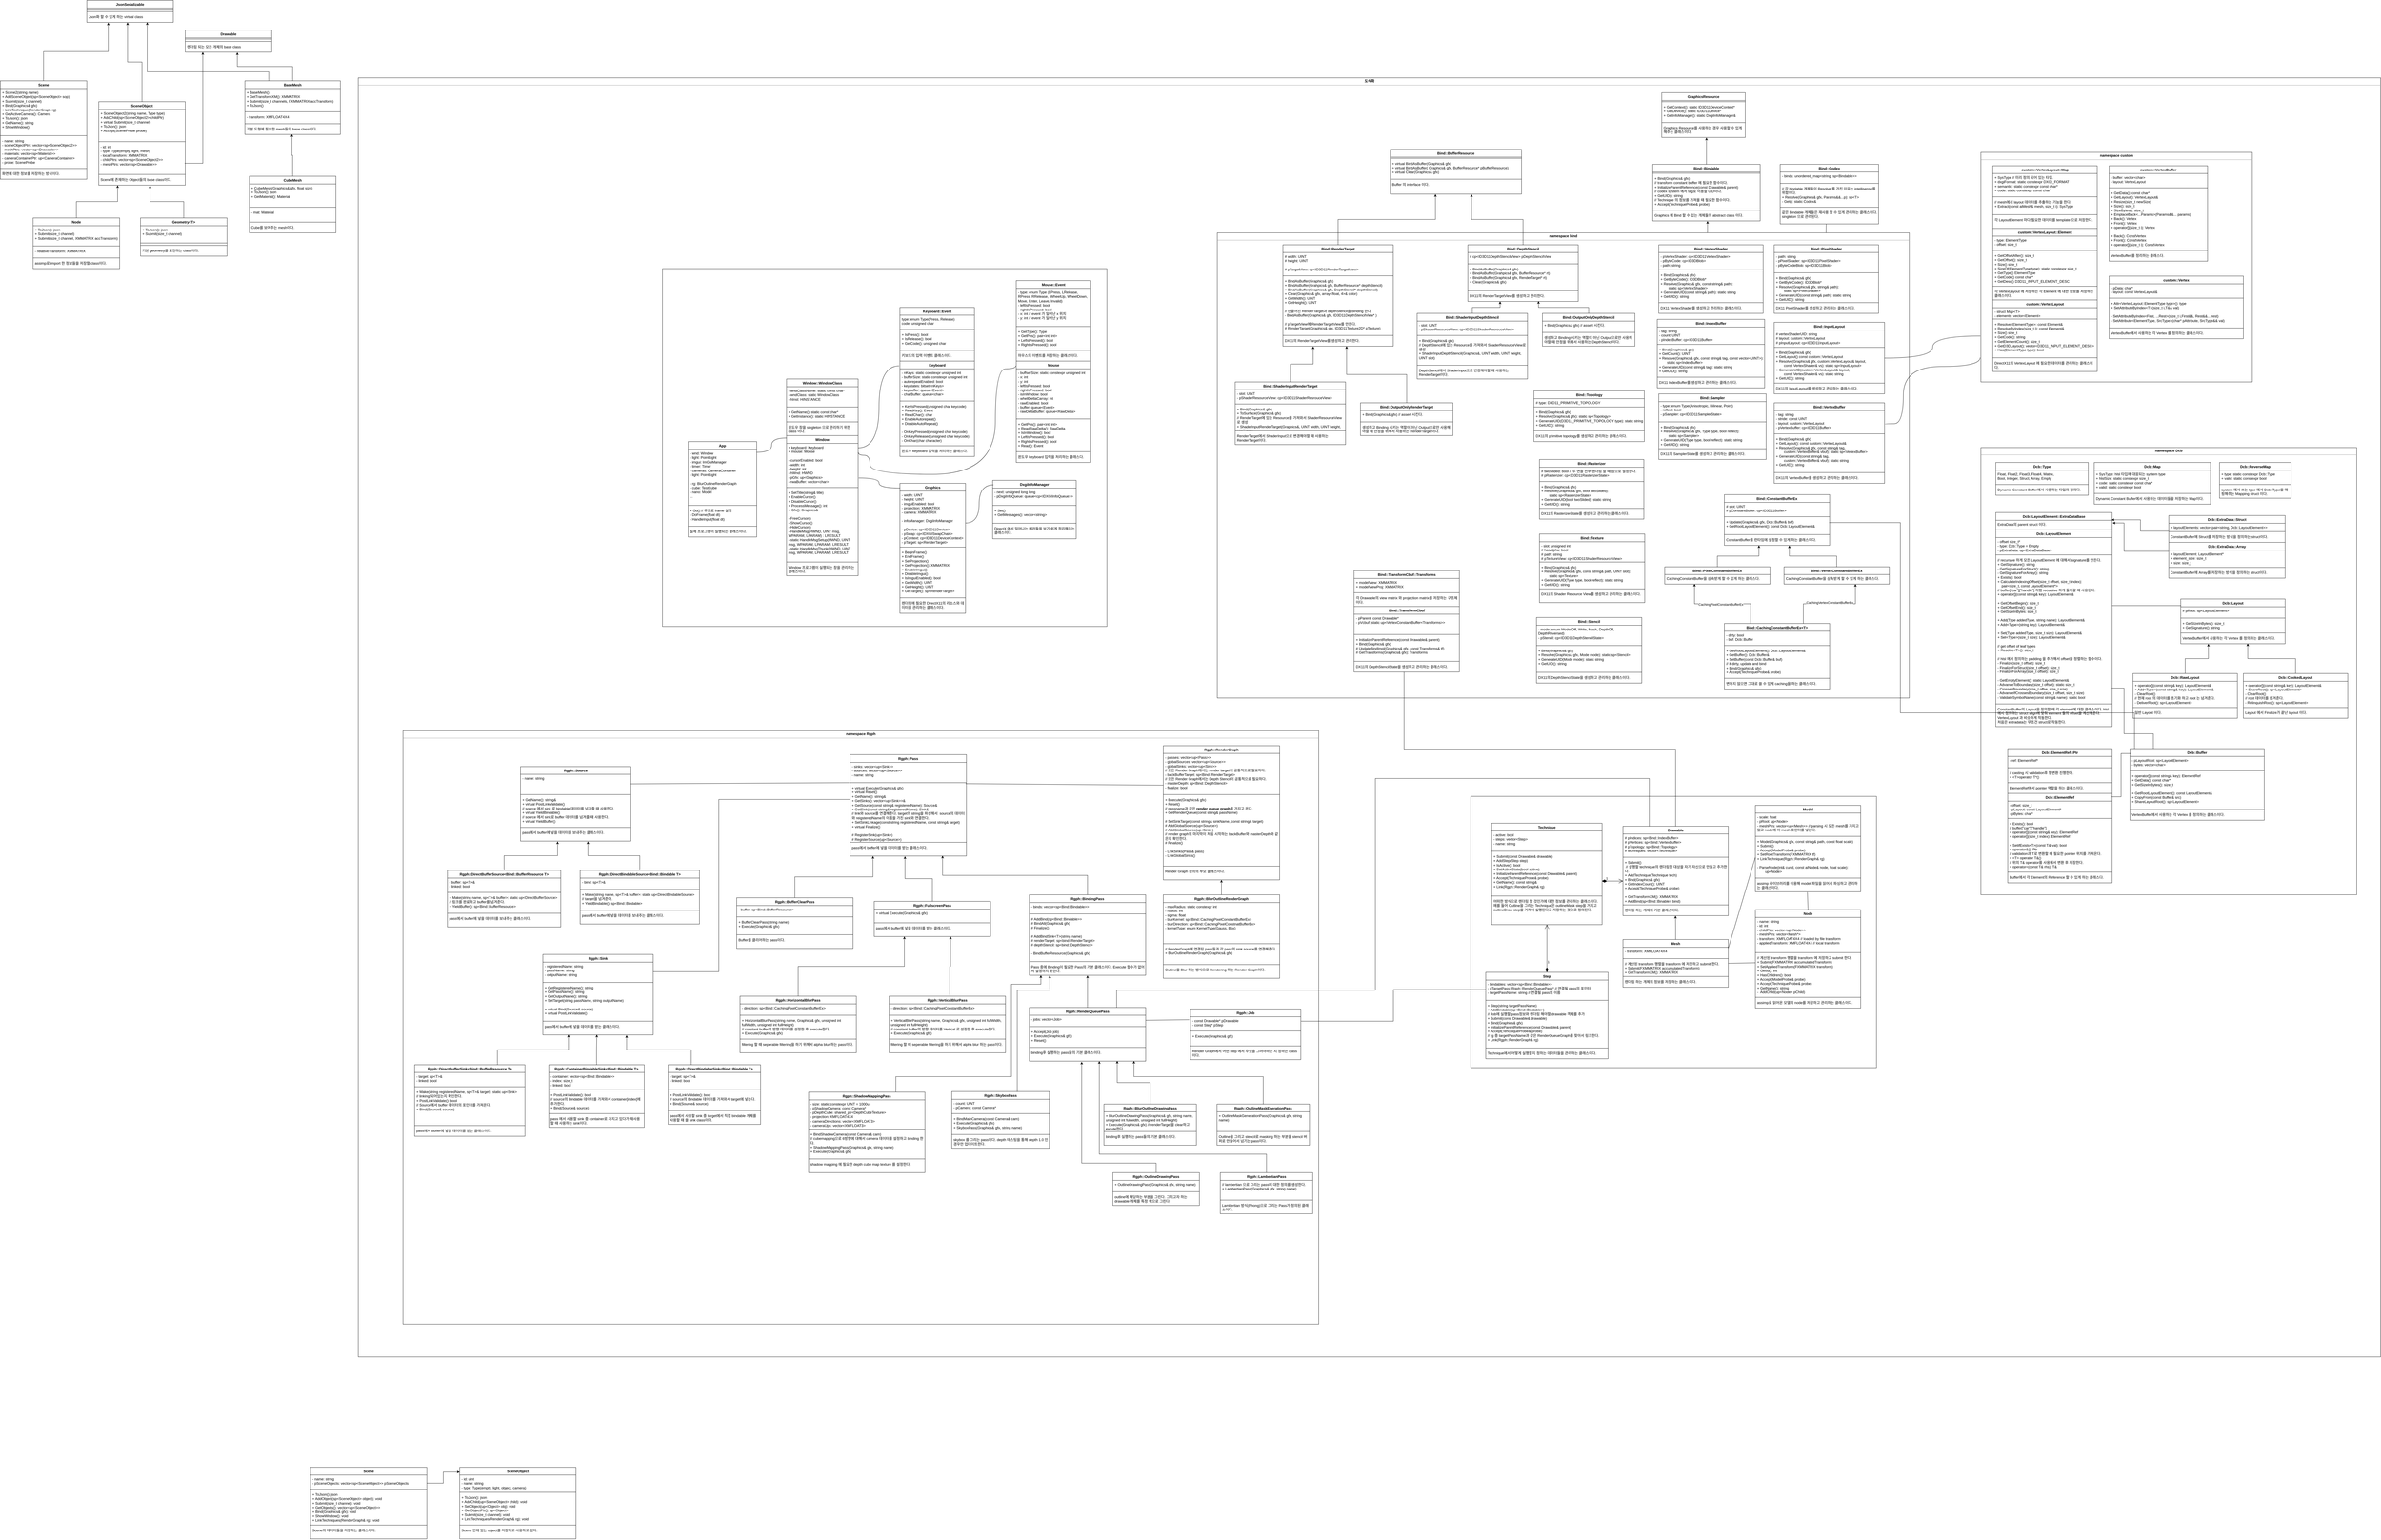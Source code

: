 <mxfile version="22.1.3" type="github">
  <diagram name="페이지-1" id="sZPuGg_SH_d918SeGX3l">
    <mxGraphModel dx="6949" dy="1553" grid="1" gridSize="10" guides="1" tooltips="1" connect="1" arrows="1" fold="1" page="1" pageScale="1" pageWidth="827" pageHeight="1169" math="0" shadow="0">
      <root>
        <mxCell id="0" />
        <mxCell id="1" parent="0" />
        <mxCell id="ByfGYmm5i_UdvLsdhp---200" value="&lt;p style=&quot;margin:0px;margin-top:4px;text-align:center;&quot;&gt;&lt;b&gt;도식화&lt;/b&gt;&lt;/p&gt;&lt;hr size=&quot;1&quot;&gt;&lt;div style=&quot;height:2px;&quot;&gt;&lt;/div&gt;" style="verticalAlign=top;align=left;overflow=fill;fontSize=12;fontFamily=Helvetica;html=1;whiteSpace=wrap;" parent="1" vertex="1">
          <mxGeometry x="-4270" y="970" width="6780" height="4290" as="geometry" />
        </mxCell>
        <mxCell id="ByfGYmm5i_UdvLsdhp---197" value="" style="rounded=0;whiteSpace=wrap;html=1;" parent="1" vertex="1">
          <mxGeometry x="-3250" y="1610" width="1490" height="1200" as="geometry" />
        </mxCell>
        <mxCell id="ByfGYmm5i_UdvLsdhp---189" value="&lt;p style=&quot;margin:0px;margin-top:4px;text-align:center;&quot;&gt;&lt;b&gt;namespace Rgph&lt;/b&gt;&lt;/p&gt;&lt;hr size=&quot;1&quot;&gt;&lt;div style=&quot;height:2px;&quot;&gt;&lt;/div&gt;" style="verticalAlign=top;align=left;overflow=fill;fontSize=12;fontFamily=Helvetica;html=1;whiteSpace=wrap;" parent="1" vertex="1">
          <mxGeometry x="-4120" y="3160" width="3070" height="1990" as="geometry" />
        </mxCell>
        <mxCell id="ByfGYmm5i_UdvLsdhp---103" value="" style="rounded=0;whiteSpace=wrap;html=1;" parent="1" vertex="1">
          <mxGeometry x="-540" y="3380" width="1360" height="910" as="geometry" />
        </mxCell>
        <mxCell id="ByfGYmm5i_UdvLsdhp---101" style="edgeStyle=orthogonalEdgeStyle;rounded=0;orthogonalLoop=1;jettySize=auto;html=1;exitX=0.708;exitY=-0.001;exitDx=0;exitDy=0;entryX=0.51;entryY=1.017;entryDx=0;entryDy=0;entryPerimeter=0;exitPerimeter=0;" parent="1" source="ByfGYmm5i_UdvLsdhp---100" target="gl-GduZikpB11iDbJl_e-107" edge="1">
          <mxGeometry relative="1" as="geometry" />
        </mxCell>
        <mxCell id="ByfGYmm5i_UdvLsdhp---100" value="&lt;p style=&quot;margin:0px;margin-top:4px;text-align:center;&quot;&gt;&lt;b&gt;namespace bind&lt;/b&gt;&lt;/p&gt;&lt;hr size=&quot;1&quot;&gt;&lt;div style=&quot;height:2px;&quot;&gt;&lt;/div&gt;" style="verticalAlign=top;align=left;overflow=fill;fontSize=12;fontFamily=Helvetica;html=1;whiteSpace=wrap;" parent="1" vertex="1">
          <mxGeometry x="-1390" y="1490" width="2320" height="1560" as="geometry" />
        </mxCell>
        <mxCell id="gl-GduZikpB11iDbJl_e-338" value="&lt;p style=&quot;margin:0px;margin-top:4px;text-align:center;&quot;&gt;&lt;b&gt;namespace Dcb&lt;/b&gt;&lt;/p&gt;&lt;hr size=&quot;1&quot;&gt;&lt;div style=&quot;height:2px;&quot;&gt;&lt;/div&gt;" style="verticalAlign=top;align=left;overflow=fill;fontSize=12;fontFamily=Helvetica;html=1;whiteSpace=wrap;" parent="1" vertex="1">
          <mxGeometry x="1170" y="2210" width="1260" height="1500" as="geometry" />
        </mxCell>
        <mxCell id="gl-GduZikpB11iDbJl_e-171" value="&lt;p style=&quot;margin:0px;margin-top:4px;text-align:center;&quot;&gt;&lt;b&gt;namespace custom&lt;/b&gt;&lt;/p&gt;&lt;hr size=&quot;1&quot;&gt;&lt;div style=&quot;height:2px;&quot;&gt;&lt;/div&gt;" style="verticalAlign=top;align=left;overflow=fill;fontSize=12;fontFamily=Helvetica;html=1;whiteSpace=wrap;" parent="1" vertex="1">
          <mxGeometry x="1170" y="1220" width="910" height="770" as="geometry" />
        </mxCell>
        <mxCell id="gl-GduZikpB11iDbJl_e-86" value="" style="endArrow=none;html=1;rounded=0;exitX=1.001;exitY=0.205;exitDx=0;exitDy=0;exitPerimeter=0;edgeStyle=orthogonalEdgeStyle;curved=1;entryX=-0.007;entryY=0.046;entryDx=0;entryDy=0;entryPerimeter=0;" parent="1" source="gl-GduZikpB11iDbJl_e-7" target="gl-GduZikpB11iDbJl_e-73" edge="1">
          <mxGeometry width="50" height="50" relative="1" as="geometry">
            <mxPoint x="-2574" y="2231" as="sourcePoint" />
            <mxPoint x="-2407" y="1956" as="targetPoint" />
            <Array as="points">
              <mxPoint x="-2554" y="2236" />
              <mxPoint x="-2554" y="2300" />
              <mxPoint x="-2134" y="2300" />
              <mxPoint x="-2134" y="1946" />
            </Array>
          </mxGeometry>
        </mxCell>
        <mxCell id="gl-GduZikpB11iDbJl_e-2" value="App&lt;br&gt;" style="swimlane;fontStyle=1;align=center;verticalAlign=top;childLayout=stackLayout;horizontal=1;startSize=26;horizontalStack=0;resizeParent=1;resizeParentMax=0;resizeLast=0;collapsible=1;marginBottom=0;whiteSpace=wrap;html=1;" parent="1" vertex="1">
          <mxGeometry x="-3164" y="2190" width="230" height="320" as="geometry" />
        </mxCell>
        <mxCell id="gl-GduZikpB11iDbJl_e-3" value="- wnd: Window&lt;br&gt;- light: PointLight&lt;br&gt;- imgui: ImGuiManager&lt;br&gt;- timer: Timer&lt;br&gt;- cameras: CameraContainer&lt;br&gt;- light: PointLight&lt;br&gt;&lt;br&gt;- rg: BlurOutlineRenderGraph&lt;br&gt;- cube: TestCube&lt;br&gt;- nano: Model&lt;br&gt;..." style="text;strokeColor=none;fillColor=none;align=left;verticalAlign=top;spacingLeft=4;spacingRight=4;overflow=hidden;rotatable=0;points=[[0,0.5],[1,0.5]];portConstraint=eastwest;whiteSpace=wrap;html=1;" parent="gl-GduZikpB11iDbJl_e-2" vertex="1">
          <mxGeometry y="26" width="230" height="184" as="geometry" />
        </mxCell>
        <mxCell id="gl-GduZikpB11iDbJl_e-4" value="" style="line;strokeWidth=1;fillColor=none;align=left;verticalAlign=middle;spacingTop=-1;spacingLeft=3;spacingRight=3;rotatable=0;labelPosition=right;points=[];portConstraint=eastwest;strokeColor=inherit;" parent="gl-GduZikpB11iDbJl_e-2" vertex="1">
          <mxGeometry y="210" width="230" height="8" as="geometry" />
        </mxCell>
        <mxCell id="gl-GduZikpB11iDbJl_e-5" value="+ Go() // 루프로 frame 실행&lt;br&gt;- DoFrame(float dt)&lt;br&gt;- HandleInput(float dt)" style="text;strokeColor=none;fillColor=none;align=left;verticalAlign=top;spacingLeft=4;spacingRight=4;overflow=hidden;rotatable=0;points=[[0,0.5],[1,0.5]];portConstraint=eastwest;whiteSpace=wrap;html=1;" parent="gl-GduZikpB11iDbJl_e-2" vertex="1">
          <mxGeometry y="218" width="230" height="62" as="geometry" />
        </mxCell>
        <mxCell id="gl-GduZikpB11iDbJl_e-27" value="" style="line;strokeWidth=1;fillColor=none;align=left;verticalAlign=middle;spacingTop=-1;spacingLeft=3;spacingRight=3;rotatable=0;labelPosition=right;points=[];portConstraint=eastwest;strokeColor=inherit;" parent="gl-GduZikpB11iDbJl_e-2" vertex="1">
          <mxGeometry y="280" width="230" height="8" as="geometry" />
        </mxCell>
        <mxCell id="gl-GduZikpB11iDbJl_e-29" value="실제 프로그램이 실행되는 클래스이다." style="text;strokeColor=none;fillColor=none;align=left;verticalAlign=top;spacingLeft=4;spacingRight=4;overflow=hidden;rotatable=0;points=[[0,0.5],[1,0.5]];portConstraint=eastwest;whiteSpace=wrap;html=1;" parent="gl-GduZikpB11iDbJl_e-2" vertex="1">
          <mxGeometry y="288" width="230" height="32" as="geometry" />
        </mxCell>
        <mxCell id="gl-GduZikpB11iDbJl_e-14" value="Window::WindowClass" style="swimlane;fontStyle=1;align=center;verticalAlign=top;childLayout=stackLayout;horizontal=1;startSize=26;horizontalStack=0;resizeParent=1;resizeParentMax=0;resizeLast=0;collapsible=1;marginBottom=0;whiteSpace=wrap;html=1;" parent="1" vertex="1">
          <mxGeometry x="-2834" y="1980" width="240" height="660" as="geometry" />
        </mxCell>
        <mxCell id="gl-GduZikpB11iDbJl_e-15" value="- wndClassName: static const char*&lt;br&gt;- wndClass: static WindowClass&lt;br&gt;- hInst: HINSTANCE" style="text;strokeColor=none;fillColor=none;align=left;verticalAlign=top;spacingLeft=4;spacingRight=4;overflow=hidden;rotatable=0;points=[[0,0.5],[1,0.5]];portConstraint=eastwest;whiteSpace=wrap;html=1;" parent="gl-GduZikpB11iDbJl_e-14" vertex="1">
          <mxGeometry y="26" width="240" height="64" as="geometry" />
        </mxCell>
        <mxCell id="gl-GduZikpB11iDbJl_e-16" value="" style="line;strokeWidth=1;fillColor=none;align=left;verticalAlign=middle;spacingTop=-1;spacingLeft=3;spacingRight=3;rotatable=0;labelPosition=right;points=[];portConstraint=eastwest;strokeColor=inherit;" parent="gl-GduZikpB11iDbJl_e-14" vertex="1">
          <mxGeometry y="90" width="240" height="8" as="geometry" />
        </mxCell>
        <mxCell id="gl-GduZikpB11iDbJl_e-17" value="+ GetName(): static const char*&lt;br&gt;+ GetInstance(): static HINSTANCE" style="text;strokeColor=none;fillColor=none;align=left;verticalAlign=top;spacingLeft=4;spacingRight=4;overflow=hidden;rotatable=0;points=[[0,0.5],[1,0.5]];portConstraint=eastwest;whiteSpace=wrap;html=1;" parent="gl-GduZikpB11iDbJl_e-14" vertex="1">
          <mxGeometry y="98" width="240" height="42" as="geometry" />
        </mxCell>
        <mxCell id="gl-GduZikpB11iDbJl_e-41" value="" style="line;strokeWidth=1;fillColor=none;align=left;verticalAlign=middle;spacingTop=-1;spacingLeft=3;spacingRight=3;rotatable=0;labelPosition=right;points=[];portConstraint=eastwest;strokeColor=inherit;" parent="gl-GduZikpB11iDbJl_e-14" vertex="1">
          <mxGeometry y="140" width="240" height="8" as="geometry" />
        </mxCell>
        <mxCell id="gl-GduZikpB11iDbJl_e-42" value="윈도우 창을 singleton 으로 관리하기 위한 class 이다." style="text;strokeColor=none;fillColor=none;align=left;verticalAlign=top;spacingLeft=4;spacingRight=4;overflow=hidden;rotatable=0;points=[[0,0.5],[1,0.5]];portConstraint=eastwest;whiteSpace=wrap;html=1;" parent="gl-GduZikpB11iDbJl_e-14" vertex="1">
          <mxGeometry y="148" width="240" height="42" as="geometry" />
        </mxCell>
        <mxCell id="gl-GduZikpB11iDbJl_e-6" value="Window" style="swimlane;fontStyle=1;align=center;verticalAlign=top;childLayout=stackLayout;horizontal=1;startSize=26;horizontalStack=0;resizeParent=1;resizeParentMax=0;resizeLast=0;collapsible=1;marginBottom=0;whiteSpace=wrap;html=1;" parent="gl-GduZikpB11iDbJl_e-14" vertex="1">
          <mxGeometry y="190" width="240" height="470" as="geometry" />
        </mxCell>
        <mxCell id="gl-GduZikpB11iDbJl_e-7" value="+ keyboard: Keyboard&lt;br&gt;+ mouse: Mouse&lt;br&gt;&lt;br&gt;- cursorEnabled: bool&lt;br&gt;- width: int&lt;br&gt;- height: int&lt;br&gt;- hWnd: HWND&lt;br&gt;- pGfx: up&amp;lt;Graphics&amp;gt;&lt;br&gt;- rwaBuffer: vector&amp;lt;char&amp;gt;" style="text;strokeColor=none;fillColor=none;align=left;verticalAlign=top;spacingLeft=4;spacingRight=4;overflow=hidden;rotatable=0;points=[[0,0.5],[1,0.5]];portConstraint=eastwest;whiteSpace=wrap;html=1;" parent="gl-GduZikpB11iDbJl_e-6" vertex="1">
          <mxGeometry y="26" width="240" height="144" as="geometry" />
        </mxCell>
        <mxCell id="gl-GduZikpB11iDbJl_e-8" value="" style="line;strokeWidth=1;fillColor=none;align=left;verticalAlign=middle;spacingTop=-1;spacingLeft=3;spacingRight=3;rotatable=0;labelPosition=right;points=[];portConstraint=eastwest;strokeColor=inherit;" parent="gl-GduZikpB11iDbJl_e-6" vertex="1">
          <mxGeometry y="170" width="240" height="8" as="geometry" />
        </mxCell>
        <mxCell id="gl-GduZikpB11iDbJl_e-9" value="+ SetTitle(string&amp;amp; title)&lt;br&gt;+ EnableCursor()&lt;br&gt;+ DisableCursor()&lt;br&gt;+ ProcessMessage(): int&lt;br&gt;+ Gfx(): Graphics&amp;amp;&lt;br&gt;&lt;br&gt;- FreeCursor()&lt;br&gt;- ShowCursor()&lt;br&gt;- HideCursor()&lt;br&gt;- HandleMsg(HWND, UINT msg, WPARAM, LPARAM) : LRESULT&lt;br&gt;- static HandleMsgSetup(HWND, UINT msg, WPARAM, LPARAM): LRESULT&lt;br&gt;- static HandleMsgThunk(HWND, UINT msg, WPARAM, LPARAM): LRESULT" style="text;strokeColor=none;fillColor=none;align=left;verticalAlign=top;spacingLeft=4;spacingRight=4;overflow=hidden;rotatable=0;points=[[0,0.5],[1,0.5]];portConstraint=eastwest;whiteSpace=wrap;html=1;" parent="gl-GduZikpB11iDbJl_e-6" vertex="1">
          <mxGeometry y="178" width="240" height="242" as="geometry" />
        </mxCell>
        <mxCell id="gl-GduZikpB11iDbJl_e-32" value="" style="line;strokeWidth=1;fillColor=none;align=left;verticalAlign=middle;spacingTop=-1;spacingLeft=3;spacingRight=3;rotatable=0;labelPosition=right;points=[];portConstraint=eastwest;strokeColor=inherit;" parent="gl-GduZikpB11iDbJl_e-6" vertex="1">
          <mxGeometry y="420" width="240" height="8" as="geometry" />
        </mxCell>
        <mxCell id="gl-GduZikpB11iDbJl_e-38" value="Window 프로그램이 실행되는 창을 관리하는 클래스이다." style="text;strokeColor=none;fillColor=none;align=left;verticalAlign=top;spacingLeft=4;spacingRight=4;overflow=hidden;rotatable=0;points=[[0,0.5],[1,0.5]];portConstraint=eastwest;whiteSpace=wrap;html=1;" parent="gl-GduZikpB11iDbJl_e-6" vertex="1">
          <mxGeometry y="428" width="240" height="42" as="geometry" />
        </mxCell>
        <mxCell id="gl-GduZikpB11iDbJl_e-18" value="Graphics" style="swimlane;fontStyle=1;align=center;verticalAlign=top;childLayout=stackLayout;horizontal=1;startSize=26;horizontalStack=0;resizeParent=1;resizeParentMax=0;resizeLast=0;collapsible=1;marginBottom=0;whiteSpace=wrap;html=1;" parent="1" vertex="1">
          <mxGeometry x="-2454" y="2330" width="220" height="436" as="geometry" />
        </mxCell>
        <mxCell id="gl-GduZikpB11iDbJl_e-19" value="- width: UINT&lt;br&gt;- height: UINT&lt;br&gt;- imguiEnabled: bool&lt;br&gt;- projection: XMMATRIX&lt;br&gt;- camera: XMMATRIX&lt;br&gt;&lt;br&gt;- infoManager: DxgiInfoManager&lt;br&gt;&lt;br&gt;- pDevice: cp&amp;lt;ID3D11Device&amp;gt;&lt;br&gt;- pSwap: cp&amp;lt;IDXGISwapChain&amp;gt;&lt;br&gt;- pContext: cp&amp;lt;ID3D11DeviceContext&amp;gt;&lt;br&gt;- pTarget: sp&amp;lt;RenderTarget&amp;gt;" style="text;strokeColor=none;fillColor=none;align=left;verticalAlign=top;spacingLeft=4;spacingRight=4;overflow=hidden;rotatable=0;points=[[0,0.5],[1,0.5]];portConstraint=eastwest;whiteSpace=wrap;html=1;" parent="gl-GduZikpB11iDbJl_e-18" vertex="1">
          <mxGeometry y="26" width="220" height="184" as="geometry" />
        </mxCell>
        <mxCell id="gl-GduZikpB11iDbJl_e-20" value="" style="line;strokeWidth=1;fillColor=none;align=left;verticalAlign=middle;spacingTop=-1;spacingLeft=3;spacingRight=3;rotatable=0;labelPosition=right;points=[];portConstraint=eastwest;strokeColor=inherit;" parent="gl-GduZikpB11iDbJl_e-18" vertex="1">
          <mxGeometry y="210" width="220" height="8" as="geometry" />
        </mxCell>
        <mxCell id="gl-GduZikpB11iDbJl_e-21" value="+ BeginFrame()&lt;br&gt;+ EndFrame()&lt;br&gt;+ SetProjection()&lt;br&gt;+ GetProjection(): XMMATRIX&lt;br&gt;+ EnableImgui()&lt;br&gt;+ DisableImgui()&lt;br&gt;+ IsImguiEnabled(): bool&lt;br&gt;+ GetWidth(): UINT&lt;br&gt;+ GetHeight(): UINT&lt;br&gt;+ GetTarget(): sp&amp;lt;RenderTarget&amp;gt;&lt;br&gt;" style="text;strokeColor=none;fillColor=none;align=left;verticalAlign=top;spacingLeft=4;spacingRight=4;overflow=hidden;rotatable=0;points=[[0,0.5],[1,0.5]];portConstraint=eastwest;whiteSpace=wrap;html=1;" parent="gl-GduZikpB11iDbJl_e-18" vertex="1">
          <mxGeometry y="218" width="220" height="162" as="geometry" />
        </mxCell>
        <mxCell id="gl-GduZikpB11iDbJl_e-23" value="" style="line;strokeWidth=1;fillColor=none;align=left;verticalAlign=middle;spacingTop=-1;spacingLeft=3;spacingRight=3;rotatable=0;labelPosition=right;points=[];portConstraint=eastwest;strokeColor=inherit;" parent="gl-GduZikpB11iDbJl_e-18" vertex="1">
          <mxGeometry y="380" width="220" height="8" as="geometry" />
        </mxCell>
        <mxCell id="gl-GduZikpB11iDbJl_e-26" value="렌더링에 필요한 DirectX11의 리소스와 데이터를 관리하는 클래스이다." style="text;strokeColor=none;fillColor=none;align=left;verticalAlign=top;spacingLeft=4;spacingRight=4;overflow=hidden;rotatable=0;points=[[0,0.5],[1,0.5]];portConstraint=eastwest;whiteSpace=wrap;html=1;" parent="gl-GduZikpB11iDbJl_e-18" vertex="1">
          <mxGeometry y="388" width="220" height="48" as="geometry" />
        </mxCell>
        <mxCell id="gl-GduZikpB11iDbJl_e-52" value="" style="endArrow=none;html=1;rounded=0;exitX=0.999;exitY=0.055;exitDx=0;exitDy=0;exitPerimeter=0;entryX=0;entryY=0.017;entryDx=0;entryDy=0;entryPerimeter=0;edgeStyle=orthogonalEdgeStyle;curved=1;" parent="1" source="gl-GduZikpB11iDbJl_e-3" target="gl-GduZikpB11iDbJl_e-6" edge="1">
          <mxGeometry width="50" height="50" relative="1" as="geometry">
            <mxPoint x="-2464" y="2420" as="sourcePoint" />
            <mxPoint x="-2844" y="2190" as="targetPoint" />
          </mxGeometry>
        </mxCell>
        <mxCell id="gl-GduZikpB11iDbJl_e-53" value="" style="endArrow=none;html=1;rounded=0;exitX=1.001;exitY=0.104;exitDx=0;exitDy=0;exitPerimeter=0;edgeStyle=orthogonalEdgeStyle;curved=1;entryX=-0.011;entryY=0.05;entryDx=0;entryDy=0;entryPerimeter=0;" parent="1" source="gl-GduZikpB11iDbJl_e-7" target="gl-GduZikpB11iDbJl_e-43" edge="1">
          <mxGeometry width="50" height="50" relative="1" as="geometry">
            <mxPoint x="-2924" y="2236" as="sourcePoint" />
            <mxPoint x="-2504" y="2070" as="targetPoint" />
          </mxGeometry>
        </mxCell>
        <mxCell id="gl-GduZikpB11iDbJl_e-54" value="" style="endArrow=none;html=1;rounded=0;entryX=0.004;entryY=0.036;entryDx=0;entryDy=0;entryPerimeter=0;edgeStyle=orthogonalEdgeStyle;curved=1;exitX=1.008;exitY=0.806;exitDx=0;exitDy=0;exitPerimeter=0;" parent="1" source="gl-GduZikpB11iDbJl_e-7" target="gl-GduZikpB11iDbJl_e-18" edge="1">
          <mxGeometry width="50" height="50" relative="1" as="geometry">
            <mxPoint x="-2894" y="2300" as="sourcePoint" />
            <mxPoint x="-2814" y="2208" as="targetPoint" />
          </mxGeometry>
        </mxCell>
        <mxCell id="gl-GduZikpB11iDbJl_e-56" value="Keyboard::Event" style="swimlane;fontStyle=1;align=center;verticalAlign=top;childLayout=stackLayout;horizontal=1;startSize=26;horizontalStack=0;resizeParent=1;resizeParentMax=0;resizeLast=0;collapsible=1;marginBottom=0;whiteSpace=wrap;html=1;" parent="1" vertex="1">
          <mxGeometry x="-2454" y="1740" width="250" height="500" as="geometry" />
        </mxCell>
        <mxCell id="gl-GduZikpB11iDbJl_e-57" value="type: enum Type(Press, Release)&lt;br&gt;code: unsigned char" style="text;strokeColor=none;fillColor=none;align=left;verticalAlign=top;spacingLeft=4;spacingRight=4;overflow=hidden;rotatable=0;points=[[0,0.5],[1,0.5]];portConstraint=eastwest;whiteSpace=wrap;html=1;" parent="gl-GduZikpB11iDbJl_e-56" vertex="1">
          <mxGeometry y="26" width="250" height="44" as="geometry" />
        </mxCell>
        <mxCell id="gl-GduZikpB11iDbJl_e-58" value="" style="line;strokeWidth=1;fillColor=none;align=left;verticalAlign=middle;spacingTop=-1;spacingLeft=3;spacingRight=3;rotatable=0;labelPosition=right;points=[];portConstraint=eastwest;strokeColor=inherit;" parent="gl-GduZikpB11iDbJl_e-56" vertex="1">
          <mxGeometry y="70" width="250" height="8" as="geometry" />
        </mxCell>
        <mxCell id="gl-GduZikpB11iDbJl_e-59" value="+ IsPress(): bool&lt;br&gt;+ IsRelease(): bool&lt;br&gt;+ GetCode(): unsigned char" style="text;strokeColor=none;fillColor=none;align=left;verticalAlign=top;spacingLeft=4;spacingRight=4;overflow=hidden;rotatable=0;points=[[0,0.5],[1,0.5]];portConstraint=eastwest;whiteSpace=wrap;html=1;" parent="gl-GduZikpB11iDbJl_e-56" vertex="1">
          <mxGeometry y="78" width="250" height="62" as="geometry" />
        </mxCell>
        <mxCell id="gl-GduZikpB11iDbJl_e-60" value="" style="line;strokeWidth=1;fillColor=none;align=left;verticalAlign=middle;spacingTop=-1;spacingLeft=3;spacingRight=3;rotatable=0;labelPosition=right;points=[];portConstraint=eastwest;strokeColor=inherit;" parent="gl-GduZikpB11iDbJl_e-56" vertex="1">
          <mxGeometry y="140" width="250" height="8" as="geometry" />
        </mxCell>
        <mxCell id="gl-GduZikpB11iDbJl_e-61" value="키보드의 입력 이벤트 클래스이다." style="text;strokeColor=none;fillColor=none;align=left;verticalAlign=top;spacingLeft=4;spacingRight=4;overflow=hidden;rotatable=0;points=[[0,0.5],[1,0.5]];portConstraint=eastwest;whiteSpace=wrap;html=1;" parent="gl-GduZikpB11iDbJl_e-56" vertex="1">
          <mxGeometry y="148" width="250" height="32" as="geometry" />
        </mxCell>
        <mxCell id="gl-GduZikpB11iDbJl_e-43" value="Keyboard" style="swimlane;fontStyle=1;align=center;verticalAlign=top;childLayout=stackLayout;horizontal=1;startSize=26;horizontalStack=0;resizeParent=1;resizeParentMax=0;resizeLast=0;collapsible=1;marginBottom=0;whiteSpace=wrap;html=1;" parent="gl-GduZikpB11iDbJl_e-56" vertex="1">
          <mxGeometry y="180" width="250" height="320" as="geometry" />
        </mxCell>
        <mxCell id="gl-GduZikpB11iDbJl_e-44" value="- nKeys: static constexpr unsigned int&lt;br&gt;- bufferSize: static constexpr unsigned int&lt;br&gt;- autorepeatEnabled: bool&lt;br&gt;- keystates: bitset&amp;lt;nKeys&amp;gt;&lt;br&gt;- keybuffer: queue&amp;lt;Event&amp;gt;&lt;br&gt;- charBuffer: queue&amp;lt;char&amp;gt;" style="text;strokeColor=none;fillColor=none;align=left;verticalAlign=top;spacingLeft=4;spacingRight=4;overflow=hidden;rotatable=0;points=[[0,0.5],[1,0.5]];portConstraint=eastwest;whiteSpace=wrap;html=1;" parent="gl-GduZikpB11iDbJl_e-43" vertex="1">
          <mxGeometry y="26" width="250" height="104" as="geometry" />
        </mxCell>
        <mxCell id="gl-GduZikpB11iDbJl_e-45" value="" style="line;strokeWidth=1;fillColor=none;align=left;verticalAlign=middle;spacingTop=-1;spacingLeft=3;spacingRight=3;rotatable=0;labelPosition=right;points=[];portConstraint=eastwest;strokeColor=inherit;" parent="gl-GduZikpB11iDbJl_e-43" vertex="1">
          <mxGeometry y="130" width="250" height="8" as="geometry" />
        </mxCell>
        <mxCell id="gl-GduZikpB11iDbJl_e-46" value="+ KeyIsPressed(unsigned char keycode)&lt;br&gt;+ ReadKey(): Event&lt;br&gt;+ ReadChar(): char&lt;br&gt;+ EnableAutorepeat()&lt;br&gt;+ DisableAutoRepeat()&lt;br&gt;&lt;br&gt;- OnKeyPressed(unsigned char keycode)&lt;br&gt;- OnKeyReleased(unsigned char keycode)&lt;br&gt;- OnChar(char character)" style="text;strokeColor=none;fillColor=none;align=left;verticalAlign=top;spacingLeft=4;spacingRight=4;overflow=hidden;rotatable=0;points=[[0,0.5],[1,0.5]];portConstraint=eastwest;whiteSpace=wrap;html=1;" parent="gl-GduZikpB11iDbJl_e-43" vertex="1">
          <mxGeometry y="138" width="250" height="142" as="geometry" />
        </mxCell>
        <mxCell id="gl-GduZikpB11iDbJl_e-47" value="" style="line;strokeWidth=1;fillColor=none;align=left;verticalAlign=middle;spacingTop=-1;spacingLeft=3;spacingRight=3;rotatable=0;labelPosition=right;points=[];portConstraint=eastwest;strokeColor=inherit;" parent="gl-GduZikpB11iDbJl_e-43" vertex="1">
          <mxGeometry y="280" width="250" height="8" as="geometry" />
        </mxCell>
        <mxCell id="gl-GduZikpB11iDbJl_e-48" value="윈도우 keyboard 입력을 처리하는 클래스다." style="text;strokeColor=none;fillColor=none;align=left;verticalAlign=top;spacingLeft=4;spacingRight=4;overflow=hidden;rotatable=0;points=[[0,0.5],[1,0.5]];portConstraint=eastwest;whiteSpace=wrap;html=1;" parent="gl-GduZikpB11iDbJl_e-43" vertex="1">
          <mxGeometry y="288" width="250" height="32" as="geometry" />
        </mxCell>
        <mxCell id="gl-GduZikpB11iDbJl_e-79" value="Mouse::Event" style="swimlane;fontStyle=1;align=center;verticalAlign=top;childLayout=stackLayout;horizontal=1;startSize=26;horizontalStack=0;resizeParent=1;resizeParentMax=0;resizeLast=0;collapsible=1;marginBottom=0;whiteSpace=wrap;html=1;" parent="1" vertex="1">
          <mxGeometry x="-2064" y="1650" width="250" height="610" as="geometry" />
        </mxCell>
        <mxCell id="gl-GduZikpB11iDbJl_e-80" value="- type: enum Type (LPress,&amp;nbsp;&lt;span style=&quot;background-color: initial;&quot;&gt;LRelease,&amp;nbsp;&lt;br&gt;&lt;/span&gt;&lt;span style=&quot;background-color: initial;&quot;&gt;RPress,&amp;nbsp;&lt;/span&gt;&lt;span style=&quot;background-color: initial;&quot;&gt;RRelease,&amp;nbsp;&amp;nbsp;&lt;/span&gt;&lt;span style=&quot;background-color: initial;&quot;&gt;WheelUp,&amp;nbsp;&lt;/span&gt;&lt;span style=&quot;background-color: initial;&quot;&gt;WheelDown,&amp;nbsp;&lt;br&gt;&lt;/span&gt;&lt;span style=&quot;background-color: initial;&quot;&gt;Move,&amp;nbsp;&lt;/span&gt;&lt;span style=&quot;background-color: initial;&quot;&gt;Enter,&amp;nbsp;&lt;/span&gt;&lt;span style=&quot;background-color: initial;&quot;&gt;Leave,&amp;nbsp;&lt;/span&gt;&lt;span style=&quot;background-color: initial;&quot;&gt;Invalid)&lt;br&gt;- leftIsPressed: bool&lt;br&gt;- rightIsPressed: bool&lt;br&gt;- x: int // event 가 일어난 x 위치&lt;br&gt;- y: int // event 가 일어난 y 위치&lt;br&gt;&lt;/span&gt;" style="text;strokeColor=none;fillColor=none;align=left;verticalAlign=top;spacingLeft=4;spacingRight=4;overflow=hidden;rotatable=0;points=[[0,0.5],[1,0.5]];portConstraint=eastwest;whiteSpace=wrap;html=1;" parent="gl-GduZikpB11iDbJl_e-79" vertex="1">
          <mxGeometry y="26" width="250" height="124" as="geometry" />
        </mxCell>
        <mxCell id="gl-GduZikpB11iDbJl_e-81" value="" style="line;strokeWidth=1;fillColor=none;align=left;verticalAlign=middle;spacingTop=-1;spacingLeft=3;spacingRight=3;rotatable=0;labelPosition=right;points=[];portConstraint=eastwest;strokeColor=inherit;" parent="gl-GduZikpB11iDbJl_e-79" vertex="1">
          <mxGeometry y="150" width="250" height="8" as="geometry" />
        </mxCell>
        <mxCell id="gl-GduZikpB11iDbJl_e-82" value="+ GetType(): Type&lt;br&gt;+ GetPos(): pair&amp;lt;int, int&amp;gt;&lt;br&gt;+ LefIsPressed(): bool&lt;br&gt;+ RightIsPressed(): bool" style="text;strokeColor=none;fillColor=none;align=left;verticalAlign=top;spacingLeft=4;spacingRight=4;overflow=hidden;rotatable=0;points=[[0,0.5],[1,0.5]];portConstraint=eastwest;whiteSpace=wrap;html=1;" parent="gl-GduZikpB11iDbJl_e-79" vertex="1">
          <mxGeometry y="158" width="250" height="72" as="geometry" />
        </mxCell>
        <mxCell id="gl-GduZikpB11iDbJl_e-83" value="" style="line;strokeWidth=1;fillColor=none;align=left;verticalAlign=middle;spacingTop=-1;spacingLeft=3;spacingRight=3;rotatable=0;labelPosition=right;points=[];portConstraint=eastwest;strokeColor=inherit;" parent="gl-GduZikpB11iDbJl_e-79" vertex="1">
          <mxGeometry y="230" width="250" height="8" as="geometry" />
        </mxCell>
        <mxCell id="gl-GduZikpB11iDbJl_e-84" value="마우스의 이벤트를 저장하는 클래스이다." style="text;strokeColor=none;fillColor=none;align=left;verticalAlign=top;spacingLeft=4;spacingRight=4;overflow=hidden;rotatable=0;points=[[0,0.5],[1,0.5]];portConstraint=eastwest;whiteSpace=wrap;html=1;" parent="gl-GduZikpB11iDbJl_e-79" vertex="1">
          <mxGeometry y="238" width="250" height="32" as="geometry" />
        </mxCell>
        <mxCell id="gl-GduZikpB11iDbJl_e-73" value="Mouse" style="swimlane;fontStyle=1;align=center;verticalAlign=top;childLayout=stackLayout;horizontal=1;startSize=26;horizontalStack=0;resizeParent=1;resizeParentMax=0;resizeLast=0;collapsible=1;marginBottom=0;whiteSpace=wrap;html=1;" parent="gl-GduZikpB11iDbJl_e-79" vertex="1">
          <mxGeometry y="270" width="250" height="340" as="geometry" />
        </mxCell>
        <mxCell id="gl-GduZikpB11iDbJl_e-74" value="- buffserSize: static constexpr unsigned int&lt;br&gt;- x: int&lt;br&gt;- y: int&lt;br&gt;- leftIsPressed: bool&lt;br&gt;- rightIsPressed: bool&lt;br&gt;- isInWindow: bool&lt;br&gt;- whellDetlaCarray: int&lt;br&gt;- rawEnabled: bool&lt;br&gt;- buffer: queue&amp;lt;Event&amp;gt;&lt;br&gt;- rawDeltaBuffer: queue&amp;lt;RawDelta&amp;gt;" style="text;strokeColor=none;fillColor=none;align=left;verticalAlign=top;spacingLeft=4;spacingRight=4;overflow=hidden;rotatable=0;points=[[0,0.5],[1,0.5]];portConstraint=eastwest;whiteSpace=wrap;html=1;" parent="gl-GduZikpB11iDbJl_e-73" vertex="1">
          <mxGeometry y="26" width="250" height="164" as="geometry" />
        </mxCell>
        <mxCell id="gl-GduZikpB11iDbJl_e-75" value="" style="line;strokeWidth=1;fillColor=none;align=left;verticalAlign=middle;spacingTop=-1;spacingLeft=3;spacingRight=3;rotatable=0;labelPosition=right;points=[];portConstraint=eastwest;strokeColor=inherit;" parent="gl-GduZikpB11iDbJl_e-73" vertex="1">
          <mxGeometry y="190" width="250" height="8" as="geometry" />
        </mxCell>
        <mxCell id="gl-GduZikpB11iDbJl_e-76" value="+ GetPos(): pair&amp;lt;int, int&amp;gt;&lt;br&gt;+ ReadRawDelta(): RawDelta&lt;br&gt;+ IsInWindow(): bool&lt;br&gt;+ LeftIsPressed(): bool&lt;br&gt;+ RightIsPressed(): bool&lt;br&gt;+ Read(): Event" style="text;strokeColor=none;fillColor=none;align=left;verticalAlign=top;spacingLeft=4;spacingRight=4;overflow=hidden;rotatable=0;points=[[0,0.5],[1,0.5]];portConstraint=eastwest;whiteSpace=wrap;html=1;" parent="gl-GduZikpB11iDbJl_e-73" vertex="1">
          <mxGeometry y="198" width="250" height="102" as="geometry" />
        </mxCell>
        <mxCell id="gl-GduZikpB11iDbJl_e-77" value="" style="line;strokeWidth=1;fillColor=none;align=left;verticalAlign=middle;spacingTop=-1;spacingLeft=3;spacingRight=3;rotatable=0;labelPosition=right;points=[];portConstraint=eastwest;strokeColor=inherit;" parent="gl-GduZikpB11iDbJl_e-73" vertex="1">
          <mxGeometry y="300" width="250" height="8" as="geometry" />
        </mxCell>
        <mxCell id="gl-GduZikpB11iDbJl_e-78" value="윈도우 keyboard 입력을 처리하는 클래스다." style="text;strokeColor=none;fillColor=none;align=left;verticalAlign=top;spacingLeft=4;spacingRight=4;overflow=hidden;rotatable=0;points=[[0,0.5],[1,0.5]];portConstraint=eastwest;whiteSpace=wrap;html=1;" parent="gl-GduZikpB11iDbJl_e-73" vertex="1">
          <mxGeometry y="308" width="250" height="32" as="geometry" />
        </mxCell>
        <mxCell id="gl-GduZikpB11iDbJl_e-87" value="DxgiInfoManager" style="swimlane;fontStyle=1;align=center;verticalAlign=top;childLayout=stackLayout;horizontal=1;startSize=26;horizontalStack=0;resizeParent=1;resizeParentMax=0;resizeLast=0;collapsible=1;marginBottom=0;whiteSpace=wrap;html=1;" parent="1" vertex="1">
          <mxGeometry x="-2143" y="2320" width="280" height="196" as="geometry" />
        </mxCell>
        <mxCell id="gl-GduZikpB11iDbJl_e-88" value="- next: unsigned long long&lt;br&gt;- pDxgiInfoQueue: queue&amp;lt;cp&amp;lt;IDXGIInfoQueue&amp;gt;&amp;gt;&lt;br&gt;" style="text;strokeColor=none;fillColor=none;align=left;verticalAlign=top;spacingLeft=4;spacingRight=4;overflow=hidden;rotatable=0;points=[[0,0.5],[1,0.5]];portConstraint=eastwest;whiteSpace=wrap;html=1;" parent="gl-GduZikpB11iDbJl_e-87" vertex="1">
          <mxGeometry y="26" width="280" height="54" as="geometry" />
        </mxCell>
        <mxCell id="gl-GduZikpB11iDbJl_e-89" value="" style="line;strokeWidth=1;fillColor=none;align=left;verticalAlign=middle;spacingTop=-1;spacingLeft=3;spacingRight=3;rotatable=0;labelPosition=right;points=[];portConstraint=eastwest;strokeColor=inherit;" parent="gl-GduZikpB11iDbJl_e-87" vertex="1">
          <mxGeometry y="80" width="280" height="8" as="geometry" />
        </mxCell>
        <mxCell id="gl-GduZikpB11iDbJl_e-90" value="+ Set()&lt;br&gt;+ GetMessages(): vector&amp;lt;string&amp;gt;" style="text;strokeColor=none;fillColor=none;align=left;verticalAlign=top;spacingLeft=4;spacingRight=4;overflow=hidden;rotatable=0;points=[[0,0.5],[1,0.5]];portConstraint=eastwest;whiteSpace=wrap;html=1;" parent="gl-GduZikpB11iDbJl_e-87" vertex="1">
          <mxGeometry y="88" width="280" height="52" as="geometry" />
        </mxCell>
        <mxCell id="gl-GduZikpB11iDbJl_e-91" value="" style="line;strokeWidth=1;fillColor=none;align=left;verticalAlign=middle;spacingTop=-1;spacingLeft=3;spacingRight=3;rotatable=0;labelPosition=right;points=[];portConstraint=eastwest;strokeColor=inherit;" parent="gl-GduZikpB11iDbJl_e-87" vertex="1">
          <mxGeometry y="140" width="280" height="8" as="geometry" />
        </mxCell>
        <mxCell id="gl-GduZikpB11iDbJl_e-92" value="DirectX 에서 일어나는 에러들을 보기 쉽게 정리해주는 클래스이다." style="text;strokeColor=none;fillColor=none;align=left;verticalAlign=top;spacingLeft=4;spacingRight=4;overflow=hidden;rotatable=0;points=[[0,0.5],[1,0.5]];portConstraint=eastwest;whiteSpace=wrap;html=1;" parent="gl-GduZikpB11iDbJl_e-87" vertex="1">
          <mxGeometry y="148" width="280" height="48" as="geometry" />
        </mxCell>
        <mxCell id="gl-GduZikpB11iDbJl_e-95" value="" style="endArrow=none;html=1;rounded=0;exitX=0.999;exitY=0.583;exitDx=0;exitDy=0;exitPerimeter=0;edgeStyle=orthogonalEdgeStyle;curved=1;entryX=0.01;entryY=0.077;entryDx=0;entryDy=0;entryPerimeter=0;" parent="1" source="gl-GduZikpB11iDbJl_e-19" target="gl-GduZikpB11iDbJl_e-87" edge="1">
          <mxGeometry width="50" height="50" relative="1" as="geometry">
            <mxPoint x="-2284" y="2665" as="sourcePoint" />
            <mxPoint x="-2157" y="2390" as="targetPoint" />
          </mxGeometry>
        </mxCell>
        <mxCell id="gl-GduZikpB11iDbJl_e-96" value="GraphicsResource" style="swimlane;fontStyle=1;align=center;verticalAlign=top;childLayout=stackLayout;horizontal=1;startSize=26;horizontalStack=0;resizeParent=1;resizeParentMax=0;resizeLast=0;collapsible=1;marginBottom=0;whiteSpace=wrap;html=1;" parent="1" vertex="1">
          <mxGeometry x="100" y="1020" width="280" height="150" as="geometry" />
        </mxCell>
        <mxCell id="gl-GduZikpB11iDbJl_e-98" value="" style="line;strokeWidth=1;fillColor=none;align=left;verticalAlign=middle;spacingTop=-1;spacingLeft=3;spacingRight=3;rotatable=0;labelPosition=right;points=[];portConstraint=eastwest;strokeColor=inherit;" parent="gl-GduZikpB11iDbJl_e-96" vertex="1">
          <mxGeometry y="26" width="280" height="8" as="geometry" />
        </mxCell>
        <mxCell id="gl-GduZikpB11iDbJl_e-99" value="+ GetContext(): static ID3D11DeviceContext*&lt;br&gt;+ GetDevice(): static ID3D11Device*&lt;br&gt;+ GetInfoManager(): static DxgiInfoManager&amp;amp;" style="text;strokeColor=none;fillColor=none;align=left;verticalAlign=top;spacingLeft=4;spacingRight=4;overflow=hidden;rotatable=0;points=[[0,0.5],[1,0.5]];portConstraint=eastwest;whiteSpace=wrap;html=1;" parent="gl-GduZikpB11iDbJl_e-96" vertex="1">
          <mxGeometry y="34" width="280" height="62" as="geometry" />
        </mxCell>
        <mxCell id="gl-GduZikpB11iDbJl_e-100" value="" style="line;strokeWidth=1;fillColor=none;align=left;verticalAlign=middle;spacingTop=-1;spacingLeft=3;spacingRight=3;rotatable=0;labelPosition=right;points=[];portConstraint=eastwest;strokeColor=inherit;" parent="gl-GduZikpB11iDbJl_e-96" vertex="1">
          <mxGeometry y="96" width="280" height="8" as="geometry" />
        </mxCell>
        <mxCell id="gl-GduZikpB11iDbJl_e-101" value="Graphics Resource를 사용하는 경우 사용할 수 있게 해주는 클래스이다." style="text;strokeColor=none;fillColor=none;align=left;verticalAlign=top;spacingLeft=4;spacingRight=4;overflow=hidden;rotatable=0;points=[[0,0.5],[1,0.5]];portConstraint=eastwest;whiteSpace=wrap;html=1;" parent="gl-GduZikpB11iDbJl_e-96" vertex="1">
          <mxGeometry y="104" width="280" height="46" as="geometry" />
        </mxCell>
        <mxCell id="gl-GduZikpB11iDbJl_e-102" value="Bind::Bindable" style="swimlane;fontStyle=1;align=center;verticalAlign=top;childLayout=stackLayout;horizontal=1;startSize=26;horizontalStack=0;resizeParent=1;resizeParentMax=0;resizeLast=0;collapsible=1;marginBottom=0;whiteSpace=wrap;html=1;" parent="1" vertex="1">
          <mxGeometry x="70" y="1260" width="360" height="190" as="geometry" />
        </mxCell>
        <mxCell id="gl-GduZikpB11iDbJl_e-104" value="" style="line;strokeWidth=1;fillColor=none;align=left;verticalAlign=middle;spacingTop=-1;spacingLeft=3;spacingRight=3;rotatable=0;labelPosition=right;points=[];portConstraint=eastwest;strokeColor=inherit;" parent="gl-GduZikpB11iDbJl_e-102" vertex="1">
          <mxGeometry y="26" width="360" height="8" as="geometry" />
        </mxCell>
        <mxCell id="gl-GduZikpB11iDbJl_e-105" value="+ Bind(Graphics&amp;amp; gfx)&lt;br&gt;// transform constant buffer 에 필요한 함수이다.&lt;br&gt;+ InitializeParentReference(const Drawable&amp;amp; parent)&lt;br&gt;// codex system 에서 tag로 이용할 UID이다.&lt;br&gt;+ GetUID(): string&lt;br&gt;// Technique 의 정보를 가져올 때 필요한 함수이다.&lt;br&gt;+ Accept(TechniqueProbe&amp;amp; probe)" style="text;strokeColor=none;fillColor=none;align=left;verticalAlign=top;spacingLeft=4;spacingRight=4;overflow=hidden;rotatable=0;points=[[0,0.5],[1,0.5]];portConstraint=eastwest;whiteSpace=wrap;html=1;" parent="gl-GduZikpB11iDbJl_e-102" vertex="1">
          <mxGeometry y="34" width="360" height="116" as="geometry" />
        </mxCell>
        <mxCell id="gl-GduZikpB11iDbJl_e-106" value="" style="line;strokeWidth=1;fillColor=none;align=left;verticalAlign=middle;spacingTop=-1;spacingLeft=3;spacingRight=3;rotatable=0;labelPosition=right;points=[];portConstraint=eastwest;strokeColor=inherit;" parent="gl-GduZikpB11iDbJl_e-102" vertex="1">
          <mxGeometry y="150" width="360" height="8" as="geometry" />
        </mxCell>
        <mxCell id="gl-GduZikpB11iDbJl_e-107" value="Graphics 에 Bind 할 수 있는 개체들의 abstract class 이다." style="text;strokeColor=none;fillColor=none;align=left;verticalAlign=top;spacingLeft=4;spacingRight=4;overflow=hidden;rotatable=0;points=[[0,0.5],[1,0.5]];portConstraint=eastwest;whiteSpace=wrap;html=1;" parent="gl-GduZikpB11iDbJl_e-102" vertex="1">
          <mxGeometry y="158" width="360" height="32" as="geometry" />
        </mxCell>
        <mxCell id="gl-GduZikpB11iDbJl_e-112" style="edgeStyle=orthogonalEdgeStyle;rounded=0;orthogonalLoop=1;jettySize=auto;html=1;exitX=0.5;exitY=0;exitDx=0;exitDy=0;entryX=0.536;entryY=1.013;entryDx=0;entryDy=0;entryPerimeter=0;" parent="1" source="gl-GduZikpB11iDbJl_e-102" target="gl-GduZikpB11iDbJl_e-101" edge="1">
          <mxGeometry relative="1" as="geometry" />
        </mxCell>
        <mxCell id="gl-GduZikpB11iDbJl_e-120" value="Bind::VertexShader" style="swimlane;fontStyle=1;align=center;verticalAlign=top;childLayout=stackLayout;horizontal=1;startSize=26;horizontalStack=0;resizeParent=1;resizeParentMax=0;resizeLast=0;collapsible=1;marginBottom=0;whiteSpace=wrap;html=1;" parent="1" vertex="1">
          <mxGeometry x="90" y="1530" width="350" height="230" as="geometry" />
        </mxCell>
        <mxCell id="gl-GduZikpB11iDbJl_e-121" value="- pVertexShader: cp&amp;lt;ID3D11VertexShader&amp;gt;&lt;br style=&quot;border-color: var(--border-color);&quot;&gt;- pByteCode: cp&amp;lt;ID3DBlob&amp;gt;&lt;br style=&quot;border-color: var(--border-color);&quot;&gt;- path: string" style="text;strokeColor=none;fillColor=none;align=left;verticalAlign=top;spacingLeft=4;spacingRight=4;overflow=hidden;rotatable=0;points=[[0,0.5],[1,0.5]];portConstraint=eastwest;whiteSpace=wrap;html=1;" parent="gl-GduZikpB11iDbJl_e-120" vertex="1">
          <mxGeometry y="26" width="350" height="54" as="geometry" />
        </mxCell>
        <mxCell id="gl-GduZikpB11iDbJl_e-122" value="" style="line;strokeWidth=1;fillColor=none;align=left;verticalAlign=middle;spacingTop=-1;spacingLeft=3;spacingRight=3;rotatable=0;labelPosition=right;points=[];portConstraint=eastwest;strokeColor=inherit;" parent="gl-GduZikpB11iDbJl_e-120" vertex="1">
          <mxGeometry y="80" width="350" height="8" as="geometry" />
        </mxCell>
        <mxCell id="gl-GduZikpB11iDbJl_e-123" value="+ Bind(Graphics&amp;amp; gfx)&lt;br&gt;+ GetByteCode(): ID3DBlob*&lt;br&gt;+ Resolve(Graphics&amp;amp; gfx, const string&amp;amp; path): &lt;br&gt;&lt;span style=&quot;white-space: pre;&quot;&gt;&#x9;&lt;/span&gt;static sp&amp;lt;VertexShader&amp;gt;&lt;br&gt;+ GenerateUID(const string&amp;amp; path): static string&lt;br&gt;+ GetUID(): string" style="text;strokeColor=none;fillColor=none;align=left;verticalAlign=top;spacingLeft=4;spacingRight=4;overflow=hidden;rotatable=0;points=[[0,0.5],[1,0.5]];portConstraint=eastwest;whiteSpace=wrap;html=1;" parent="gl-GduZikpB11iDbJl_e-120" vertex="1">
          <mxGeometry y="88" width="350" height="102" as="geometry" />
        </mxCell>
        <mxCell id="gl-GduZikpB11iDbJl_e-124" value="" style="line;strokeWidth=1;fillColor=none;align=left;verticalAlign=middle;spacingTop=-1;spacingLeft=3;spacingRight=3;rotatable=0;labelPosition=right;points=[];portConstraint=eastwest;strokeColor=inherit;" parent="gl-GduZikpB11iDbJl_e-120" vertex="1">
          <mxGeometry y="190" width="350" height="8" as="geometry" />
        </mxCell>
        <mxCell id="gl-GduZikpB11iDbJl_e-125" value="DX11 VertexShader를 생성하고 관리하는 클래스이다." style="text;strokeColor=none;fillColor=none;align=left;verticalAlign=top;spacingLeft=4;spacingRight=4;overflow=hidden;rotatable=0;points=[[0,0.5],[1,0.5]];portConstraint=eastwest;whiteSpace=wrap;html=1;" parent="gl-GduZikpB11iDbJl_e-120" vertex="1">
          <mxGeometry y="198" width="350" height="32" as="geometry" />
        </mxCell>
        <mxCell id="gl-GduZikpB11iDbJl_e-126" value="Bind::PixelShader" style="swimlane;fontStyle=1;align=center;verticalAlign=top;childLayout=stackLayout;horizontal=1;startSize=26;horizontalStack=0;resizeParent=1;resizeParentMax=0;resizeLast=0;collapsible=1;marginBottom=0;whiteSpace=wrap;html=1;" parent="1" vertex="1">
          <mxGeometry x="477" y="1530" width="350" height="230" as="geometry" />
        </mxCell>
        <mxCell id="gl-GduZikpB11iDbJl_e-127" value="- path: string&lt;br&gt;- pPixelShader: sp&amp;lt;ID3D11PixelShader&amp;gt;&lt;br&gt;- pByteCodeBlob: sp&amp;lt;ID3D11Blob&amp;gt;" style="text;strokeColor=none;fillColor=none;align=left;verticalAlign=top;spacingLeft=4;spacingRight=4;overflow=hidden;rotatable=0;points=[[0,0.5],[1,0.5]];portConstraint=eastwest;whiteSpace=wrap;html=1;" parent="gl-GduZikpB11iDbJl_e-126" vertex="1">
          <mxGeometry y="26" width="350" height="64" as="geometry" />
        </mxCell>
        <mxCell id="gl-GduZikpB11iDbJl_e-128" value="" style="line;strokeWidth=1;fillColor=none;align=left;verticalAlign=middle;spacingTop=-1;spacingLeft=3;spacingRight=3;rotatable=0;labelPosition=right;points=[];portConstraint=eastwest;strokeColor=inherit;" parent="gl-GduZikpB11iDbJl_e-126" vertex="1">
          <mxGeometry y="90" width="350" height="8" as="geometry" />
        </mxCell>
        <mxCell id="gl-GduZikpB11iDbJl_e-129" value="+ Bind(Graphics&amp;amp; gfx)&lt;br&gt;+ GetByteCode(): ID3DBlob*&lt;br&gt;+ Resolve(Graphics&amp;amp; gfx, string&amp;amp; path): &lt;br&gt;&lt;span style=&quot;white-space: pre;&quot;&gt;&#x9;&lt;/span&gt;static sp&amp;lt;PixelShader&amp;gt;&lt;br&gt;+ GenerateUID(const string&amp;amp; path): static string&lt;br&gt;+ GetUID(): string" style="text;strokeColor=none;fillColor=none;align=left;verticalAlign=top;spacingLeft=4;spacingRight=4;overflow=hidden;rotatable=0;points=[[0,0.5],[1,0.5]];portConstraint=eastwest;whiteSpace=wrap;html=1;" parent="gl-GduZikpB11iDbJl_e-126" vertex="1">
          <mxGeometry y="98" width="350" height="92" as="geometry" />
        </mxCell>
        <mxCell id="gl-GduZikpB11iDbJl_e-130" value="" style="line;strokeWidth=1;fillColor=none;align=left;verticalAlign=middle;spacingTop=-1;spacingLeft=3;spacingRight=3;rotatable=0;labelPosition=right;points=[];portConstraint=eastwest;strokeColor=inherit;" parent="gl-GduZikpB11iDbJl_e-126" vertex="1">
          <mxGeometry y="190" width="350" height="8" as="geometry" />
        </mxCell>
        <mxCell id="gl-GduZikpB11iDbJl_e-131" value="DX11 PixelShader를 생성하고 관리하는 클래스이다." style="text;strokeColor=none;fillColor=none;align=left;verticalAlign=top;spacingLeft=4;spacingRight=4;overflow=hidden;rotatable=0;points=[[0,0.5],[1,0.5]];portConstraint=eastwest;whiteSpace=wrap;html=1;" parent="gl-GduZikpB11iDbJl_e-126" vertex="1">
          <mxGeometry y="198" width="350" height="32" as="geometry" />
        </mxCell>
        <mxCell id="gl-GduZikpB11iDbJl_e-132" value="Bind::Codex" style="swimlane;fontStyle=1;align=center;verticalAlign=top;childLayout=stackLayout;horizontal=1;startSize=26;horizontalStack=0;resizeParent=1;resizeParentMax=0;resizeLast=0;collapsible=1;marginBottom=0;whiteSpace=wrap;html=1;" parent="1" vertex="1">
          <mxGeometry x="497" y="1260" width="330" height="200" as="geometry" />
        </mxCell>
        <mxCell id="gl-GduZikpB11iDbJl_e-133" value="- binds: unordered_map&amp;lt;string, sp&amp;lt;Bindable&amp;gt;&amp;gt;" style="text;strokeColor=none;fillColor=none;align=left;verticalAlign=top;spacingLeft=4;spacingRight=4;overflow=hidden;rotatable=0;points=[[0,0.5],[1,0.5]];portConstraint=eastwest;whiteSpace=wrap;html=1;" parent="gl-GduZikpB11iDbJl_e-132" vertex="1">
          <mxGeometry y="26" width="330" height="34" as="geometry" />
        </mxCell>
        <mxCell id="gl-GduZikpB11iDbJl_e-134" value="" style="line;strokeWidth=1;fillColor=none;align=left;verticalAlign=middle;spacingTop=-1;spacingLeft=3;spacingRight=3;rotatable=0;labelPosition=right;points=[];portConstraint=eastwest;strokeColor=inherit;" parent="gl-GduZikpB11iDbJl_e-132" vertex="1">
          <mxGeometry y="60" width="330" height="8" as="geometry" />
        </mxCell>
        <mxCell id="gl-GduZikpB11iDbJl_e-135" value="// 각 bindable 개체들이 Resolve 를 가진 이유는 intellisense를 위함이다.&lt;br&gt;+ Resolve(Graphics&amp;amp; gfx, Params&amp;amp;&amp;amp;...p): sp&amp;lt;T&amp;gt;&lt;br&gt;- Get(): static Codex&amp;amp;" style="text;strokeColor=none;fillColor=none;align=left;verticalAlign=top;spacingLeft=4;spacingRight=4;overflow=hidden;rotatable=0;points=[[0,0.5],[1,0.5]];portConstraint=eastwest;whiteSpace=wrap;html=1;" parent="gl-GduZikpB11iDbJl_e-132" vertex="1">
          <mxGeometry y="68" width="330" height="72" as="geometry" />
        </mxCell>
        <mxCell id="gl-GduZikpB11iDbJl_e-136" value="" style="line;strokeWidth=1;fillColor=none;align=left;verticalAlign=middle;spacingTop=-1;spacingLeft=3;spacingRight=3;rotatable=0;labelPosition=right;points=[];portConstraint=eastwest;strokeColor=inherit;" parent="gl-GduZikpB11iDbJl_e-132" vertex="1">
          <mxGeometry y="140" width="330" height="8" as="geometry" />
        </mxCell>
        <mxCell id="gl-GduZikpB11iDbJl_e-137" value="같은 Bindable 개체들은 재사용 할 수 있게 관리하는 클래스이다.&lt;br&gt;singleton 으로 관리된다." style="text;strokeColor=none;fillColor=none;align=left;verticalAlign=top;spacingLeft=4;spacingRight=4;overflow=hidden;rotatable=0;points=[[0,0.5],[1,0.5]];portConstraint=eastwest;whiteSpace=wrap;html=1;" parent="gl-GduZikpB11iDbJl_e-132" vertex="1">
          <mxGeometry y="148" width="330" height="52" as="geometry" />
        </mxCell>
        <mxCell id="gl-GduZikpB11iDbJl_e-145" value="custom::VertexLayout::Map" style="swimlane;fontStyle=1;align=center;verticalAlign=top;childLayout=stackLayout;horizontal=1;startSize=26;horizontalStack=0;resizeParent=1;resizeParentMax=0;resizeLast=0;collapsible=1;marginBottom=0;whiteSpace=wrap;html=1;" parent="1" vertex="1">
          <mxGeometry x="1210" y="1265" width="350" height="690" as="geometry" />
        </mxCell>
        <mxCell id="gl-GduZikpB11iDbJl_e-146" value="+ SysType // 미리 정의 되어 있는 타입.&lt;br&gt;+ dxgiFormat: static constexpr DXGI_FORMAT&lt;br&gt;+ semantic: static constexpr const char*&lt;br&gt;+ code: static constexpr const char*" style="text;strokeColor=none;fillColor=none;align=left;verticalAlign=top;spacingLeft=4;spacingRight=4;overflow=hidden;rotatable=0;points=[[0,0.5],[1,0.5]];portConstraint=eastwest;whiteSpace=wrap;html=1;" parent="gl-GduZikpB11iDbJl_e-145" vertex="1">
          <mxGeometry y="26" width="350" height="74" as="geometry" />
        </mxCell>
        <mxCell id="gl-GduZikpB11iDbJl_e-147" value="" style="line;strokeWidth=1;fillColor=none;align=left;verticalAlign=middle;spacingTop=-1;spacingLeft=3;spacingRight=3;rotatable=0;labelPosition=right;points=[];portConstraint=eastwest;strokeColor=inherit;" parent="gl-GduZikpB11iDbJl_e-145" vertex="1">
          <mxGeometry y="100" width="350" height="8" as="geometry" />
        </mxCell>
        <mxCell id="gl-GduZikpB11iDbJl_e-148" value="// mesh에서 layout 데이터를 추출하는 기능을 한다.&lt;br&gt;+ Extract(const aiMesh&amp;amp; mesh, size_t i): SysType" style="text;strokeColor=none;fillColor=none;align=left;verticalAlign=top;spacingLeft=4;spacingRight=4;overflow=hidden;rotatable=0;points=[[0,0.5],[1,0.5]];portConstraint=eastwest;whiteSpace=wrap;html=1;" parent="gl-GduZikpB11iDbJl_e-145" vertex="1">
          <mxGeometry y="108" width="350" height="52" as="geometry" />
        </mxCell>
        <mxCell id="gl-GduZikpB11iDbJl_e-149" value="" style="line;strokeWidth=1;fillColor=none;align=left;verticalAlign=middle;spacingTop=-1;spacingLeft=3;spacingRight=3;rotatable=0;labelPosition=right;points=[];portConstraint=eastwest;strokeColor=inherit;" parent="gl-GduZikpB11iDbJl_e-145" vertex="1">
          <mxGeometry y="160" width="350" height="8" as="geometry" />
        </mxCell>
        <mxCell id="gl-GduZikpB11iDbJl_e-150" value="각 LayoutElement 마다 필요한 데이터를 template 으로 저장한다." style="text;strokeColor=none;fillColor=none;align=left;verticalAlign=top;spacingLeft=4;spacingRight=4;overflow=hidden;rotatable=0;points=[[0,0.5],[1,0.5]];portConstraint=eastwest;whiteSpace=wrap;html=1;" parent="gl-GduZikpB11iDbJl_e-145" vertex="1">
          <mxGeometry y="168" width="350" height="42" as="geometry" />
        </mxCell>
        <mxCell id="gl-GduZikpB11iDbJl_e-152" value="custom::VertexLayout::Element" style="swimlane;fontStyle=1;align=center;verticalAlign=top;childLayout=stackLayout;horizontal=1;startSize=26;horizontalStack=0;resizeParent=1;resizeParentMax=0;resizeLast=0;collapsible=1;marginBottom=0;whiteSpace=wrap;html=1;" parent="gl-GduZikpB11iDbJl_e-145" vertex="1">
          <mxGeometry y="210" width="350" height="480" as="geometry" />
        </mxCell>
        <mxCell id="gl-GduZikpB11iDbJl_e-153" value="- type: ElementType&lt;br&gt;- offset: size_t" style="text;strokeColor=none;fillColor=none;align=left;verticalAlign=top;spacingLeft=4;spacingRight=4;overflow=hidden;rotatable=0;points=[[0,0.5],[1,0.5]];portConstraint=eastwest;whiteSpace=wrap;html=1;" parent="gl-GduZikpB11iDbJl_e-152" vertex="1">
          <mxGeometry y="26" width="350" height="44" as="geometry" />
        </mxCell>
        <mxCell id="gl-GduZikpB11iDbJl_e-154" value="" style="line;strokeWidth=1;fillColor=none;align=left;verticalAlign=middle;spacingTop=-1;spacingLeft=3;spacingRight=3;rotatable=0;labelPosition=right;points=[];portConstraint=eastwest;strokeColor=inherit;" parent="gl-GduZikpB11iDbJl_e-152" vertex="1">
          <mxGeometry y="70" width="350" height="8" as="geometry" />
        </mxCell>
        <mxCell id="gl-GduZikpB11iDbJl_e-155" value="+ GetOffsetAfter(): size_t&lt;br&gt;+ GetOffset(): size_t&lt;br&gt;+ Size() size_t&lt;br&gt;+ SizeOf(ElementType type): static constexpr size_t&lt;br&gt;+ GetType() ElementType&lt;br&gt;+ GetCode() const char*&lt;br&gt;+ GetDesc() D3D11_INPUT_ELEMENT_DESC" style="text;strokeColor=none;fillColor=none;align=left;verticalAlign=top;spacingLeft=4;spacingRight=4;overflow=hidden;rotatable=0;points=[[0,0.5],[1,0.5]];portConstraint=eastwest;whiteSpace=wrap;html=1;" parent="gl-GduZikpB11iDbJl_e-152" vertex="1">
          <mxGeometry y="78" width="350" height="112" as="geometry" />
        </mxCell>
        <mxCell id="gl-GduZikpB11iDbJl_e-156" value="" style="line;strokeWidth=1;fillColor=none;align=left;verticalAlign=middle;spacingTop=-1;spacingLeft=3;spacingRight=3;rotatable=0;labelPosition=right;points=[];portConstraint=eastwest;strokeColor=inherit;" parent="gl-GduZikpB11iDbJl_e-152" vertex="1">
          <mxGeometry y="190" width="350" height="8" as="geometry" />
        </mxCell>
        <mxCell id="gl-GduZikpB11iDbJl_e-157" value="각 VertexLayout 에 저장하는 각 Element 에 대한 정보를 저장하는 클래스이다." style="text;strokeColor=none;fillColor=none;align=left;verticalAlign=top;spacingLeft=4;spacingRight=4;overflow=hidden;rotatable=0;points=[[0,0.5],[1,0.5]];portConstraint=eastwest;whiteSpace=wrap;html=1;" parent="gl-GduZikpB11iDbJl_e-152" vertex="1">
          <mxGeometry y="198" width="350" height="42" as="geometry" />
        </mxCell>
        <mxCell id="gl-GduZikpB11iDbJl_e-139" value="custom::VertexLayout" style="swimlane;fontStyle=1;align=center;verticalAlign=top;childLayout=stackLayout;horizontal=1;startSize=26;horizontalStack=0;resizeParent=1;resizeParentMax=0;resizeLast=0;collapsible=1;marginBottom=0;whiteSpace=wrap;html=1;" parent="gl-GduZikpB11iDbJl_e-152" vertex="1">
          <mxGeometry y="240" width="350" height="240" as="geometry" />
        </mxCell>
        <mxCell id="gl-GduZikpB11iDbJl_e-140" value="- struct Map&amp;lt;T&amp;gt;&lt;br&gt;- elements:&amp;nbsp;vector&amp;lt;Element&amp;gt;" style="text;strokeColor=none;fillColor=none;align=left;verticalAlign=top;spacingLeft=4;spacingRight=4;overflow=hidden;rotatable=0;points=[[0,0.5],[1,0.5]];portConstraint=eastwest;whiteSpace=wrap;html=1;" parent="gl-GduZikpB11iDbJl_e-139" vertex="1">
          <mxGeometry y="26" width="350" height="34" as="geometry" />
        </mxCell>
        <mxCell id="gl-GduZikpB11iDbJl_e-141" value="" style="line;strokeWidth=1;fillColor=none;align=left;verticalAlign=middle;spacingTop=-1;spacingLeft=3;spacingRight=3;rotatable=0;labelPosition=right;points=[];portConstraint=eastwest;strokeColor=inherit;" parent="gl-GduZikpB11iDbJl_e-139" vertex="1">
          <mxGeometry y="60" width="350" height="8" as="geometry" />
        </mxCell>
        <mxCell id="gl-GduZikpB11iDbJl_e-142" value="+ Resolve&amp;lt;ElementType&amp;gt;: const Element&amp;amp;&lt;br&gt;+ ResolveByIndex(size_t i): const Element&amp;amp;&lt;br&gt;+ Size() size_t&lt;br&gt;+ GetCode(): string&lt;br&gt;+ GetElementCount(): size_t&lt;br&gt;+ GetD3DLayout(): vector&amp;lt;D3D11_INPUT_ELEMENT_DESC&amp;gt;&lt;br&gt;+ Has(ElementType type): bool" style="text;strokeColor=none;fillColor=none;align=left;verticalAlign=top;spacingLeft=4;spacingRight=4;overflow=hidden;rotatable=0;points=[[0,0.5],[1,0.5]];portConstraint=eastwest;whiteSpace=wrap;html=1;" parent="gl-GduZikpB11iDbJl_e-139" vertex="1">
          <mxGeometry y="68" width="350" height="122" as="geometry" />
        </mxCell>
        <mxCell id="gl-GduZikpB11iDbJl_e-143" value="" style="line;strokeWidth=1;fillColor=none;align=left;verticalAlign=middle;spacingTop=-1;spacingLeft=3;spacingRight=3;rotatable=0;labelPosition=right;points=[];portConstraint=eastwest;strokeColor=inherit;" parent="gl-GduZikpB11iDbJl_e-139" vertex="1">
          <mxGeometry y="190" width="350" height="8" as="geometry" />
        </mxCell>
        <mxCell id="gl-GduZikpB11iDbJl_e-144" value="DirectX11의 VertexLayout 에 필요한 데이터를 관리하는 클래스이다." style="text;strokeColor=none;fillColor=none;align=left;verticalAlign=top;spacingLeft=4;spacingRight=4;overflow=hidden;rotatable=0;points=[[0,0.5],[1,0.5]];portConstraint=eastwest;whiteSpace=wrap;html=1;" parent="gl-GduZikpB11iDbJl_e-139" vertex="1">
          <mxGeometry y="198" width="350" height="42" as="geometry" />
        </mxCell>
        <mxCell id="gl-GduZikpB11iDbJl_e-158" value="custom::Vertex" style="swimlane;fontStyle=1;align=center;verticalAlign=top;childLayout=stackLayout;horizontal=1;startSize=26;horizontalStack=0;resizeParent=1;resizeParentMax=0;resizeLast=0;collapsible=1;marginBottom=0;whiteSpace=wrap;html=1;" parent="1" vertex="1">
          <mxGeometry x="1600" y="1635" width="450" height="210" as="geometry" />
        </mxCell>
        <mxCell id="gl-GduZikpB11iDbJl_e-159" value="- pData: char*&lt;br&gt;- layout: const VertexLayout&amp;amp;" style="text;strokeColor=none;fillColor=none;align=left;verticalAlign=top;spacingLeft=4;spacingRight=4;overflow=hidden;rotatable=0;points=[[0,0.5],[1,0.5]];portConstraint=eastwest;whiteSpace=wrap;html=1;" parent="gl-GduZikpB11iDbJl_e-158" vertex="1">
          <mxGeometry y="26" width="450" height="44" as="geometry" />
        </mxCell>
        <mxCell id="gl-GduZikpB11iDbJl_e-160" value="" style="line;strokeWidth=1;fillColor=none;align=left;verticalAlign=middle;spacingTop=-1;spacingLeft=3;spacingRight=3;rotatable=0;labelPosition=right;points=[];portConstraint=eastwest;strokeColor=inherit;" parent="gl-GduZikpB11iDbJl_e-158" vertex="1">
          <mxGeometry y="70" width="450" height="8" as="geometry" />
        </mxCell>
        <mxCell id="gl-GduZikpB11iDbJl_e-161" value="+ Attr&amp;lt;VertexLayout::ElementType type&amp;gt;(): type&lt;br&gt;+ SetAttributeByIndex&amp;lt;T&amp;gt;(size_t i,T&amp;amp;&amp;amp; val)&lt;br&gt;&lt;br&gt;- SetAttributeByIndex&amp;lt;First, ...Rest&amp;gt;(size_t i,First&amp;amp;&amp;amp;, Rest&amp;amp;&amp;amp;... rest)&amp;nbsp;&lt;br&gt;- SetAttribute&amp;lt;ElementType, SrcType&amp;gt;(char* pAttribute, SrcType&amp;amp;&amp;amp; val)" style="text;strokeColor=none;fillColor=none;align=left;verticalAlign=top;spacingLeft=4;spacingRight=4;overflow=hidden;rotatable=0;points=[[0,0.5],[1,0.5]];portConstraint=eastwest;whiteSpace=wrap;html=1;" parent="gl-GduZikpB11iDbJl_e-158" vertex="1">
          <mxGeometry y="78" width="450" height="92" as="geometry" />
        </mxCell>
        <mxCell id="gl-GduZikpB11iDbJl_e-162" value="" style="line;strokeWidth=1;fillColor=none;align=left;verticalAlign=middle;spacingTop=-1;spacingLeft=3;spacingRight=3;rotatable=0;labelPosition=right;points=[];portConstraint=eastwest;strokeColor=inherit;" parent="gl-GduZikpB11iDbJl_e-158" vertex="1">
          <mxGeometry y="170" width="450" height="8" as="geometry" />
        </mxCell>
        <mxCell id="gl-GduZikpB11iDbJl_e-163" value="VertexBuffer에서 사용하는 각 Vertex 를 정의하는 클래스이다." style="text;strokeColor=none;fillColor=none;align=left;verticalAlign=top;spacingLeft=4;spacingRight=4;overflow=hidden;rotatable=0;points=[[0,0.5],[1,0.5]];portConstraint=eastwest;whiteSpace=wrap;html=1;" parent="gl-GduZikpB11iDbJl_e-158" vertex="1">
          <mxGeometry y="178" width="450" height="32" as="geometry" />
        </mxCell>
        <mxCell id="gl-GduZikpB11iDbJl_e-164" value="custom::VertexBuffer" style="swimlane;fontStyle=1;align=center;verticalAlign=top;childLayout=stackLayout;horizontal=1;startSize=26;horizontalStack=0;resizeParent=1;resizeParentMax=0;resizeLast=0;collapsible=1;marginBottom=0;whiteSpace=wrap;html=1;" parent="1" vertex="1">
          <mxGeometry x="1600" y="1265" width="330" height="320" as="geometry" />
        </mxCell>
        <mxCell id="gl-GduZikpB11iDbJl_e-165" value="- buffer: vector&amp;lt;char&amp;gt;&lt;br&gt;- layout: VertexLayout" style="text;strokeColor=none;fillColor=none;align=left;verticalAlign=top;spacingLeft=4;spacingRight=4;overflow=hidden;rotatable=0;points=[[0,0.5],[1,0.5]];portConstraint=eastwest;whiteSpace=wrap;html=1;" parent="gl-GduZikpB11iDbJl_e-164" vertex="1">
          <mxGeometry y="26" width="330" height="44" as="geometry" />
        </mxCell>
        <mxCell id="gl-GduZikpB11iDbJl_e-166" value="" style="line;strokeWidth=1;fillColor=none;align=left;verticalAlign=middle;spacingTop=-1;spacingLeft=3;spacingRight=3;rotatable=0;labelPosition=right;points=[];portConstraint=eastwest;strokeColor=inherit;" parent="gl-GduZikpB11iDbJl_e-164" vertex="1">
          <mxGeometry y="70" width="330" height="8" as="geometry" />
        </mxCell>
        <mxCell id="gl-GduZikpB11iDbJl_e-167" value="+ GetData(): const char*&lt;br&gt;+ GetLayout(): VertexLayout&amp;amp;&lt;br&gt;+ Resize(size_t newSize)&lt;br&gt;+ Size(): size_t&lt;br&gt;+ SizeBytes(): size_t&lt;br&gt;+ EmplaceBack&amp;lt;...Params&amp;gt;(Params&amp;amp;&amp;amp;... params)&lt;br&gt;+ Back(): Vertex&lt;br&gt;+ Front(): Vertex&lt;br&gt;+ operator[](size_t i): Vertex&lt;br&gt;&lt;br&gt;+ Back(): ConstVertex&lt;br&gt;+ Front(): ConstVertex&lt;br&gt;+ operator[](size_t i): ConstVertex" style="text;strokeColor=none;fillColor=none;align=left;verticalAlign=top;spacingLeft=4;spacingRight=4;overflow=hidden;rotatable=0;points=[[0,0.5],[1,0.5]];portConstraint=eastwest;whiteSpace=wrap;html=1;" parent="gl-GduZikpB11iDbJl_e-164" vertex="1">
          <mxGeometry y="78" width="330" height="202" as="geometry" />
        </mxCell>
        <mxCell id="gl-GduZikpB11iDbJl_e-168" value="" style="line;strokeWidth=1;fillColor=none;align=left;verticalAlign=middle;spacingTop=-1;spacingLeft=3;spacingRight=3;rotatable=0;labelPosition=right;points=[];portConstraint=eastwest;strokeColor=inherit;" parent="gl-GduZikpB11iDbJl_e-164" vertex="1">
          <mxGeometry y="280" width="330" height="8" as="geometry" />
        </mxCell>
        <mxCell id="gl-GduZikpB11iDbJl_e-169" value="VertexBuffer 를 정리하는 클래스다." style="text;strokeColor=none;fillColor=none;align=left;verticalAlign=top;spacingLeft=4;spacingRight=4;overflow=hidden;rotatable=0;points=[[0,0.5],[1,0.5]];portConstraint=eastwest;whiteSpace=wrap;html=1;" parent="gl-GduZikpB11iDbJl_e-164" vertex="1">
          <mxGeometry y="288" width="330" height="32" as="geometry" />
        </mxCell>
        <mxCell id="gl-GduZikpB11iDbJl_e-172" value="Bind::IndexBuffer" style="swimlane;fontStyle=1;align=center;verticalAlign=top;childLayout=stackLayout;horizontal=1;startSize=26;horizontalStack=0;resizeParent=1;resizeParentMax=0;resizeLast=0;collapsible=1;marginBottom=0;whiteSpace=wrap;html=1;" parent="1" vertex="1">
          <mxGeometry x="85" y="1780" width="360" height="230" as="geometry" />
        </mxCell>
        <mxCell id="gl-GduZikpB11iDbJl_e-173" value="- tag: string&lt;br&gt;- count: UINT&lt;br&gt;- pIndexBuffer: cp&amp;lt;ID3D11Buffer&amp;gt;" style="text;strokeColor=none;fillColor=none;align=left;verticalAlign=top;spacingLeft=4;spacingRight=4;overflow=hidden;rotatable=0;points=[[0,0.5],[1,0.5]];portConstraint=eastwest;whiteSpace=wrap;html=1;" parent="gl-GduZikpB11iDbJl_e-172" vertex="1">
          <mxGeometry y="26" width="360" height="54" as="geometry" />
        </mxCell>
        <mxCell id="gl-GduZikpB11iDbJl_e-174" value="" style="line;strokeWidth=1;fillColor=none;align=left;verticalAlign=middle;spacingTop=-1;spacingLeft=3;spacingRight=3;rotatable=0;labelPosition=right;points=[];portConstraint=eastwest;strokeColor=inherit;" parent="gl-GduZikpB11iDbJl_e-172" vertex="1">
          <mxGeometry y="80" width="360" height="8" as="geometry" />
        </mxCell>
        <mxCell id="gl-GduZikpB11iDbJl_e-175" value="+ Bind(Graphics&amp;amp; gfx)&lt;br&gt;+ GetCount(): UINT&lt;br&gt;+ Resolve(Graphics&amp;amp; gfx, const string&amp;amp; tag, const vector&amp;lt;UINT&amp;gt;):&lt;br&gt;&lt;span style=&quot;white-space: pre;&quot;&gt;&#x9;&lt;/span&gt;static sp&amp;lt;IndexBuffer&amp;gt;&lt;br&gt;+ GenerateUID(const string&amp;amp; tag): static string&lt;br&gt;+ GetUID(): string" style="text;strokeColor=none;fillColor=none;align=left;verticalAlign=top;spacingLeft=4;spacingRight=4;overflow=hidden;rotatable=0;points=[[0,0.5],[1,0.5]];portConstraint=eastwest;whiteSpace=wrap;html=1;" parent="gl-GduZikpB11iDbJl_e-172" vertex="1">
          <mxGeometry y="88" width="360" height="102" as="geometry" />
        </mxCell>
        <mxCell id="gl-GduZikpB11iDbJl_e-176" value="" style="line;strokeWidth=1;fillColor=none;align=left;verticalAlign=middle;spacingTop=-1;spacingLeft=3;spacingRight=3;rotatable=0;labelPosition=right;points=[];portConstraint=eastwest;strokeColor=inherit;" parent="gl-GduZikpB11iDbJl_e-172" vertex="1">
          <mxGeometry y="190" width="360" height="8" as="geometry" />
        </mxCell>
        <mxCell id="gl-GduZikpB11iDbJl_e-177" value="DX11 IndexBuffer를 생성하고 관리하는 클래스이다." style="text;strokeColor=none;fillColor=none;align=left;verticalAlign=top;spacingLeft=4;spacingRight=4;overflow=hidden;rotatable=0;points=[[0,0.5],[1,0.5]];portConstraint=eastwest;whiteSpace=wrap;html=1;" parent="gl-GduZikpB11iDbJl_e-172" vertex="1">
          <mxGeometry y="198" width="360" height="32" as="geometry" />
        </mxCell>
        <mxCell id="gl-GduZikpB11iDbJl_e-178" value="Bind::Rasterizer" style="swimlane;fontStyle=1;align=center;verticalAlign=top;childLayout=stackLayout;horizontal=1;startSize=26;horizontalStack=0;resizeParent=1;resizeParentMax=0;resizeLast=0;collapsible=1;marginBottom=0;whiteSpace=wrap;html=1;" parent="1" vertex="1">
          <mxGeometry x="-310" y="2250" width="350" height="200" as="geometry" />
        </mxCell>
        <mxCell id="gl-GduZikpB11iDbJl_e-179" value="# twoSlided: bool // 두 면을 전부 렌더링 할 때 참으로 설정한다.&lt;br&gt;# pRasterizer: cp&amp;lt;ID3D11RasterizerState&amp;gt;" style="text;strokeColor=none;fillColor=none;align=left;verticalAlign=top;spacingLeft=4;spacingRight=4;overflow=hidden;rotatable=0;points=[[0,0.5],[1,0.5]];portConstraint=eastwest;whiteSpace=wrap;html=1;" parent="gl-GduZikpB11iDbJl_e-178" vertex="1">
          <mxGeometry y="26" width="350" height="44" as="geometry" />
        </mxCell>
        <mxCell id="gl-GduZikpB11iDbJl_e-180" value="" style="line;strokeWidth=1;fillColor=none;align=left;verticalAlign=middle;spacingTop=-1;spacingLeft=3;spacingRight=3;rotatable=0;labelPosition=right;points=[];portConstraint=eastwest;strokeColor=inherit;" parent="gl-GduZikpB11iDbJl_e-178" vertex="1">
          <mxGeometry y="70" width="350" height="8" as="geometry" />
        </mxCell>
        <mxCell id="gl-GduZikpB11iDbJl_e-181" value="+ Bind(Graphics&amp;amp; gfx)&lt;br&gt;+ Resolve(Graphics&amp;amp; gfx, bool twoSlided): &lt;br&gt;&lt;span style=&quot;white-space: pre;&quot;&gt;&#x9;&lt;/span&gt;static sp&amp;lt;RasterizerState&amp;gt;&lt;br&gt;+ GenerateUID(bool twoSlided): static string&lt;br&gt;+ GetUID(): string" style="text;strokeColor=none;fillColor=none;align=left;verticalAlign=top;spacingLeft=4;spacingRight=4;overflow=hidden;rotatable=0;points=[[0,0.5],[1,0.5]];portConstraint=eastwest;whiteSpace=wrap;html=1;" parent="gl-GduZikpB11iDbJl_e-178" vertex="1">
          <mxGeometry y="78" width="350" height="82" as="geometry" />
        </mxCell>
        <mxCell id="gl-GduZikpB11iDbJl_e-182" value="" style="line;strokeWidth=1;fillColor=none;align=left;verticalAlign=middle;spacingTop=-1;spacingLeft=3;spacingRight=3;rotatable=0;labelPosition=right;points=[];portConstraint=eastwest;strokeColor=inherit;" parent="gl-GduZikpB11iDbJl_e-178" vertex="1">
          <mxGeometry y="160" width="350" height="8" as="geometry" />
        </mxCell>
        <mxCell id="gl-GduZikpB11iDbJl_e-183" value="DX11의 RasterizerState를 생성하고 관리하는 클래스이다." style="text;strokeColor=none;fillColor=none;align=left;verticalAlign=top;spacingLeft=4;spacingRight=4;overflow=hidden;rotatable=0;points=[[0,0.5],[1,0.5]];portConstraint=eastwest;whiteSpace=wrap;html=1;" parent="gl-GduZikpB11iDbJl_e-178" vertex="1">
          <mxGeometry y="168" width="350" height="32" as="geometry" />
        </mxCell>
        <mxCell id="gl-GduZikpB11iDbJl_e-185" value="Bind::Sampler" style="swimlane;fontStyle=1;align=center;verticalAlign=top;childLayout=stackLayout;horizontal=1;startSize=26;horizontalStack=0;resizeParent=1;resizeParentMax=0;resizeLast=0;collapsible=1;marginBottom=0;whiteSpace=wrap;html=1;" parent="1" vertex="1">
          <mxGeometry x="90" y="2030" width="360" height="220" as="geometry" />
        </mxCell>
        <mxCell id="gl-GduZikpB11iDbJl_e-186" value="- type: enum Type(Anisotropic, Bilinear, Point)&lt;br&gt;- reflect: bool&lt;br&gt;- pSampler: cp&amp;lt;ID3D11SamplerState&amp;gt;" style="text;strokeColor=none;fillColor=none;align=left;verticalAlign=top;spacingLeft=4;spacingRight=4;overflow=hidden;rotatable=0;points=[[0,0.5],[1,0.5]];portConstraint=eastwest;whiteSpace=wrap;html=1;" parent="gl-GduZikpB11iDbJl_e-185" vertex="1">
          <mxGeometry y="26" width="360" height="64" as="geometry" />
        </mxCell>
        <mxCell id="gl-GduZikpB11iDbJl_e-187" value="" style="line;strokeWidth=1;fillColor=none;align=left;verticalAlign=middle;spacingTop=-1;spacingLeft=3;spacingRight=3;rotatable=0;labelPosition=right;points=[];portConstraint=eastwest;strokeColor=inherit;" parent="gl-GduZikpB11iDbJl_e-185" vertex="1">
          <mxGeometry y="90" width="360" height="8" as="geometry" />
        </mxCell>
        <mxCell id="gl-GduZikpB11iDbJl_e-188" value="+ Bind(Graphics&amp;amp; gfx)&lt;br&gt;+ Resolve(Graphics&amp;amp; gfx, Type type, bool reflect): &lt;br&gt;&lt;span style=&quot;white-space: pre;&quot;&gt;&#x9;&lt;/span&gt;static sp&amp;lt;Sampler&amp;gt;&lt;br&gt;+ GenerateUID(Type type, bool reflect): static string&lt;br&gt;+ GetUID(): string" style="text;strokeColor=none;fillColor=none;align=left;verticalAlign=top;spacingLeft=4;spacingRight=4;overflow=hidden;rotatable=0;points=[[0,0.5],[1,0.5]];portConstraint=eastwest;whiteSpace=wrap;html=1;" parent="gl-GduZikpB11iDbJl_e-185" vertex="1">
          <mxGeometry y="98" width="360" height="82" as="geometry" />
        </mxCell>
        <mxCell id="gl-GduZikpB11iDbJl_e-189" value="" style="line;strokeWidth=1;fillColor=none;align=left;verticalAlign=middle;spacingTop=-1;spacingLeft=3;spacingRight=3;rotatable=0;labelPosition=right;points=[];portConstraint=eastwest;strokeColor=inherit;" parent="gl-GduZikpB11iDbJl_e-185" vertex="1">
          <mxGeometry y="180" width="360" height="8" as="geometry" />
        </mxCell>
        <mxCell id="gl-GduZikpB11iDbJl_e-190" value="DX11의 SamplerState를 생성하고 관리하는 클래스이다." style="text;strokeColor=none;fillColor=none;align=left;verticalAlign=top;spacingLeft=4;spacingRight=4;overflow=hidden;rotatable=0;points=[[0,0.5],[1,0.5]];portConstraint=eastwest;whiteSpace=wrap;html=1;" parent="gl-GduZikpB11iDbJl_e-185" vertex="1">
          <mxGeometry y="188" width="360" height="32" as="geometry" />
        </mxCell>
        <mxCell id="gl-GduZikpB11iDbJl_e-191" value="Bind::Texture" style="swimlane;fontStyle=1;align=center;verticalAlign=top;childLayout=stackLayout;horizontal=1;startSize=26;horizontalStack=0;resizeParent=1;resizeParentMax=0;resizeLast=0;collapsible=1;marginBottom=0;whiteSpace=wrap;html=1;" parent="1" vertex="1">
          <mxGeometry x="-310" y="2500" width="353" height="230" as="geometry" />
        </mxCell>
        <mxCell id="gl-GduZikpB11iDbJl_e-192" value="- slot: unsigned int&lt;br&gt;# hasAlpha: bool&lt;br&gt;# path: string&lt;br&gt;# pTextureView: cp&amp;lt;ID3D11ShaderResourceView&amp;gt;" style="text;strokeColor=none;fillColor=none;align=left;verticalAlign=top;spacingLeft=4;spacingRight=4;overflow=hidden;rotatable=0;points=[[0,0.5],[1,0.5]];portConstraint=eastwest;whiteSpace=wrap;html=1;" parent="gl-GduZikpB11iDbJl_e-191" vertex="1">
          <mxGeometry y="26" width="353" height="64" as="geometry" />
        </mxCell>
        <mxCell id="gl-GduZikpB11iDbJl_e-193" value="" style="line;strokeWidth=1;fillColor=none;align=left;verticalAlign=middle;spacingTop=-1;spacingLeft=3;spacingRight=3;rotatable=0;labelPosition=right;points=[];portConstraint=eastwest;strokeColor=inherit;" parent="gl-GduZikpB11iDbJl_e-191" vertex="1">
          <mxGeometry y="90" width="353" height="8" as="geometry" />
        </mxCell>
        <mxCell id="gl-GduZikpB11iDbJl_e-194" value="+ Bind(Graphics&amp;amp; gfx)&lt;br&gt;+ Resolve(Graphics&amp;amp; gfx, const string&amp;amp; path, UINT slot): &lt;br&gt;&lt;span style=&quot;white-space: pre;&quot;&gt;&#x9;&lt;/span&gt;static sp&amp;lt;Texture&amp;gt;&lt;br&gt;+ GenerateUID(Type type, bool reflect): static string&lt;br&gt;+ GetUID(): string" style="text;strokeColor=none;fillColor=none;align=left;verticalAlign=top;spacingLeft=4;spacingRight=4;overflow=hidden;rotatable=0;points=[[0,0.5],[1,0.5]];portConstraint=eastwest;whiteSpace=wrap;html=1;" parent="gl-GduZikpB11iDbJl_e-191" vertex="1">
          <mxGeometry y="98" width="353" height="82" as="geometry" />
        </mxCell>
        <mxCell id="gl-GduZikpB11iDbJl_e-195" value="" style="line;strokeWidth=1;fillColor=none;align=left;verticalAlign=middle;spacingTop=-1;spacingLeft=3;spacingRight=3;rotatable=0;labelPosition=right;points=[];portConstraint=eastwest;strokeColor=inherit;" parent="gl-GduZikpB11iDbJl_e-191" vertex="1">
          <mxGeometry y="180" width="353" height="8" as="geometry" />
        </mxCell>
        <mxCell id="gl-GduZikpB11iDbJl_e-196" value="DX11의 Shader Resource View를 생성하고 관리하는 클래스이다." style="text;strokeColor=none;fillColor=none;align=left;verticalAlign=top;spacingLeft=4;spacingRight=4;overflow=hidden;rotatable=0;points=[[0,0.5],[1,0.5]];portConstraint=eastwest;whiteSpace=wrap;html=1;" parent="gl-GduZikpB11iDbJl_e-191" vertex="1">
          <mxGeometry y="188" width="353" height="42" as="geometry" />
        </mxCell>
        <mxCell id="gl-GduZikpB11iDbJl_e-197" value="Bind::Topology" style="swimlane;fontStyle=1;align=center;verticalAlign=top;childLayout=stackLayout;horizontal=1;startSize=26;horizontalStack=0;resizeParent=1;resizeParentMax=0;resizeLast=0;collapsible=1;marginBottom=0;whiteSpace=wrap;html=1;" parent="1" vertex="1">
          <mxGeometry x="-328.5" y="2020" width="370" height="170" as="geometry" />
        </mxCell>
        <mxCell id="gl-GduZikpB11iDbJl_e-198" value="# type: D3D11_PRIMITIVE_TOPOLOGY&lt;br&gt;" style="text;strokeColor=none;fillColor=none;align=left;verticalAlign=top;spacingLeft=4;spacingRight=4;overflow=hidden;rotatable=0;points=[[0,0.5],[1,0.5]];portConstraint=eastwest;whiteSpace=wrap;html=1;" parent="gl-GduZikpB11iDbJl_e-197" vertex="1">
          <mxGeometry y="26" width="370" height="24" as="geometry" />
        </mxCell>
        <mxCell id="gl-GduZikpB11iDbJl_e-199" value="" style="line;strokeWidth=1;fillColor=none;align=left;verticalAlign=middle;spacingTop=-1;spacingLeft=3;spacingRight=3;rotatable=0;labelPosition=right;points=[];portConstraint=eastwest;strokeColor=inherit;" parent="gl-GduZikpB11iDbJl_e-197" vertex="1">
          <mxGeometry y="50" width="370" height="8" as="geometry" />
        </mxCell>
        <mxCell id="gl-GduZikpB11iDbJl_e-200" value="+ Bind(Graphics&amp;amp; gfx)&lt;br&gt;+ Resolve(Graphics&amp;amp; gfx): static sp&amp;lt;Topology&amp;gt;&lt;br&gt;+ GenerateUID(D3D11_PRIMITIVE_TOPOLOGY type): static string&lt;br&gt;+ GetUID(): string" style="text;strokeColor=none;fillColor=none;align=left;verticalAlign=top;spacingLeft=4;spacingRight=4;overflow=hidden;rotatable=0;points=[[0,0.5],[1,0.5]];portConstraint=eastwest;whiteSpace=wrap;html=1;" parent="gl-GduZikpB11iDbJl_e-197" vertex="1">
          <mxGeometry y="58" width="370" height="72" as="geometry" />
        </mxCell>
        <mxCell id="gl-GduZikpB11iDbJl_e-201" value="" style="line;strokeWidth=1;fillColor=none;align=left;verticalAlign=middle;spacingTop=-1;spacingLeft=3;spacingRight=3;rotatable=0;labelPosition=right;points=[];portConstraint=eastwest;strokeColor=inherit;" parent="gl-GduZikpB11iDbJl_e-197" vertex="1">
          <mxGeometry y="130" width="370" height="8" as="geometry" />
        </mxCell>
        <mxCell id="gl-GduZikpB11iDbJl_e-202" value="DX11의 primitive topology를 생성하고 관리하는 클래스이다." style="text;strokeColor=none;fillColor=none;align=left;verticalAlign=top;spacingLeft=4;spacingRight=4;overflow=hidden;rotatable=0;points=[[0,0.5],[1,0.5]];portConstraint=eastwest;whiteSpace=wrap;html=1;" parent="gl-GduZikpB11iDbJl_e-197" vertex="1">
          <mxGeometry y="138" width="370" height="32" as="geometry" />
        </mxCell>
        <mxCell id="gl-GduZikpB11iDbJl_e-203" value="Bind::InputLayout" style="swimlane;fontStyle=1;align=center;verticalAlign=top;childLayout=stackLayout;horizontal=1;startSize=26;horizontalStack=0;resizeParent=1;resizeParentMax=0;resizeLast=0;collapsible=1;marginBottom=0;whiteSpace=wrap;html=1;" parent="1" vertex="1">
          <mxGeometry x="477" y="1790" width="370" height="240" as="geometry" />
        </mxCell>
        <mxCell id="gl-GduZikpB11iDbJl_e-204" value="# vertexShaderUID: string&lt;br&gt;# layout: custom::VertexLayout&lt;br&gt;# pInputLayout: cp&amp;lt;ID3D11InputLayout&amp;gt;" style="text;strokeColor=none;fillColor=none;align=left;verticalAlign=top;spacingLeft=4;spacingRight=4;overflow=hidden;rotatable=0;points=[[0,0.5],[1,0.5]];portConstraint=eastwest;whiteSpace=wrap;html=1;" parent="gl-GduZikpB11iDbJl_e-203" vertex="1">
          <mxGeometry y="26" width="370" height="54" as="geometry" />
        </mxCell>
        <mxCell id="gl-GduZikpB11iDbJl_e-205" value="" style="line;strokeWidth=1;fillColor=none;align=left;verticalAlign=middle;spacingTop=-1;spacingLeft=3;spacingRight=3;rotatable=0;labelPosition=right;points=[];portConstraint=eastwest;strokeColor=inherit;" parent="gl-GduZikpB11iDbJl_e-203" vertex="1">
          <mxGeometry y="80" width="370" height="8" as="geometry" />
        </mxCell>
        <mxCell id="gl-GduZikpB11iDbJl_e-206" value="+ Bind(Graphics&amp;amp; gfx)&lt;br&gt;+ GetLayout() const custom::VertexLayout&lt;br&gt;+ Resolve(Graphics&amp;amp; gfx, custom::VertexLayout&amp;amp; layout, &lt;br&gt;&lt;span style=&quot;white-space: pre;&quot;&gt;&#x9;&lt;/span&gt;const VertexShader&amp;amp; vs): static sp&amp;lt;InputLayout&amp;gt;&lt;br&gt;+ GenerateUID(custom::VertexLayout&amp;amp; layout, &lt;br&gt;&lt;span style=&quot;white-space: pre;&quot;&gt;&#x9;&lt;/span&gt;const VertexShader&amp;amp; vs): static string&lt;br&gt;+ GetUID(): string" style="text;strokeColor=none;fillColor=none;align=left;verticalAlign=top;spacingLeft=4;spacingRight=4;overflow=hidden;rotatable=0;points=[[0,0.5],[1,0.5]];portConstraint=eastwest;whiteSpace=wrap;html=1;" parent="gl-GduZikpB11iDbJl_e-203" vertex="1">
          <mxGeometry y="88" width="370" height="112" as="geometry" />
        </mxCell>
        <mxCell id="gl-GduZikpB11iDbJl_e-207" value="" style="line;strokeWidth=1;fillColor=none;align=left;verticalAlign=middle;spacingTop=-1;spacingLeft=3;spacingRight=3;rotatable=0;labelPosition=right;points=[];portConstraint=eastwest;strokeColor=inherit;" parent="gl-GduZikpB11iDbJl_e-203" vertex="1">
          <mxGeometry y="200" width="370" height="8" as="geometry" />
        </mxCell>
        <mxCell id="gl-GduZikpB11iDbJl_e-208" value="DX11의 InputLayout를 생성하고 관리하는 클래스이다." style="text;strokeColor=none;fillColor=none;align=left;verticalAlign=top;spacingLeft=4;spacingRight=4;overflow=hidden;rotatable=0;points=[[0,0.5],[1,0.5]];portConstraint=eastwest;whiteSpace=wrap;html=1;" parent="gl-GduZikpB11iDbJl_e-203" vertex="1">
          <mxGeometry y="208" width="370" height="32" as="geometry" />
        </mxCell>
        <mxCell id="gl-GduZikpB11iDbJl_e-209" value="Bind::VertexBuffer" style="swimlane;fontStyle=1;align=center;verticalAlign=top;childLayout=stackLayout;horizontal=1;startSize=26;horizontalStack=0;resizeParent=1;resizeParentMax=0;resizeLast=0;collapsible=1;marginBottom=0;whiteSpace=wrap;html=1;" parent="1" vertex="1">
          <mxGeometry x="477" y="2060" width="370" height="270" as="geometry" />
        </mxCell>
        <mxCell id="gl-GduZikpB11iDbJl_e-210" value="- tag: string&lt;br&gt;- stride: const UINT&lt;br&gt;- layout: custom::VertexLayout&lt;br&gt;- pVertexBuffer: cp&amp;lt;ID3D11Buffer&amp;gt;" style="text;strokeColor=none;fillColor=none;align=left;verticalAlign=top;spacingLeft=4;spacingRight=4;overflow=hidden;rotatable=0;points=[[0,0.5],[1,0.5]];portConstraint=eastwest;whiteSpace=wrap;html=1;" parent="gl-GduZikpB11iDbJl_e-209" vertex="1">
          <mxGeometry y="26" width="370" height="74" as="geometry" />
        </mxCell>
        <mxCell id="gl-GduZikpB11iDbJl_e-211" value="" style="line;strokeWidth=1;fillColor=none;align=left;verticalAlign=middle;spacingTop=-1;spacingLeft=3;spacingRight=3;rotatable=0;labelPosition=right;points=[];portConstraint=eastwest;strokeColor=inherit;" parent="gl-GduZikpB11iDbJl_e-209" vertex="1">
          <mxGeometry y="100" width="370" height="8" as="geometry" />
        </mxCell>
        <mxCell id="gl-GduZikpB11iDbJl_e-212" value="+ Bind(Graphics&amp;amp; gfx)&lt;br&gt;+ GetLayout(): const custom::VertexLayout&amp;amp;&lt;br&gt;+ Resolve(Graphics&amp;amp; gfx, const string&amp;amp; tag, &lt;br&gt;&lt;span style=&quot;white-space: pre;&quot;&gt;&#x9;&lt;/span&gt;custom::VertexBuffer&amp;amp; vbuf): static sp&amp;lt;VertexBuffer&amp;gt;&lt;br&gt;+ GenerateUID(const string&amp;amp; tag, &lt;br&gt;&lt;span style=&quot;white-space: pre;&quot;&gt;&#x9;&lt;/span&gt;custom::VertexBuffer&amp;amp; vbuf): static string&lt;br&gt;+ GetUID(): string" style="text;strokeColor=none;fillColor=none;align=left;verticalAlign=top;spacingLeft=4;spacingRight=4;overflow=hidden;rotatable=0;points=[[0,0.5],[1,0.5]];portConstraint=eastwest;whiteSpace=wrap;html=1;" parent="gl-GduZikpB11iDbJl_e-209" vertex="1">
          <mxGeometry y="108" width="370" height="122" as="geometry" />
        </mxCell>
        <mxCell id="gl-GduZikpB11iDbJl_e-213" value="" style="line;strokeWidth=1;fillColor=none;align=left;verticalAlign=middle;spacingTop=-1;spacingLeft=3;spacingRight=3;rotatable=0;labelPosition=right;points=[];portConstraint=eastwest;strokeColor=inherit;" parent="gl-GduZikpB11iDbJl_e-209" vertex="1">
          <mxGeometry y="230" width="370" height="8" as="geometry" />
        </mxCell>
        <mxCell id="gl-GduZikpB11iDbJl_e-214" value="DX11의 VertexBuffer를 생성하고 관리하는 클래스이다." style="text;strokeColor=none;fillColor=none;align=left;verticalAlign=top;spacingLeft=4;spacingRight=4;overflow=hidden;rotatable=0;points=[[0,0.5],[1,0.5]];portConstraint=eastwest;whiteSpace=wrap;html=1;" parent="gl-GduZikpB11iDbJl_e-209" vertex="1">
          <mxGeometry y="238" width="370" height="32" as="geometry" />
        </mxCell>
        <mxCell id="gl-GduZikpB11iDbJl_e-216" value="" style="endArrow=none;html=1;rounded=0;entryX=-0.002;entryY=0.8;entryDx=0;entryDy=0;entryPerimeter=0;exitX=1;exitY=0.5;exitDx=0;exitDy=0;edgeStyle=orthogonalEdgeStyle;curved=1;" parent="1" source="gl-GduZikpB11iDbJl_e-203" target="gl-GduZikpB11iDbJl_e-171" edge="1">
          <mxGeometry width="50" height="50" relative="1" as="geometry">
            <mxPoint x="890" y="2060" as="sourcePoint" />
            <mxPoint x="940" y="2010" as="targetPoint" />
          </mxGeometry>
        </mxCell>
        <mxCell id="gl-GduZikpB11iDbJl_e-217" value="" style="endArrow=none;html=1;rounded=0;entryX=-0.003;entryY=0.894;entryDx=0;entryDy=0;entryPerimeter=0;exitX=1.005;exitY=0.617;exitDx=0;exitDy=0;edgeStyle=orthogonalEdgeStyle;curved=1;exitPerimeter=0;" parent="1" source="gl-GduZikpB11iDbJl_e-210" target="gl-GduZikpB11iDbJl_e-171" edge="1">
          <mxGeometry width="50" height="50" relative="1" as="geometry">
            <mxPoint x="847" y="2004.03" as="sourcePoint" />
            <mxPoint x="968" y="1960.03" as="targetPoint" />
            <Array as="points">
              <mxPoint x="849" y="2130" />
              <mxPoint x="910" y="2130" />
              <mxPoint x="910" y="1938" />
            </Array>
          </mxGeometry>
        </mxCell>
        <mxCell id="gl-GduZikpB11iDbJl_e-218" value="Bind::Stencil" style="swimlane;fontStyle=1;align=center;verticalAlign=top;childLayout=stackLayout;horizontal=1;startSize=26;horizontalStack=0;resizeParent=1;resizeParentMax=0;resizeLast=0;collapsible=1;marginBottom=0;whiteSpace=wrap;html=1;" parent="1" vertex="1">
          <mxGeometry x="-320" y="2780" width="353" height="220" as="geometry" />
        </mxCell>
        <mxCell id="gl-GduZikpB11iDbJl_e-219" value="- mode: enum Mode(Off, Write, Mask, DepthOff, DepthReversed)&lt;br&gt;- pStencil: cp&amp;lt;ID3D11DepthStencilState&amp;gt;" style="text;strokeColor=none;fillColor=none;align=left;verticalAlign=top;spacingLeft=4;spacingRight=4;overflow=hidden;rotatable=0;points=[[0,0.5],[1,0.5]];portConstraint=eastwest;whiteSpace=wrap;html=1;" parent="gl-GduZikpB11iDbJl_e-218" vertex="1">
          <mxGeometry y="26" width="353" height="64" as="geometry" />
        </mxCell>
        <mxCell id="gl-GduZikpB11iDbJl_e-220" value="" style="line;strokeWidth=1;fillColor=none;align=left;verticalAlign=middle;spacingTop=-1;spacingLeft=3;spacingRight=3;rotatable=0;labelPosition=right;points=[];portConstraint=eastwest;strokeColor=inherit;" parent="gl-GduZikpB11iDbJl_e-218" vertex="1">
          <mxGeometry y="90" width="353" height="8" as="geometry" />
        </mxCell>
        <mxCell id="gl-GduZikpB11iDbJl_e-221" value="+ Bind(Graphics&amp;amp; gfx)&lt;br&gt;+ Resolve(Graphics&amp;amp; gfx, Mode mode): static sp&amp;lt;Stencil&amp;gt;&lt;br&gt;+ GenerateUID(Mode mode): static string&lt;br&gt;+ GetUID(): string" style="text;strokeColor=none;fillColor=none;align=left;verticalAlign=top;spacingLeft=4;spacingRight=4;overflow=hidden;rotatable=0;points=[[0,0.5],[1,0.5]];portConstraint=eastwest;whiteSpace=wrap;html=1;" parent="gl-GduZikpB11iDbJl_e-218" vertex="1">
          <mxGeometry y="98" width="353" height="82" as="geometry" />
        </mxCell>
        <mxCell id="gl-GduZikpB11iDbJl_e-222" value="" style="line;strokeWidth=1;fillColor=none;align=left;verticalAlign=middle;spacingTop=-1;spacingLeft=3;spacingRight=3;rotatable=0;labelPosition=right;points=[];portConstraint=eastwest;strokeColor=inherit;" parent="gl-GduZikpB11iDbJl_e-218" vertex="1">
          <mxGeometry y="180" width="353" height="8" as="geometry" />
        </mxCell>
        <mxCell id="gl-GduZikpB11iDbJl_e-223" value="DX11의 DepthStencilState을 생성하고 관리하는 클래스이다." style="text;strokeColor=none;fillColor=none;align=left;verticalAlign=top;spacingLeft=4;spacingRight=4;overflow=hidden;rotatable=0;points=[[0,0.5],[1,0.5]];portConstraint=eastwest;whiteSpace=wrap;html=1;" parent="gl-GduZikpB11iDbJl_e-218" vertex="1">
          <mxGeometry y="188" width="353" height="32" as="geometry" />
        </mxCell>
        <mxCell id="gl-GduZikpB11iDbJl_e-230" value="Bind::TransformCbuf::Transforms" style="swimlane;fontStyle=1;align=center;verticalAlign=top;childLayout=stackLayout;horizontal=1;startSize=26;horizontalStack=0;resizeParent=1;resizeParentMax=0;resizeLast=0;collapsible=1;marginBottom=0;whiteSpace=wrap;html=1;" parent="1" vertex="1">
          <mxGeometry x="-931.5" y="2623" width="353" height="340" as="geometry" />
        </mxCell>
        <mxCell id="gl-GduZikpB11iDbJl_e-231" value="+ modelView: XMMATRIX&lt;br&gt;+ modelViewProj: XMMATRIX" style="text;strokeColor=none;fillColor=none;align=left;verticalAlign=top;spacingLeft=4;spacingRight=4;overflow=hidden;rotatable=0;points=[[0,0.5],[1,0.5]];portConstraint=eastwest;whiteSpace=wrap;html=1;" parent="gl-GduZikpB11iDbJl_e-230" vertex="1">
          <mxGeometry y="26" width="353" height="44" as="geometry" />
        </mxCell>
        <mxCell id="gl-GduZikpB11iDbJl_e-264" value="" style="line;strokeWidth=1;fillColor=none;align=left;verticalAlign=middle;spacingTop=-1;spacingLeft=3;spacingRight=3;rotatable=0;labelPosition=right;points=[];portConstraint=eastwest;strokeColor=inherit;" parent="gl-GduZikpB11iDbJl_e-230" vertex="1">
          <mxGeometry y="70" width="353" height="8" as="geometry" />
        </mxCell>
        <mxCell id="gl-GduZikpB11iDbJl_e-263" value="각 Drawable의 view matrix 와 projection matrix를 저장하는 구조체이다." style="text;strokeColor=none;fillColor=none;align=left;verticalAlign=top;spacingLeft=4;spacingRight=4;overflow=hidden;rotatable=0;points=[[0,0.5],[1,0.5]];portConstraint=eastwest;whiteSpace=wrap;html=1;" parent="gl-GduZikpB11iDbJl_e-230" vertex="1">
          <mxGeometry y="78" width="353" height="42" as="geometry" />
        </mxCell>
        <mxCell id="gl-GduZikpB11iDbJl_e-224" value="Bind::TransformCbuf" style="swimlane;fontStyle=1;align=center;verticalAlign=top;childLayout=stackLayout;horizontal=1;startSize=26;horizontalStack=0;resizeParent=1;resizeParentMax=0;resizeLast=0;collapsible=1;marginBottom=0;whiteSpace=wrap;html=1;" parent="gl-GduZikpB11iDbJl_e-230" vertex="1">
          <mxGeometry y="120" width="353" height="220" as="geometry" />
        </mxCell>
        <mxCell id="gl-GduZikpB11iDbJl_e-225" value="- pParent: const Drawable*&lt;br&gt;- pVcbuf: static up&amp;lt;VertexConstantBuffer&amp;lt;Transforms&amp;gt;&amp;gt;" style="text;strokeColor=none;fillColor=none;align=left;verticalAlign=top;spacingLeft=4;spacingRight=4;overflow=hidden;rotatable=0;points=[[0,0.5],[1,0.5]];portConstraint=eastwest;whiteSpace=wrap;html=1;" parent="gl-GduZikpB11iDbJl_e-224" vertex="1">
          <mxGeometry y="26" width="353" height="64" as="geometry" />
        </mxCell>
        <mxCell id="gl-GduZikpB11iDbJl_e-226" value="" style="line;strokeWidth=1;fillColor=none;align=left;verticalAlign=middle;spacingTop=-1;spacingLeft=3;spacingRight=3;rotatable=0;labelPosition=right;points=[];portConstraint=eastwest;strokeColor=inherit;" parent="gl-GduZikpB11iDbJl_e-224" vertex="1">
          <mxGeometry y="90" width="353" height="8" as="geometry" />
        </mxCell>
        <mxCell id="gl-GduZikpB11iDbJl_e-227" value="+ InitializeParentReference(const Drawable&amp;amp; parent)&lt;br&gt;+ Bind(Graphics&amp;amp; gfx)&lt;br&gt;# UpdateBindImpl(Graphics&amp;amp; gfx, const Transforms&amp;amp; tf)&lt;br&gt;# GetTransforms(Graphics&amp;amp; gfx): Transforms" style="text;strokeColor=none;fillColor=none;align=left;verticalAlign=top;spacingLeft=4;spacingRight=4;overflow=hidden;rotatable=0;points=[[0,0.5],[1,0.5]];portConstraint=eastwest;whiteSpace=wrap;html=1;" parent="gl-GduZikpB11iDbJl_e-224" vertex="1">
          <mxGeometry y="98" width="353" height="82" as="geometry" />
        </mxCell>
        <mxCell id="gl-GduZikpB11iDbJl_e-228" value="" style="line;strokeWidth=1;fillColor=none;align=left;verticalAlign=middle;spacingTop=-1;spacingLeft=3;spacingRight=3;rotatable=0;labelPosition=right;points=[];portConstraint=eastwest;strokeColor=inherit;" parent="gl-GduZikpB11iDbJl_e-224" vertex="1">
          <mxGeometry y="180" width="353" height="8" as="geometry" />
        </mxCell>
        <mxCell id="gl-GduZikpB11iDbJl_e-229" value="DX11의 DepthStencilState을 생성하고 관리하는 클래스이다." style="text;strokeColor=none;fillColor=none;align=left;verticalAlign=top;spacingLeft=4;spacingRight=4;overflow=hidden;rotatable=0;points=[[0,0.5],[1,0.5]];portConstraint=eastwest;whiteSpace=wrap;html=1;" parent="gl-GduZikpB11iDbJl_e-224" vertex="1">
          <mxGeometry y="188" width="353" height="32" as="geometry" />
        </mxCell>
        <mxCell id="gl-GduZikpB11iDbJl_e-249" value="Dcb::Type" style="swimlane;fontStyle=1;align=center;verticalAlign=top;childLayout=stackLayout;horizontal=1;startSize=26;horizontalStack=0;resizeParent=1;resizeParentMax=0;resizeLast=0;collapsible=1;marginBottom=0;whiteSpace=wrap;html=1;" parent="1" vertex="1">
          <mxGeometry x="1220" y="2260" width="310" height="110" as="geometry" />
        </mxCell>
        <mxCell id="gl-GduZikpB11iDbJl_e-250" value="&lt;div&gt;Float,&amp;nbsp;&lt;span style=&quot;background-color: initial;&quot;&gt;Float2,&amp;nbsp;&lt;/span&gt;&lt;span style=&quot;background-color: initial;&quot;&gt;Float3,&amp;nbsp;&lt;/span&gt;&lt;span style=&quot;background-color: initial;&quot;&gt;Float4,&amp;nbsp;&lt;/span&gt;&lt;span style=&quot;background-color: initial;&quot;&gt;Matrix,&lt;/span&gt;&lt;/div&gt;&lt;div&gt;Bool,&amp;nbsp;&lt;span style=&quot;background-color: initial;&quot;&gt;Integer,&amp;nbsp;&lt;/span&gt;&lt;span style=&quot;background-color: initial;&quot;&gt;Struct,&amp;nbsp;&lt;/span&gt;&lt;span style=&quot;background-color: initial;&quot;&gt;Array,&amp;nbsp;&lt;/span&gt;&lt;span style=&quot;background-color: initial;&quot;&gt;Empty&lt;/span&gt;&lt;/div&gt;" style="text;strokeColor=none;fillColor=none;align=left;verticalAlign=top;spacingLeft=4;spacingRight=4;overflow=hidden;rotatable=0;points=[[0,0.5],[1,0.5]];portConstraint=eastwest;whiteSpace=wrap;html=1;" parent="gl-GduZikpB11iDbJl_e-249" vertex="1">
          <mxGeometry y="26" width="310" height="44" as="geometry" />
        </mxCell>
        <mxCell id="gl-GduZikpB11iDbJl_e-253" value="" style="line;strokeWidth=1;fillColor=none;align=left;verticalAlign=middle;spacingTop=-1;spacingLeft=3;spacingRight=3;rotatable=0;labelPosition=right;points=[];portConstraint=eastwest;strokeColor=inherit;" parent="gl-GduZikpB11iDbJl_e-249" vertex="1">
          <mxGeometry y="70" width="310" height="8" as="geometry" />
        </mxCell>
        <mxCell id="gl-GduZikpB11iDbJl_e-254" value="Dynamic Constant Buffer에서 사용하는 타입의 정의다." style="text;strokeColor=none;fillColor=none;align=left;verticalAlign=top;spacingLeft=4;spacingRight=4;overflow=hidden;rotatable=0;points=[[0,0.5],[1,0.5]];portConstraint=eastwest;whiteSpace=wrap;html=1;" parent="gl-GduZikpB11iDbJl_e-249" vertex="1">
          <mxGeometry y="78" width="310" height="32" as="geometry" />
        </mxCell>
        <mxCell id="gl-GduZikpB11iDbJl_e-255" value="Dcb::Map" style="swimlane;fontStyle=1;align=center;verticalAlign=top;childLayout=stackLayout;horizontal=1;startSize=26;horizontalStack=0;resizeParent=1;resizeParentMax=0;resizeLast=0;collapsible=1;marginBottom=0;whiteSpace=wrap;html=1;" parent="1" vertex="1">
          <mxGeometry x="1550" y="2260" width="390" height="140" as="geometry" />
        </mxCell>
        <mxCell id="gl-GduZikpB11iDbJl_e-256" value="+ SysType: hlsl 타입에 대응되는 system type&lt;br&gt;+ hlslSize: static constexpr size_t&lt;br&gt;+ code: static constexpr const char*&lt;br&gt;+ valid: static constexpr bool" style="text;strokeColor=none;fillColor=none;align=left;verticalAlign=top;spacingLeft=4;spacingRight=4;overflow=hidden;rotatable=0;points=[[0,0.5],[1,0.5]];portConstraint=eastwest;whiteSpace=wrap;html=1;" parent="gl-GduZikpB11iDbJl_e-255" vertex="1">
          <mxGeometry y="26" width="390" height="74" as="geometry" />
        </mxCell>
        <mxCell id="gl-GduZikpB11iDbJl_e-257" value="" style="line;strokeWidth=1;fillColor=none;align=left;verticalAlign=middle;spacingTop=-1;spacingLeft=3;spacingRight=3;rotatable=0;labelPosition=right;points=[];portConstraint=eastwest;strokeColor=inherit;" parent="gl-GduZikpB11iDbJl_e-255" vertex="1">
          <mxGeometry y="100" width="390" height="8" as="geometry" />
        </mxCell>
        <mxCell id="gl-GduZikpB11iDbJl_e-260" value="Dynamic Constant Buffer에서 사용하는 데이터들을 저장하는 Map이다." style="text;strokeColor=none;fillColor=none;align=left;verticalAlign=top;spacingLeft=4;spacingRight=4;overflow=hidden;rotatable=0;points=[[0,0.5],[1,0.5]];portConstraint=eastwest;whiteSpace=wrap;html=1;" parent="gl-GduZikpB11iDbJl_e-255" vertex="1">
          <mxGeometry y="108" width="390" height="32" as="geometry" />
        </mxCell>
        <mxCell id="gl-GduZikpB11iDbJl_e-265" value="Dcb::ReverseMap" style="swimlane;fontStyle=1;align=center;verticalAlign=top;childLayout=stackLayout;horizontal=1;startSize=26;horizontalStack=0;resizeParent=1;resizeParentMax=0;resizeLast=0;collapsible=1;marginBottom=0;whiteSpace=wrap;html=1;" parent="1" vertex="1">
          <mxGeometry x="1970" y="2260" width="240" height="120" as="geometry" />
        </mxCell>
        <mxCell id="gl-GduZikpB11iDbJl_e-266" value="+ type: static constexpr Dcb::Type&lt;br&gt;+ valid: static constexpr bool" style="text;strokeColor=none;fillColor=none;align=left;verticalAlign=top;spacingLeft=4;spacingRight=4;overflow=hidden;rotatable=0;points=[[0,0.5],[1,0.5]];portConstraint=eastwest;whiteSpace=wrap;html=1;" parent="gl-GduZikpB11iDbJl_e-265" vertex="1">
          <mxGeometry y="26" width="240" height="44" as="geometry" />
        </mxCell>
        <mxCell id="gl-GduZikpB11iDbJl_e-267" value="" style="line;strokeWidth=1;fillColor=none;align=left;verticalAlign=middle;spacingTop=-1;spacingLeft=3;spacingRight=3;rotatable=0;labelPosition=right;points=[];portConstraint=eastwest;strokeColor=inherit;" parent="gl-GduZikpB11iDbJl_e-265" vertex="1">
          <mxGeometry y="70" width="240" height="8" as="geometry" />
        </mxCell>
        <mxCell id="gl-GduZikpB11iDbJl_e-268" value="system 에서 쓰는 type 에서 Dcb::Type을 매핑해주는 Mapping struct 이다." style="text;strokeColor=none;fillColor=none;align=left;verticalAlign=top;spacingLeft=4;spacingRight=4;overflow=hidden;rotatable=0;points=[[0,0.5],[1,0.5]];portConstraint=eastwest;whiteSpace=wrap;html=1;" parent="gl-GduZikpB11iDbJl_e-265" vertex="1">
          <mxGeometry y="78" width="240" height="42" as="geometry" />
        </mxCell>
        <mxCell id="gl-GduZikpB11iDbJl_e-275" value="Dcb::ExtraData::Struct" style="swimlane;fontStyle=1;align=center;verticalAlign=top;childLayout=stackLayout;horizontal=1;startSize=26;horizontalStack=0;resizeParent=1;resizeParentMax=0;resizeLast=0;collapsible=1;marginBottom=0;whiteSpace=wrap;html=1;" parent="1" vertex="1">
          <mxGeometry x="1800" y="2438" width="390" height="210" as="geometry">
            <mxRectangle x="1320" y="2320" width="170" height="30" as="alternateBounds" />
          </mxGeometry>
        </mxCell>
        <mxCell id="gl-GduZikpB11iDbJl_e-276" value="+ layoutElements: vector&amp;lt;pair&amp;lt;string, Dcb::LayoutElement&amp;gt;&amp;gt;" style="text;strokeColor=none;fillColor=none;align=left;verticalAlign=top;spacingLeft=4;spacingRight=4;overflow=hidden;rotatable=0;points=[[0,0.5],[1,0.5]];portConstraint=eastwest;whiteSpace=wrap;html=1;" parent="gl-GduZikpB11iDbJl_e-275" vertex="1">
          <mxGeometry y="26" width="390" height="24" as="geometry" />
        </mxCell>
        <mxCell id="gl-GduZikpB11iDbJl_e-277" value="" style="line;strokeWidth=1;fillColor=none;align=left;verticalAlign=middle;spacingTop=-1;spacingLeft=3;spacingRight=3;rotatable=0;labelPosition=right;points=[];portConstraint=eastwest;strokeColor=inherit;" parent="gl-GduZikpB11iDbJl_e-275" vertex="1">
          <mxGeometry y="50" width="390" height="8" as="geometry" />
        </mxCell>
        <mxCell id="gl-GduZikpB11iDbJl_e-278" value="ConstantBuffer에 Struct를 저장하는 방식을 정의하는 struct이다." style="text;strokeColor=none;fillColor=none;align=left;verticalAlign=top;spacingLeft=4;spacingRight=4;overflow=hidden;rotatable=0;points=[[0,0.5],[1,0.5]];portConstraint=eastwest;whiteSpace=wrap;html=1;" parent="gl-GduZikpB11iDbJl_e-275" vertex="1">
          <mxGeometry y="58" width="390" height="32" as="geometry" />
        </mxCell>
        <mxCell id="gl-GduZikpB11iDbJl_e-289" value="Dcb::ExtraData::Array" style="swimlane;fontStyle=1;align=center;verticalAlign=top;childLayout=stackLayout;horizontal=1;startSize=26;horizontalStack=0;resizeParent=1;resizeParentMax=0;resizeLast=0;collapsible=1;marginBottom=0;whiteSpace=wrap;html=1;" parent="gl-GduZikpB11iDbJl_e-275" vertex="1">
          <mxGeometry y="90" width="390" height="120" as="geometry">
            <mxRectangle x="1320" y="2320" width="170" height="30" as="alternateBounds" />
          </mxGeometry>
        </mxCell>
        <mxCell id="gl-GduZikpB11iDbJl_e-290" value="+ layoutElement: LayoutElement*&lt;br&gt;+ element_size: size_t&lt;br&gt;+ size: size_t" style="text;strokeColor=none;fillColor=none;align=left;verticalAlign=top;spacingLeft=4;spacingRight=4;overflow=hidden;rotatable=0;points=[[0,0.5],[1,0.5]];portConstraint=eastwest;whiteSpace=wrap;html=1;" parent="gl-GduZikpB11iDbJl_e-289" vertex="1">
          <mxGeometry y="26" width="390" height="54" as="geometry" />
        </mxCell>
        <mxCell id="gl-GduZikpB11iDbJl_e-291" value="" style="line;strokeWidth=1;fillColor=none;align=left;verticalAlign=middle;spacingTop=-1;spacingLeft=3;spacingRight=3;rotatable=0;labelPosition=right;points=[];portConstraint=eastwest;strokeColor=inherit;" parent="gl-GduZikpB11iDbJl_e-289" vertex="1">
          <mxGeometry y="80" width="390" height="8" as="geometry" />
        </mxCell>
        <mxCell id="gl-GduZikpB11iDbJl_e-292" value="ConstantBuffer에 Array를 저장하는 방식을 정의하는 struct이다." style="text;strokeColor=none;fillColor=none;align=left;verticalAlign=top;spacingLeft=4;spacingRight=4;overflow=hidden;rotatable=0;points=[[0,0.5],[1,0.5]];portConstraint=eastwest;whiteSpace=wrap;html=1;" parent="gl-GduZikpB11iDbJl_e-289" vertex="1">
          <mxGeometry y="88" width="390" height="32" as="geometry" />
        </mxCell>
        <mxCell id="gl-GduZikpB11iDbJl_e-293" value="Dcb::LayoutElement::ExtraDataBase" style="swimlane;fontStyle=1;align=center;verticalAlign=top;childLayout=stackLayout;horizontal=1;startSize=26;horizontalStack=0;resizeParent=1;resizeParentMax=0;resizeLast=0;collapsible=1;marginBottom=0;whiteSpace=wrap;html=1;" parent="1" vertex="1">
          <mxGeometry x="1220" y="2428" width="390" height="718" as="geometry" />
        </mxCell>
        <mxCell id="gl-GduZikpB11iDbJl_e-296" value="ExtraData의 parent struct 이다." style="text;strokeColor=none;fillColor=none;align=left;verticalAlign=top;spacingLeft=4;spacingRight=4;overflow=hidden;rotatable=0;points=[[0,0.5],[1,0.5]];portConstraint=eastwest;whiteSpace=wrap;html=1;" parent="gl-GduZikpB11iDbJl_e-293" vertex="1">
          <mxGeometry y="26" width="390" height="32" as="geometry" />
        </mxCell>
        <mxCell id="gl-GduZikpB11iDbJl_e-269" value="Dcb::LayoutElement" style="swimlane;fontStyle=1;align=center;verticalAlign=top;childLayout=stackLayout;horizontal=1;startSize=26;horizontalStack=0;resizeParent=1;resizeParentMax=0;resizeLast=0;collapsible=1;marginBottom=0;whiteSpace=wrap;html=1;" parent="gl-GduZikpB11iDbJl_e-293" vertex="1">
          <mxGeometry y="58" width="390" height="660" as="geometry" />
        </mxCell>
        <mxCell id="gl-GduZikpB11iDbJl_e-270" value="- offset size_t*&lt;br&gt;- type: Dcb::Type = Empty&lt;br&gt;- pExtraData: up&amp;lt;ExtraDataBase&amp;gt;" style="text;strokeColor=none;fillColor=none;align=left;verticalAlign=top;spacingLeft=4;spacingRight=4;overflow=hidden;rotatable=0;points=[[0,0.5],[1,0.5]];portConstraint=eastwest;whiteSpace=wrap;html=1;" parent="gl-GduZikpB11iDbJl_e-269" vertex="1">
          <mxGeometry y="26" width="390" height="54" as="geometry" />
        </mxCell>
        <mxCell id="gl-GduZikpB11iDbJl_e-271" value="" style="line;strokeWidth=1;fillColor=none;align=left;verticalAlign=middle;spacingTop=-1;spacingLeft=3;spacingRight=3;rotatable=0;labelPosition=right;points=[];portConstraint=eastwest;strokeColor=inherit;" parent="gl-GduZikpB11iDbJl_e-269" vertex="1">
          <mxGeometry y="80" width="390" height="8" as="geometry" />
        </mxCell>
        <mxCell id="gl-GduZikpB11iDbJl_e-272" value="// recursive 하게 모든 LayoutElement 에 대해서 signature를 만든다.&lt;br&gt;+ GetSignature(): string&lt;br&gt;- GetSignatureForStruct(): string&lt;br&gt;- GetSignatureForArray(): string&lt;br&gt;+ Exists(): bool&lt;br&gt;+ CalculateIndexingOffset(size_t offset, size_t index): &lt;br&gt;&lt;span style=&quot;&quot;&gt;&lt;span style=&quot;&quot;&gt;&amp;nbsp;&amp;nbsp;&amp;nbsp;&amp;nbsp;&lt;/span&gt;&lt;/span&gt;pair&amp;lt;size_t, const LayoutElement*&amp;gt;&lt;br&gt;// buffer[&quot;car&quot;][&quot;handle&quot;] 처럼 recursive 하게 들어갈 때 사용된다.&lt;br&gt;+ operator[](const string&amp;amp; key): LayoutElement&amp;amp;&lt;br&gt;&lt;br&gt;+ GetOffsetBegin(): size_t&lt;br&gt;+ GetOffsetEnd(): size_t&lt;br&gt;+ GetSizeInBytes: size_t&lt;br&gt;&lt;br&gt;+ Add(Type addedType, string name): LayoutElement&amp;amp;&lt;br&gt;+ Add&amp;lt;Type&amp;gt;(string key): LayoutElement&amp;amp;&lt;br&gt;&lt;br&gt;+ Set(Type addedType, size_t size): LayoutElement&amp;amp;&lt;br&gt;+ Set&amp;lt;Type&amp;gt;(size_t size): LayoutElement&amp;amp;&lt;br&gt;&lt;br&gt;// get offset of leaf types&lt;br&gt;+ Resolve&amp;lt;T&amp;gt;(): size_t&lt;br&gt;&lt;br&gt;// hlsl 에서 정의하는 padding 을 추가해서 offset을 정렬하는 함수이다.&lt;br&gt;- Finalize(size_t offset): size_t&lt;br&gt;- FinalizeForStruct(size_t offset): size_t&lt;br&gt;- FinalizeForArray(size_t offset): size_t&lt;br&gt;&lt;br&gt;- GetEmptyElement(): static LayoutElement&amp;amp;&lt;br&gt;- AdvanceToBoundary(size_t offset): static size_t&lt;br&gt;- CrossesBoundary(size_t offse, size_t size)&lt;br&gt;- AdvanceIfCrossesBoundary(size_t offset, size_t size)&lt;br&gt;- ValidateSymbolName(const string&amp;amp; name): static bool" style="text;strokeColor=none;fillColor=none;align=left;verticalAlign=top;spacingLeft=4;spacingRight=4;overflow=hidden;rotatable=0;points=[[0,0.5],[1,0.5]];portConstraint=eastwest;whiteSpace=wrap;html=1;" parent="gl-GduZikpB11iDbJl_e-269" vertex="1">
          <mxGeometry y="88" width="390" height="492" as="geometry" />
        </mxCell>
        <mxCell id="gl-GduZikpB11iDbJl_e-273" value="" style="line;strokeWidth=1;fillColor=none;align=left;verticalAlign=middle;spacingTop=-1;spacingLeft=3;spacingRight=3;rotatable=0;labelPosition=right;points=[];portConstraint=eastwest;strokeColor=inherit;" parent="gl-GduZikpB11iDbJl_e-269" vertex="1">
          <mxGeometry y="580" width="390" height="8" as="geometry" />
        </mxCell>
        <mxCell id="gl-GduZikpB11iDbJl_e-274" value="ConstantBuffer의 Layout을 정의할 때 각 element에 대한 클래스이다. hlsl 에서 정의하는 struct align에 맞춰 element 들의 offset을 계산해준다. VertexLayout 과 비슷하게 작동한다.&lt;br&gt;처음은 extradata는 무조건 struct로 작동한다." style="text;strokeColor=none;fillColor=none;align=left;verticalAlign=top;spacingLeft=4;spacingRight=4;overflow=hidden;rotatable=0;points=[[0,0.5],[1,0.5]];portConstraint=eastwest;whiteSpace=wrap;html=1;" parent="gl-GduZikpB11iDbJl_e-269" vertex="1">
          <mxGeometry y="588" width="390" height="72" as="geometry" />
        </mxCell>
        <mxCell id="gl-GduZikpB11iDbJl_e-297" style="edgeStyle=orthogonalEdgeStyle;rounded=0;orthogonalLoop=1;jettySize=auto;html=1;exitX=0;exitY=0.25;exitDx=0;exitDy=0;entryX=0.996;entryY=0.034;entryDx=0;entryDy=0;entryPerimeter=0;" parent="1" source="gl-GduZikpB11iDbJl_e-275" target="gl-GduZikpB11iDbJl_e-293" edge="1">
          <mxGeometry relative="1" as="geometry" />
        </mxCell>
        <mxCell id="gl-GduZikpB11iDbJl_e-299" style="edgeStyle=orthogonalEdgeStyle;rounded=0;orthogonalLoop=1;jettySize=auto;html=1;exitX=0;exitY=0.25;exitDx=0;exitDy=0;entryX=1.005;entryY=0.281;entryDx=0;entryDy=0;entryPerimeter=0;" parent="1" source="gl-GduZikpB11iDbJl_e-289" target="gl-GduZikpB11iDbJl_e-296" edge="1">
          <mxGeometry relative="1" as="geometry">
            <Array as="points">
              <mxPoint x="1650" y="2558" />
              <mxPoint x="1650" y="2463" />
            </Array>
          </mxGeometry>
        </mxCell>
        <mxCell id="gl-GduZikpB11iDbJl_e-300" value="Dcb::Layout" style="swimlane;fontStyle=1;align=center;verticalAlign=top;childLayout=stackLayout;horizontal=1;startSize=26;horizontalStack=0;resizeParent=1;resizeParentMax=0;resizeLast=0;collapsible=1;marginBottom=0;whiteSpace=wrap;html=1;" parent="1" vertex="1">
          <mxGeometry x="1840" y="2718" width="350" height="150" as="geometry" />
        </mxCell>
        <mxCell id="gl-GduZikpB11iDbJl_e-301" value="# pRoot: sp&amp;lt;LayoutElement&amp;gt;" style="text;strokeColor=none;fillColor=none;align=left;verticalAlign=top;spacingLeft=4;spacingRight=4;overflow=hidden;rotatable=0;points=[[0,0.5],[1,0.5]];portConstraint=eastwest;whiteSpace=wrap;html=1;" parent="gl-GduZikpB11iDbJl_e-300" vertex="1">
          <mxGeometry y="26" width="350" height="34" as="geometry" />
        </mxCell>
        <mxCell id="gl-GduZikpB11iDbJl_e-302" value="" style="line;strokeWidth=1;fillColor=none;align=left;verticalAlign=middle;spacingTop=-1;spacingLeft=3;spacingRight=3;rotatable=0;labelPosition=right;points=[];portConstraint=eastwest;strokeColor=inherit;" parent="gl-GduZikpB11iDbJl_e-300" vertex="1">
          <mxGeometry y="60" width="350" height="8" as="geometry" />
        </mxCell>
        <mxCell id="gl-GduZikpB11iDbJl_e-303" value="+ GetSIzeInBytes(): size_t&lt;br&gt;+ GetSignature(): string" style="text;strokeColor=none;fillColor=none;align=left;verticalAlign=top;spacingLeft=4;spacingRight=4;overflow=hidden;rotatable=0;points=[[0,0.5],[1,0.5]];portConstraint=eastwest;whiteSpace=wrap;html=1;" parent="gl-GduZikpB11iDbJl_e-300" vertex="1">
          <mxGeometry y="68" width="350" height="42" as="geometry" />
        </mxCell>
        <mxCell id="gl-GduZikpB11iDbJl_e-304" value="" style="line;strokeWidth=1;fillColor=none;align=left;verticalAlign=middle;spacingTop=-1;spacingLeft=3;spacingRight=3;rotatable=0;labelPosition=right;points=[];portConstraint=eastwest;strokeColor=inherit;" parent="gl-GduZikpB11iDbJl_e-300" vertex="1">
          <mxGeometry y="110" width="350" height="8" as="geometry" />
        </mxCell>
        <mxCell id="gl-GduZikpB11iDbJl_e-305" value="VertexBuffer에서 사용하는 각 Vertex 를 정의하는 클래스이다." style="text;strokeColor=none;fillColor=none;align=left;verticalAlign=top;spacingLeft=4;spacingRight=4;overflow=hidden;rotatable=0;points=[[0,0.5],[1,0.5]];portConstraint=eastwest;whiteSpace=wrap;html=1;" parent="gl-GduZikpB11iDbJl_e-300" vertex="1">
          <mxGeometry y="118" width="350" height="32" as="geometry" />
        </mxCell>
        <mxCell id="gl-GduZikpB11iDbJl_e-312" value="" style="edgeStyle=orthogonalEdgeStyle;rounded=0;orthogonalLoop=1;jettySize=auto;html=1;exitX=0.5;exitY=0;exitDx=0;exitDy=0;entryX=0.265;entryY=1.008;entryDx=0;entryDy=0;entryPerimeter=0;" parent="1" source="gl-GduZikpB11iDbJl_e-306" target="gl-GduZikpB11iDbJl_e-305" edge="1">
          <mxGeometry relative="1" as="geometry" />
        </mxCell>
        <mxCell id="gl-GduZikpB11iDbJl_e-306" value="Dcb::RawLayout" style="swimlane;fontStyle=1;align=center;verticalAlign=top;childLayout=stackLayout;horizontal=1;startSize=26;horizontalStack=0;resizeParent=1;resizeParentMax=0;resizeLast=0;collapsible=1;marginBottom=0;whiteSpace=wrap;html=1;" parent="1" vertex="1">
          <mxGeometry x="1680" y="2968" width="350" height="150" as="geometry" />
        </mxCell>
        <mxCell id="gl-GduZikpB11iDbJl_e-309" value="+ operator[](const string&amp;amp; key): LayoutElement&amp;amp;&lt;br&gt;+ Add&amp;lt;Type&amp;gt;(const string&amp;amp; key): LayoutElement&amp;amp;&lt;br&gt;- ClearRoot()&lt;br&gt;// 현재 root 의 데이터를 초기화 하고 root 는 넘겨준다.&lt;br&gt;- DeliverRoot(): sp&amp;lt;LayoutElement&amp;gt;" style="text;strokeColor=none;fillColor=none;align=left;verticalAlign=top;spacingLeft=4;spacingRight=4;overflow=hidden;rotatable=0;points=[[0,0.5],[1,0.5]];portConstraint=eastwest;whiteSpace=wrap;html=1;" parent="gl-GduZikpB11iDbJl_e-306" vertex="1">
          <mxGeometry y="26" width="350" height="84" as="geometry" />
        </mxCell>
        <mxCell id="gl-GduZikpB11iDbJl_e-310" value="" style="line;strokeWidth=1;fillColor=none;align=left;verticalAlign=middle;spacingTop=-1;spacingLeft=3;spacingRight=3;rotatable=0;labelPosition=right;points=[];portConstraint=eastwest;strokeColor=inherit;" parent="gl-GduZikpB11iDbJl_e-306" vertex="1">
          <mxGeometry y="110" width="350" height="8" as="geometry" />
        </mxCell>
        <mxCell id="gl-GduZikpB11iDbJl_e-311" value="일반 Layout 이다." style="text;strokeColor=none;fillColor=none;align=left;verticalAlign=top;spacingLeft=4;spacingRight=4;overflow=hidden;rotatable=0;points=[[0,0.5],[1,0.5]];portConstraint=eastwest;whiteSpace=wrap;html=1;" parent="gl-GduZikpB11iDbJl_e-306" vertex="1">
          <mxGeometry y="118" width="350" height="32" as="geometry" />
        </mxCell>
        <mxCell id="gl-GduZikpB11iDbJl_e-314" value="Dcb::CookedLayout" style="swimlane;fontStyle=1;align=center;verticalAlign=top;childLayout=stackLayout;horizontal=1;startSize=26;horizontalStack=0;resizeParent=1;resizeParentMax=0;resizeLast=0;collapsible=1;marginBottom=0;whiteSpace=wrap;html=1;" parent="1" vertex="1">
          <mxGeometry x="2050" y="2968" width="350" height="150" as="geometry" />
        </mxCell>
        <mxCell id="gl-GduZikpB11iDbJl_e-315" value="+ operator[](const string&amp;amp; key): LayoutElement&amp;amp;&lt;br&gt;+ ShareRoot(): sp&amp;lt;LayoutElement&amp;gt;&lt;br&gt;- ClearRoot()&lt;br&gt;// root 데이터를 넘겨준다.&lt;br&gt;- RelinquishRoot(): sp&amp;lt;LayoutElement&amp;gt;" style="text;strokeColor=none;fillColor=none;align=left;verticalAlign=top;spacingLeft=4;spacingRight=4;overflow=hidden;rotatable=0;points=[[0,0.5],[1,0.5]];portConstraint=eastwest;whiteSpace=wrap;html=1;" parent="gl-GduZikpB11iDbJl_e-314" vertex="1">
          <mxGeometry y="26" width="350" height="84" as="geometry" />
        </mxCell>
        <mxCell id="gl-GduZikpB11iDbJl_e-316" value="" style="line;strokeWidth=1;fillColor=none;align=left;verticalAlign=middle;spacingTop=-1;spacingLeft=3;spacingRight=3;rotatable=0;labelPosition=right;points=[];portConstraint=eastwest;strokeColor=inherit;" parent="gl-GduZikpB11iDbJl_e-314" vertex="1">
          <mxGeometry y="110" width="350" height="8" as="geometry" />
        </mxCell>
        <mxCell id="gl-GduZikpB11iDbJl_e-317" value="Layout 에서 Finalize가 끝난 layout 이다." style="text;strokeColor=none;fillColor=none;align=left;verticalAlign=top;spacingLeft=4;spacingRight=4;overflow=hidden;rotatable=0;points=[[0,0.5],[1,0.5]];portConstraint=eastwest;whiteSpace=wrap;html=1;" parent="gl-GduZikpB11iDbJl_e-314" vertex="1">
          <mxGeometry y="118" width="350" height="32" as="geometry" />
        </mxCell>
        <mxCell id="gl-GduZikpB11iDbJl_e-318" style="edgeStyle=orthogonalEdgeStyle;rounded=0;orthogonalLoop=1;jettySize=auto;html=1;exitX=0.5;exitY=0;exitDx=0;exitDy=0;entryX=0.642;entryY=0.969;entryDx=0;entryDy=0;entryPerimeter=0;" parent="1" source="gl-GduZikpB11iDbJl_e-314" target="gl-GduZikpB11iDbJl_e-305" edge="1">
          <mxGeometry relative="1" as="geometry" />
        </mxCell>
        <mxCell id="gl-GduZikpB11iDbJl_e-325" value="Dcb::ElementRef::Ptr" style="swimlane;fontStyle=1;align=center;verticalAlign=top;childLayout=stackLayout;horizontal=1;startSize=26;horizontalStack=0;resizeParent=1;resizeParentMax=0;resizeLast=0;collapsible=1;marginBottom=0;whiteSpace=wrap;html=1;" parent="1" vertex="1">
          <mxGeometry x="1260" y="3220" width="350" height="450" as="geometry" />
        </mxCell>
        <mxCell id="gl-GduZikpB11iDbJl_e-326" value="- ref: ElementRef*" style="text;strokeColor=none;fillColor=none;align=left;verticalAlign=top;spacingLeft=4;spacingRight=4;overflow=hidden;rotatable=0;points=[[0,0.5],[1,0.5]];portConstraint=eastwest;whiteSpace=wrap;html=1;" parent="gl-GduZikpB11iDbJl_e-325" vertex="1">
          <mxGeometry y="26" width="350" height="34" as="geometry" />
        </mxCell>
        <mxCell id="gl-GduZikpB11iDbJl_e-327" value="" style="line;strokeWidth=1;fillColor=none;align=left;verticalAlign=middle;spacingTop=-1;spacingLeft=3;spacingRight=3;rotatable=0;labelPosition=right;points=[];portConstraint=eastwest;strokeColor=inherit;" parent="gl-GduZikpB11iDbJl_e-325" vertex="1">
          <mxGeometry y="60" width="350" height="8" as="geometry" />
        </mxCell>
        <mxCell id="gl-GduZikpB11iDbJl_e-328" value="// casting 시 validation후 형변환 진행한다.&lt;br&gt;+ &amp;lt;T&amp;gt;operator T*()" style="text;strokeColor=none;fillColor=none;align=left;verticalAlign=top;spacingLeft=4;spacingRight=4;overflow=hidden;rotatable=0;points=[[0,0.5],[1,0.5]];portConstraint=eastwest;whiteSpace=wrap;html=1;" parent="gl-GduZikpB11iDbJl_e-325" vertex="1">
          <mxGeometry y="68" width="350" height="42" as="geometry" />
        </mxCell>
        <mxCell id="gl-GduZikpB11iDbJl_e-329" value="" style="line;strokeWidth=1;fillColor=none;align=left;verticalAlign=middle;spacingTop=-1;spacingLeft=3;spacingRight=3;rotatable=0;labelPosition=right;points=[];portConstraint=eastwest;strokeColor=inherit;" parent="gl-GduZikpB11iDbJl_e-325" vertex="1">
          <mxGeometry y="110" width="350" height="8" as="geometry" />
        </mxCell>
        <mxCell id="gl-GduZikpB11iDbJl_e-330" value="ElementRef에서 pointer 역할을 하는 클래스이다." style="text;strokeColor=none;fillColor=none;align=left;verticalAlign=top;spacingLeft=4;spacingRight=4;overflow=hidden;rotatable=0;points=[[0,0.5],[1,0.5]];portConstraint=eastwest;whiteSpace=wrap;html=1;" parent="gl-GduZikpB11iDbJl_e-325" vertex="1">
          <mxGeometry y="118" width="350" height="32" as="geometry" />
        </mxCell>
        <mxCell id="gl-GduZikpB11iDbJl_e-319" value="Dcb::ElementRef" style="swimlane;fontStyle=1;align=center;verticalAlign=top;childLayout=stackLayout;horizontal=1;startSize=26;horizontalStack=0;resizeParent=1;resizeParentMax=0;resizeLast=0;collapsible=1;marginBottom=0;whiteSpace=wrap;html=1;" parent="gl-GduZikpB11iDbJl_e-325" vertex="1">
          <mxGeometry y="150" width="350" height="300" as="geometry" />
        </mxCell>
        <mxCell id="gl-GduZikpB11iDbJl_e-320" value="- offset: size_t&lt;br&gt;- pLayout: const LayoutElement*&lt;br&gt;- pBytes: char*" style="text;strokeColor=none;fillColor=none;align=left;verticalAlign=top;spacingLeft=4;spacingRight=4;overflow=hidden;rotatable=0;points=[[0,0.5],[1,0.5]];portConstraint=eastwest;whiteSpace=wrap;html=1;" parent="gl-GduZikpB11iDbJl_e-319" vertex="1">
          <mxGeometry y="26" width="350" height="54" as="geometry" />
        </mxCell>
        <mxCell id="gl-GduZikpB11iDbJl_e-321" value="" style="line;strokeWidth=1;fillColor=none;align=left;verticalAlign=middle;spacingTop=-1;spacingLeft=3;spacingRight=3;rotatable=0;labelPosition=right;points=[];portConstraint=eastwest;strokeColor=inherit;" parent="gl-GduZikpB11iDbJl_e-319" vertex="1">
          <mxGeometry y="80" width="350" height="8" as="geometry" />
        </mxCell>
        <mxCell id="gl-GduZikpB11iDbJl_e-322" value="+ Exists(): bool&lt;br&gt;// buffer[&quot;car&quot;][&quot;handle&quot;]&lt;br&gt;+ operator[](const string&amp;amp; key): ElementRef&lt;br&gt;+ operator[](size_t index): ElementRef&lt;br&gt;&lt;br&gt;+ SetifExists&amp;lt;T&amp;gt;(const T&amp;amp; val): bool&lt;br&gt;+ operator&amp;amp;(): Ptr&lt;br&gt;// validation과 T로 변환할 때 필요한 pointer 위치를 가져온다.&lt;br&gt;+ &amp;lt;T&amp;gt; operator T&amp;amp;()&lt;br&gt;// 위의 T&amp;amp; operator를 사용해서 변환 후 저장한다.&lt;br&gt;+ operator=(const T&amp;amp; rhs): T&amp;amp;" style="text;strokeColor=none;fillColor=none;align=left;verticalAlign=top;spacingLeft=4;spacingRight=4;overflow=hidden;rotatable=0;points=[[0,0.5],[1,0.5]];portConstraint=eastwest;whiteSpace=wrap;html=1;" parent="gl-GduZikpB11iDbJl_e-319" vertex="1">
          <mxGeometry y="88" width="350" height="172" as="geometry" />
        </mxCell>
        <mxCell id="gl-GduZikpB11iDbJl_e-323" value="" style="line;strokeWidth=1;fillColor=none;align=left;verticalAlign=middle;spacingTop=-1;spacingLeft=3;spacingRight=3;rotatable=0;labelPosition=right;points=[];portConstraint=eastwest;strokeColor=inherit;" parent="gl-GduZikpB11iDbJl_e-319" vertex="1">
          <mxGeometry y="260" width="350" height="8" as="geometry" />
        </mxCell>
        <mxCell id="gl-GduZikpB11iDbJl_e-324" value="Buffer에서 각 Element의 Reference 할 수 있게 하는 클래스다." style="text;strokeColor=none;fillColor=none;align=left;verticalAlign=top;spacingLeft=4;spacingRight=4;overflow=hidden;rotatable=0;points=[[0,0.5],[1,0.5]];portConstraint=eastwest;whiteSpace=wrap;html=1;" parent="gl-GduZikpB11iDbJl_e-319" vertex="1">
          <mxGeometry y="268" width="350" height="32" as="geometry" />
        </mxCell>
        <mxCell id="gl-GduZikpB11iDbJl_e-331" value="Dcb::Buffer" style="swimlane;fontStyle=1;align=center;verticalAlign=top;childLayout=stackLayout;horizontal=1;startSize=26;horizontalStack=0;resizeParent=1;resizeParentMax=0;resizeLast=0;collapsible=1;marginBottom=0;whiteSpace=wrap;html=1;" parent="1" vertex="1">
          <mxGeometry x="1670" y="3220" width="450" height="240" as="geometry" />
        </mxCell>
        <mxCell id="gl-GduZikpB11iDbJl_e-332" value="- pLayoutRoot: sp&amp;lt;LayoutElement&amp;gt;&lt;br&gt;- bytes: vector&amp;lt;char&amp;gt;" style="text;strokeColor=none;fillColor=none;align=left;verticalAlign=top;spacingLeft=4;spacingRight=4;overflow=hidden;rotatable=0;points=[[0,0.5],[1,0.5]];portConstraint=eastwest;whiteSpace=wrap;html=1;" parent="gl-GduZikpB11iDbJl_e-331" vertex="1">
          <mxGeometry y="26" width="450" height="44" as="geometry" />
        </mxCell>
        <mxCell id="gl-GduZikpB11iDbJl_e-333" value="" style="line;strokeWidth=1;fillColor=none;align=left;verticalAlign=middle;spacingTop=-1;spacingLeft=3;spacingRight=3;rotatable=0;labelPosition=right;points=[];portConstraint=eastwest;strokeColor=inherit;" parent="gl-GduZikpB11iDbJl_e-331" vertex="1">
          <mxGeometry y="70" width="450" height="8" as="geometry" />
        </mxCell>
        <mxCell id="gl-GduZikpB11iDbJl_e-334" value="+ operator[](const string&amp;amp; key): ElementRef&lt;br&gt;+ GetData(): const char*&lt;br&gt;+ GetSizeInBytes(): size_t&lt;br&gt;&lt;br&gt;+ GetRootLayoutElement(): const LayoutElement&amp;amp;&lt;br&gt;+ CopyFrom(const Buffer&amp;amp; src)&lt;br&gt;+ ShareLayoutRoot(): sp&amp;lt;LayoutElement&amp;gt;" style="text;strokeColor=none;fillColor=none;align=left;verticalAlign=top;spacingLeft=4;spacingRight=4;overflow=hidden;rotatable=0;points=[[0,0.5],[1,0.5]];portConstraint=eastwest;whiteSpace=wrap;html=1;" parent="gl-GduZikpB11iDbJl_e-331" vertex="1">
          <mxGeometry y="78" width="450" height="122" as="geometry" />
        </mxCell>
        <mxCell id="gl-GduZikpB11iDbJl_e-335" value="" style="line;strokeWidth=1;fillColor=none;align=left;verticalAlign=middle;spacingTop=-1;spacingLeft=3;spacingRight=3;rotatable=0;labelPosition=right;points=[];portConstraint=eastwest;strokeColor=inherit;" parent="gl-GduZikpB11iDbJl_e-331" vertex="1">
          <mxGeometry y="200" width="450" height="8" as="geometry" />
        </mxCell>
        <mxCell id="gl-GduZikpB11iDbJl_e-336" value="VertexBuffer에서 사용하는 각 Vertex 를 정의하는 클래스이다." style="text;strokeColor=none;fillColor=none;align=left;verticalAlign=top;spacingLeft=4;spacingRight=4;overflow=hidden;rotatable=0;points=[[0,0.5],[1,0.5]];portConstraint=eastwest;whiteSpace=wrap;html=1;" parent="gl-GduZikpB11iDbJl_e-331" vertex="1">
          <mxGeometry y="208" width="450" height="32" as="geometry" />
        </mxCell>
        <mxCell id="gl-GduZikpB11iDbJl_e-340" value="Bind::ConstantBufferEx" style="swimlane;fontStyle=1;align=center;verticalAlign=top;childLayout=stackLayout;horizontal=1;startSize=26;horizontalStack=0;resizeParent=1;resizeParentMax=0;resizeLast=0;collapsible=1;marginBottom=0;whiteSpace=wrap;html=1;" parent="1" vertex="1">
          <mxGeometry x="310" y="2368" width="353" height="170" as="geometry" />
        </mxCell>
        <mxCell id="gl-GduZikpB11iDbJl_e-341" value="# slot: UINT&lt;br&gt;# pConstantBuffer: cp&amp;lt;ID3D11Buffer&amp;gt;" style="text;strokeColor=none;fillColor=none;align=left;verticalAlign=top;spacingLeft=4;spacingRight=4;overflow=hidden;rotatable=0;points=[[0,0.5],[1,0.5]];portConstraint=eastwest;whiteSpace=wrap;html=1;" parent="gl-GduZikpB11iDbJl_e-340" vertex="1">
          <mxGeometry y="26" width="353" height="44" as="geometry" />
        </mxCell>
        <mxCell id="gl-GduZikpB11iDbJl_e-342" value="" style="line;strokeWidth=1;fillColor=none;align=left;verticalAlign=middle;spacingTop=-1;spacingLeft=3;spacingRight=3;rotatable=0;labelPosition=right;points=[];portConstraint=eastwest;strokeColor=inherit;" parent="gl-GduZikpB11iDbJl_e-340" vertex="1">
          <mxGeometry y="70" width="353" height="8" as="geometry" />
        </mxCell>
        <mxCell id="gl-GduZikpB11iDbJl_e-343" value="+ Update(Graphics&amp;amp; gfx, Dcb::Buffer&amp;amp; buf)&lt;br&gt;+ GetRootLayoutElement(): const Dcb::LayoutElement&amp;amp;" style="text;strokeColor=none;fillColor=none;align=left;verticalAlign=top;spacingLeft=4;spacingRight=4;overflow=hidden;rotatable=0;points=[[0,0.5],[1,0.5]];portConstraint=eastwest;whiteSpace=wrap;html=1;" parent="gl-GduZikpB11iDbJl_e-340" vertex="1">
          <mxGeometry y="78" width="353" height="52" as="geometry" />
        </mxCell>
        <mxCell id="gl-GduZikpB11iDbJl_e-344" value="" style="line;strokeWidth=1;fillColor=none;align=left;verticalAlign=middle;spacingTop=-1;spacingLeft=3;spacingRight=3;rotatable=0;labelPosition=right;points=[];portConstraint=eastwest;strokeColor=inherit;" parent="gl-GduZikpB11iDbJl_e-340" vertex="1">
          <mxGeometry y="130" width="353" height="8" as="geometry" />
        </mxCell>
        <mxCell id="gl-GduZikpB11iDbJl_e-345" value="ConstantBuffer를 런타임에 설정할 수 있게 하는 클래스이다." style="text;strokeColor=none;fillColor=none;align=left;verticalAlign=top;spacingLeft=4;spacingRight=4;overflow=hidden;rotatable=0;points=[[0,0.5],[1,0.5]];portConstraint=eastwest;whiteSpace=wrap;html=1;" parent="gl-GduZikpB11iDbJl_e-340" vertex="1">
          <mxGeometry y="138" width="353" height="32" as="geometry" />
        </mxCell>
        <mxCell id="gl-GduZikpB11iDbJl_e-346" value="Bind::CachingConstantBufferEx&amp;lt;T&amp;gt;" style="swimlane;fontStyle=1;align=center;verticalAlign=top;childLayout=stackLayout;horizontal=1;startSize=26;horizontalStack=0;resizeParent=1;resizeParentMax=0;resizeLast=0;collapsible=1;marginBottom=0;whiteSpace=wrap;html=1;" parent="1" vertex="1">
          <mxGeometry x="310" y="2800" width="353" height="220" as="geometry" />
        </mxCell>
        <mxCell id="gl-GduZikpB11iDbJl_e-347" value="- dirty: bool&lt;br&gt;- buf: Dcb::Buffer" style="text;strokeColor=none;fillColor=none;align=left;verticalAlign=top;spacingLeft=4;spacingRight=4;overflow=hidden;rotatable=0;points=[[0,0.5],[1,0.5]];portConstraint=eastwest;whiteSpace=wrap;html=1;" parent="gl-GduZikpB11iDbJl_e-346" vertex="1">
          <mxGeometry y="26" width="353" height="44" as="geometry" />
        </mxCell>
        <mxCell id="gl-GduZikpB11iDbJl_e-348" value="" style="line;strokeWidth=1;fillColor=none;align=left;verticalAlign=middle;spacingTop=-1;spacingLeft=3;spacingRight=3;rotatable=0;labelPosition=right;points=[];portConstraint=eastwest;strokeColor=inherit;" parent="gl-GduZikpB11iDbJl_e-346" vertex="1">
          <mxGeometry y="70" width="353" height="8" as="geometry" />
        </mxCell>
        <mxCell id="gl-GduZikpB11iDbJl_e-349" value="+ GetRootLayoutElement(): Dcb::LayoutElement&amp;amp;&lt;br&gt;+ GetBuffer(): Dcb::Buffer&amp;amp;&lt;br&gt;+ SetBuffer(const Dcb::Buffer&amp;amp; buf)&lt;br&gt;// if dirty, update and bind&lt;br&gt;+ Bind(Graphics&amp;amp; gfx)&lt;br&gt;+ Accept(TechniqueProbe&amp;amp; probe)" style="text;strokeColor=none;fillColor=none;align=left;verticalAlign=top;spacingLeft=4;spacingRight=4;overflow=hidden;rotatable=0;points=[[0,0.5],[1,0.5]];portConstraint=eastwest;whiteSpace=wrap;html=1;" parent="gl-GduZikpB11iDbJl_e-346" vertex="1">
          <mxGeometry y="78" width="353" height="102" as="geometry" />
        </mxCell>
        <mxCell id="gl-GduZikpB11iDbJl_e-350" value="" style="line;strokeWidth=1;fillColor=none;align=left;verticalAlign=middle;spacingTop=-1;spacingLeft=3;spacingRight=3;rotatable=0;labelPosition=right;points=[];portConstraint=eastwest;strokeColor=inherit;" parent="gl-GduZikpB11iDbJl_e-346" vertex="1">
          <mxGeometry y="180" width="353" height="8" as="geometry" />
        </mxCell>
        <mxCell id="gl-GduZikpB11iDbJl_e-351" value="변하지 않으면 그대로 쓸 수 있게 caching을 하는 클래스이다." style="text;strokeColor=none;fillColor=none;align=left;verticalAlign=top;spacingLeft=4;spacingRight=4;overflow=hidden;rotatable=0;points=[[0,0.5],[1,0.5]];portConstraint=eastwest;whiteSpace=wrap;html=1;" parent="gl-GduZikpB11iDbJl_e-346" vertex="1">
          <mxGeometry y="188" width="353" height="32" as="geometry" />
        </mxCell>
        <mxCell id="gl-GduZikpB11iDbJl_e-352" value="Bind::PixelConstantBufferEx" style="swimlane;fontStyle=1;align=center;verticalAlign=top;childLayout=stackLayout;horizontal=1;startSize=26;horizontalStack=0;resizeParent=1;resizeParentMax=0;resizeLast=0;collapsible=1;marginBottom=0;whiteSpace=wrap;html=1;" parent="1" vertex="1">
          <mxGeometry x="110" y="2610" width="353" height="58" as="geometry" />
        </mxCell>
        <mxCell id="gl-GduZikpB11iDbJl_e-357" value="CachingConstantBuffer을 상속받게 할 수 있게 하는 클래스다." style="text;strokeColor=none;fillColor=none;align=left;verticalAlign=top;spacingLeft=4;spacingRight=4;overflow=hidden;rotatable=0;points=[[0,0.5],[1,0.5]];portConstraint=eastwest;whiteSpace=wrap;html=1;" parent="gl-GduZikpB11iDbJl_e-352" vertex="1">
          <mxGeometry y="26" width="353" height="32" as="geometry" />
        </mxCell>
        <mxCell id="gl-GduZikpB11iDbJl_e-358" value="Bind::VertexConstantBufferEx" style="swimlane;fontStyle=1;align=center;verticalAlign=top;childLayout=stackLayout;horizontal=1;startSize=26;horizontalStack=0;resizeParent=1;resizeParentMax=0;resizeLast=0;collapsible=1;marginBottom=0;whiteSpace=wrap;html=1;" parent="1" vertex="1">
          <mxGeometry x="510" y="2610" width="353" height="58" as="geometry" />
        </mxCell>
        <mxCell id="gl-GduZikpB11iDbJl_e-359" value="CachingConstantBuffer을 상속받게 할 수 있게 하는 클래스다." style="text;strokeColor=none;fillColor=none;align=left;verticalAlign=top;spacingLeft=4;spacingRight=4;overflow=hidden;rotatable=0;points=[[0,0.5],[1,0.5]];portConstraint=eastwest;whiteSpace=wrap;html=1;" parent="gl-GduZikpB11iDbJl_e-358" vertex="1">
          <mxGeometry y="26" width="353" height="32" as="geometry" />
        </mxCell>
        <mxCell id="gl-GduZikpB11iDbJl_e-360" style="edgeStyle=orthogonalEdgeStyle;rounded=0;orthogonalLoop=1;jettySize=auto;html=1;exitX=0.5;exitY=0;exitDx=0;exitDy=0;entryX=0.328;entryY=0.991;entryDx=0;entryDy=0;entryPerimeter=0;" parent="1" source="gl-GduZikpB11iDbJl_e-352" target="gl-GduZikpB11iDbJl_e-345" edge="1">
          <mxGeometry relative="1" as="geometry" />
        </mxCell>
        <mxCell id="gl-GduZikpB11iDbJl_e-361" style="edgeStyle=orthogonalEdgeStyle;rounded=0;orthogonalLoop=1;jettySize=auto;html=1;exitX=0.5;exitY=0;exitDx=0;exitDy=0;entryX=0.617;entryY=1.013;entryDx=0;entryDy=0;entryPerimeter=0;" parent="1" source="gl-GduZikpB11iDbJl_e-358" target="gl-GduZikpB11iDbJl_e-345" edge="1">
          <mxGeometry relative="1" as="geometry" />
        </mxCell>
        <mxCell id="gl-GduZikpB11iDbJl_e-362" style="edgeStyle=orthogonalEdgeStyle;rounded=0;orthogonalLoop=1;jettySize=auto;html=1;exitX=0.25;exitY=0;exitDx=0;exitDy=0;entryX=0.283;entryY=0.969;entryDx=0;entryDy=0;entryPerimeter=0;" parent="1" source="gl-GduZikpB11iDbJl_e-346" target="gl-GduZikpB11iDbJl_e-357" edge="1">
          <mxGeometry relative="1" as="geometry" />
        </mxCell>
        <mxCell id="gl-GduZikpB11iDbJl_e-363" value="CachingPixelConstantBufferEx" style="edgeLabel;html=1;align=center;verticalAlign=middle;resizable=0;points=[];" parent="gl-GduZikpB11iDbJl_e-362" vertex="1" connectable="0">
          <mxGeometry x="0.034" y="2" relative="1" as="geometry">
            <mxPoint x="-1" as="offset" />
          </mxGeometry>
        </mxCell>
        <mxCell id="gl-GduZikpB11iDbJl_e-364" style="edgeStyle=orthogonalEdgeStyle;rounded=0;orthogonalLoop=1;jettySize=auto;html=1;exitX=0.75;exitY=0;exitDx=0;exitDy=0;entryX=0.678;entryY=0.991;entryDx=0;entryDy=0;entryPerimeter=0;" parent="1" source="gl-GduZikpB11iDbJl_e-346" target="gl-GduZikpB11iDbJl_e-359" edge="1">
          <mxGeometry relative="1" as="geometry" />
        </mxCell>
        <mxCell id="gl-GduZikpB11iDbJl_e-365" value="CachingVertexConstantBufferEx" style="edgeLabel;html=1;align=center;verticalAlign=middle;resizable=0;points=[];" parent="gl-GduZikpB11iDbJl_e-364" vertex="1" connectable="0">
          <mxGeometry x="-0.215" y="4" relative="1" as="geometry">
            <mxPoint x="33" as="offset" />
          </mxGeometry>
        </mxCell>
        <mxCell id="gl-GduZikpB11iDbJl_e-368" value="" style="endArrow=none;html=1;rounded=0;exitX=0.995;exitY=0.301;exitDx=0;exitDy=0;exitPerimeter=0;edgeStyle=orthogonalEdgeStyle;entryX=0.5;entryY=0;entryDx=0;entryDy=0;" parent="1" source="gl-GduZikpB11iDbJl_e-343" target="gl-GduZikpB11iDbJl_e-331" edge="1">
          <mxGeometry width="50" height="50" relative="1" as="geometry">
            <mxPoint x="790" y="2510" as="sourcePoint" />
            <mxPoint x="840" y="2460" as="targetPoint" />
            <Array as="points">
              <mxPoint x="900" y="2462" />
              <mxPoint x="900" y="3100" />
              <mxPoint x="1685" y="3100" />
            </Array>
          </mxGeometry>
        </mxCell>
        <mxCell id="gl-GduZikpB11iDbJl_e-369" value="" style="endArrow=none;html=1;rounded=0;entryX=0.004;entryY=0.147;entryDx=0;entryDy=0;entryPerimeter=0;" parent="1" target="gl-GduZikpB11iDbJl_e-300" edge="1">
          <mxGeometry width="50" height="50" relative="1" as="geometry">
            <mxPoint x="1610" y="2740" as="sourcePoint" />
            <mxPoint x="1750" y="2750" as="targetPoint" />
          </mxGeometry>
        </mxCell>
        <mxCell id="gl-GduZikpB11iDbJl_e-370" value="" style="endArrow=none;html=1;rounded=0;exitX=0.996;exitY=0.9;exitDx=0;exitDy=0;exitPerimeter=0;entryX=0.174;entryY=-0.001;entryDx=0;entryDy=0;entryPerimeter=0;edgeStyle=orthogonalEdgeStyle;" parent="1" source="gl-GduZikpB11iDbJl_e-272" target="gl-GduZikpB11iDbJl_e-331" edge="1">
          <mxGeometry width="50" height="50" relative="1" as="geometry">
            <mxPoint x="1710" y="3210" as="sourcePoint" />
            <mxPoint x="1760" y="3160" as="targetPoint" />
            <Array as="points">
              <mxPoint x="1650" y="3017" />
              <mxPoint x="1650" y="3170" />
              <mxPoint x="1748" y="3170" />
            </Array>
          </mxGeometry>
        </mxCell>
        <mxCell id="gl-GduZikpB11iDbJl_e-371" value="" style="endArrow=none;html=1;rounded=0;exitX=0.995;exitY=0.038;exitDx=0;exitDy=0;exitPerimeter=0;entryX=0.007;entryY=0.068;entryDx=0;entryDy=0;entryPerimeter=0;edgeStyle=orthogonalEdgeStyle;" parent="1" source="gl-GduZikpB11iDbJl_e-319" target="gl-GduZikpB11iDbJl_e-331" edge="1">
          <mxGeometry width="50" height="50" relative="1" as="geometry">
            <mxPoint x="1730" y="3570" as="sourcePoint" />
            <mxPoint x="1780" y="3520" as="targetPoint" />
          </mxGeometry>
        </mxCell>
        <mxCell id="4O9tnLKHLC4rNB4WZ_XY-1" value="Mesh" style="swimlane;fontStyle=1;align=center;verticalAlign=top;childLayout=stackLayout;horizontal=1;startSize=26;horizontalStack=0;resizeParent=1;resizeParentMax=0;resizeLast=0;collapsible=1;marginBottom=0;whiteSpace=wrap;html=1;" parent="1" vertex="1">
          <mxGeometry x="-30" y="3860" width="353" height="160" as="geometry" />
        </mxCell>
        <mxCell id="4O9tnLKHLC4rNB4WZ_XY-2" value="- transform: XMFLOAT4X4" style="text;strokeColor=none;fillColor=none;align=left;verticalAlign=top;spacingLeft=4;spacingRight=4;overflow=hidden;rotatable=0;points=[[0,0.5],[1,0.5]];portConstraint=eastwest;whiteSpace=wrap;html=1;" parent="4O9tnLKHLC4rNB4WZ_XY-1" vertex="1">
          <mxGeometry y="26" width="353" height="34" as="geometry" />
        </mxCell>
        <mxCell id="4O9tnLKHLC4rNB4WZ_XY-3" value="" style="line;strokeWidth=1;fillColor=none;align=left;verticalAlign=middle;spacingTop=-1;spacingLeft=3;spacingRight=3;rotatable=0;labelPosition=right;points=[];portConstraint=eastwest;strokeColor=inherit;" parent="4O9tnLKHLC4rNB4WZ_XY-1" vertex="1">
          <mxGeometry y="60" width="353" height="8" as="geometry" />
        </mxCell>
        <mxCell id="4O9tnLKHLC4rNB4WZ_XY-4" value="// 계산된 transform 행렬을 transform 에 저장하고 submit 한다.&lt;br&gt;+ Submit(FXMMATRIX accumulatedTransform)&lt;br&gt;+ GetTransformXM(): XMMATRIX" style="text;strokeColor=none;fillColor=none;align=left;verticalAlign=top;spacingLeft=4;spacingRight=4;overflow=hidden;rotatable=0;points=[[0,0.5],[1,0.5]];portConstraint=eastwest;whiteSpace=wrap;html=1;" parent="4O9tnLKHLC4rNB4WZ_XY-1" vertex="1">
          <mxGeometry y="68" width="353" height="52" as="geometry" />
        </mxCell>
        <mxCell id="4O9tnLKHLC4rNB4WZ_XY-5" value="" style="line;strokeWidth=1;fillColor=none;align=left;verticalAlign=middle;spacingTop=-1;spacingLeft=3;spacingRight=3;rotatable=0;labelPosition=right;points=[];portConstraint=eastwest;strokeColor=inherit;" parent="4O9tnLKHLC4rNB4WZ_XY-1" vertex="1">
          <mxGeometry y="120" width="353" height="8" as="geometry" />
        </mxCell>
        <mxCell id="4O9tnLKHLC4rNB4WZ_XY-6" value="렌더링 하는 개체의 정보를 저장하는 클래스이다." style="text;strokeColor=none;fillColor=none;align=left;verticalAlign=top;spacingLeft=4;spacingRight=4;overflow=hidden;rotatable=0;points=[[0,0.5],[1,0.5]];portConstraint=eastwest;whiteSpace=wrap;html=1;" parent="4O9tnLKHLC4rNB4WZ_XY-1" vertex="1">
          <mxGeometry y="128" width="353" height="32" as="geometry" />
        </mxCell>
        <mxCell id="4O9tnLKHLC4rNB4WZ_XY-7" value="Drawable" style="swimlane;fontStyle=1;align=center;verticalAlign=top;childLayout=stackLayout;horizontal=1;startSize=26;horizontalStack=0;resizeParent=1;resizeParentMax=0;resizeLast=0;collapsible=1;marginBottom=0;whiteSpace=wrap;html=1;" parent="1" vertex="1">
          <mxGeometry x="-30" y="3480" width="353" height="300" as="geometry" />
        </mxCell>
        <mxCell id="4O9tnLKHLC4rNB4WZ_XY-8" value="# pIndices: sp&amp;lt;Bind::IndexBuffer&amp;gt;&lt;br&gt;# pVertices: sp&amp;lt;Bind::VertexBuffer&amp;gt;&lt;br&gt;# pTopology: sp&amp;lt;Bind::Topology&amp;gt;&lt;br&gt;# techniques: vector&amp;lt;Technique&amp;gt;" style="text;strokeColor=none;fillColor=none;align=left;verticalAlign=top;spacingLeft=4;spacingRight=4;overflow=hidden;rotatable=0;points=[[0,0.5],[1,0.5]];portConstraint=eastwest;whiteSpace=wrap;html=1;" parent="4O9tnLKHLC4rNB4WZ_XY-7" vertex="1">
          <mxGeometry y="26" width="353" height="74" as="geometry" />
        </mxCell>
        <mxCell id="4O9tnLKHLC4rNB4WZ_XY-9" value="" style="line;strokeWidth=1;fillColor=none;align=left;verticalAlign=middle;spacingTop=-1;spacingLeft=3;spacingRight=3;rotatable=0;labelPosition=right;points=[];portConstraint=eastwest;strokeColor=inherit;" parent="4O9tnLKHLC4rNB4WZ_XY-7" vertex="1">
          <mxGeometry y="100" width="353" height="8" as="geometry" />
        </mxCell>
        <mxCell id="4O9tnLKHLC4rNB4WZ_XY-10" value="+ Submit()&lt;br&gt;&amp;nbsp;// 실행할 technique의 렌더링할 대상을 자기 자신으로 만들고 추가한다.&lt;br&gt;+ AddTechnique(Technique tech)&lt;br&gt;+ Bind(Graphics&amp;amp; gfx)&lt;br&gt;+ GetIndexCount(): UINT&lt;br&gt;+ Accept(TechniqueProbe&amp;amp; probe)&lt;br&gt;&lt;br&gt;+ GetTransformXM(): XMMATRIX&lt;br&gt;+ AddBind(sp&amp;lt;Bind::Binable&amp;gt; bind)&lt;br&gt;&lt;br&gt;+ LinkTechnique(Rpgh::RenderGraph&amp;amp; rg)" style="text;strokeColor=none;fillColor=none;align=left;verticalAlign=top;spacingLeft=4;spacingRight=4;overflow=hidden;rotatable=0;points=[[0,0.5],[1,0.5]];portConstraint=eastwest;whiteSpace=wrap;html=1;" parent="4O9tnLKHLC4rNB4WZ_XY-7" vertex="1">
          <mxGeometry y="108" width="353" height="152" as="geometry" />
        </mxCell>
        <mxCell id="4O9tnLKHLC4rNB4WZ_XY-11" value="" style="line;strokeWidth=1;fillColor=none;align=left;verticalAlign=middle;spacingTop=-1;spacingLeft=3;spacingRight=3;rotatable=0;labelPosition=right;points=[];portConstraint=eastwest;strokeColor=inherit;" parent="4O9tnLKHLC4rNB4WZ_XY-7" vertex="1">
          <mxGeometry y="260" width="353" height="8" as="geometry" />
        </mxCell>
        <mxCell id="4O9tnLKHLC4rNB4WZ_XY-12" value="렌더링 하는 개체의 기본 클래스이다." style="text;strokeColor=none;fillColor=none;align=left;verticalAlign=top;spacingLeft=4;spacingRight=4;overflow=hidden;rotatable=0;points=[[0,0.5],[1,0.5]];portConstraint=eastwest;whiteSpace=wrap;html=1;" parent="4O9tnLKHLC4rNB4WZ_XY-7" vertex="1">
          <mxGeometry y="268" width="353" height="32" as="geometry" />
        </mxCell>
        <mxCell id="4O9tnLKHLC4rNB4WZ_XY-13" style="edgeStyle=orthogonalEdgeStyle;rounded=0;orthogonalLoop=1;jettySize=auto;html=1;exitX=0.5;exitY=0;exitDx=0;exitDy=0;entryX=0.499;entryY=1.016;entryDx=0;entryDy=0;entryPerimeter=0;" parent="1" source="4O9tnLKHLC4rNB4WZ_XY-1" target="4O9tnLKHLC4rNB4WZ_XY-12" edge="1">
          <mxGeometry relative="1" as="geometry" />
        </mxCell>
        <mxCell id="4O9tnLKHLC4rNB4WZ_XY-14" value="Node" style="swimlane;fontStyle=1;align=center;verticalAlign=top;childLayout=stackLayout;horizontal=1;startSize=26;horizontalStack=0;resizeParent=1;resizeParentMax=0;resizeLast=0;collapsible=1;marginBottom=0;whiteSpace=wrap;html=1;" parent="1" vertex="1">
          <mxGeometry x="414" y="3760" width="353" height="330" as="geometry" />
        </mxCell>
        <mxCell id="4O9tnLKHLC4rNB4WZ_XY-15" value="- name: string&lt;br&gt;- id: int&lt;br&gt;- childPtrs: vector&amp;lt;up&amp;lt;Node&amp;gt;&amp;gt;&lt;br&gt;- meshPtrs: vector&amp;lt;Mesh*&amp;gt;&lt;br&gt;- transform: XMFLOAT4X4 // loaded by file transform&lt;br&gt;- appliedTransform: XMFLOAT4X4 // local transform" style="text;strokeColor=none;fillColor=none;align=left;verticalAlign=top;spacingLeft=4;spacingRight=4;overflow=hidden;rotatable=0;points=[[0,0.5],[1,0.5]];portConstraint=eastwest;whiteSpace=wrap;html=1;" parent="4O9tnLKHLC4rNB4WZ_XY-14" vertex="1">
          <mxGeometry y="26" width="353" height="114" as="geometry" />
        </mxCell>
        <mxCell id="4O9tnLKHLC4rNB4WZ_XY-16" value="" style="line;strokeWidth=1;fillColor=none;align=left;verticalAlign=middle;spacingTop=-1;spacingLeft=3;spacingRight=3;rotatable=0;labelPosition=right;points=[];portConstraint=eastwest;strokeColor=inherit;" parent="4O9tnLKHLC4rNB4WZ_XY-14" vertex="1">
          <mxGeometry y="140" width="353" height="8" as="geometry" />
        </mxCell>
        <mxCell id="4O9tnLKHLC4rNB4WZ_XY-17" value="// 계산된 transform 행렬을 transform 에 저장하고 submit 한다.&lt;br&gt;+ Submit(FXMMATRIX accumulatedTransform)&lt;br&gt;+ SetAppliedTransform(FXMMATRIX transform)&lt;br&gt;+ GetId(): int&lt;br&gt;+ HasChildren(): bool&lt;br&gt;+ Accept(ModelProbe&amp;amp; probe)&lt;br&gt;+ Accept(TechniqueProbe&amp;amp; probe)&lt;br&gt;+ GetName(): string&lt;br&gt;-&amp;nbsp; AddChild(up&amp;lt;Node&amp;gt; pChild)" style="text;strokeColor=none;fillColor=none;align=left;verticalAlign=top;spacingLeft=4;spacingRight=4;overflow=hidden;rotatable=0;points=[[0,0.5],[1,0.5]];portConstraint=eastwest;whiteSpace=wrap;html=1;" parent="4O9tnLKHLC4rNB4WZ_XY-14" vertex="1">
          <mxGeometry y="148" width="353" height="142" as="geometry" />
        </mxCell>
        <mxCell id="4O9tnLKHLC4rNB4WZ_XY-18" value="" style="line;strokeWidth=1;fillColor=none;align=left;verticalAlign=middle;spacingTop=-1;spacingLeft=3;spacingRight=3;rotatable=0;labelPosition=right;points=[];portConstraint=eastwest;strokeColor=inherit;" parent="4O9tnLKHLC4rNB4WZ_XY-14" vertex="1">
          <mxGeometry y="290" width="353" height="8" as="geometry" />
        </mxCell>
        <mxCell id="4O9tnLKHLC4rNB4WZ_XY-19" value="assimp로 읽어온 모델의 node를 저장하고 관리하는 클래스이다." style="text;strokeColor=none;fillColor=none;align=left;verticalAlign=top;spacingLeft=4;spacingRight=4;overflow=hidden;rotatable=0;points=[[0,0.5],[1,0.5]];portConstraint=eastwest;whiteSpace=wrap;html=1;" parent="4O9tnLKHLC4rNB4WZ_XY-14" vertex="1">
          <mxGeometry y="298" width="353" height="32" as="geometry" />
        </mxCell>
        <mxCell id="4O9tnLKHLC4rNB4WZ_XY-21" value="Model" style="swimlane;fontStyle=1;align=center;verticalAlign=top;childLayout=stackLayout;horizontal=1;startSize=26;horizontalStack=0;resizeParent=1;resizeParentMax=0;resizeLast=0;collapsible=1;marginBottom=0;whiteSpace=wrap;html=1;" parent="1" vertex="1">
          <mxGeometry x="414" y="3410" width="353" height="290" as="geometry" />
        </mxCell>
        <mxCell id="4O9tnLKHLC4rNB4WZ_XY-22" value="- scale: float&lt;br&gt;- pRoot: up&amp;lt;Node&amp;gt;&lt;br&gt;- meshPtrs: vector&amp;lt;up&amp;lt;Mesh&amp;gt;&amp;gt; // parsing 시 모든 mesh를 가지고 있고 node에 이 mesh 포인터를 넣는다." style="text;strokeColor=none;fillColor=none;align=left;verticalAlign=top;spacingLeft=4;spacingRight=4;overflow=hidden;rotatable=0;points=[[0,0.5],[1,0.5]];portConstraint=eastwest;whiteSpace=wrap;html=1;" parent="4O9tnLKHLC4rNB4WZ_XY-21" vertex="1">
          <mxGeometry y="26" width="353" height="74" as="geometry" />
        </mxCell>
        <mxCell id="4O9tnLKHLC4rNB4WZ_XY-23" value="" style="line;strokeWidth=1;fillColor=none;align=left;verticalAlign=middle;spacingTop=-1;spacingLeft=3;spacingRight=3;rotatable=0;labelPosition=right;points=[];portConstraint=eastwest;strokeColor=inherit;" parent="4O9tnLKHLC4rNB4WZ_XY-21" vertex="1">
          <mxGeometry y="100" width="353" height="8" as="geometry" />
        </mxCell>
        <mxCell id="4O9tnLKHLC4rNB4WZ_XY-24" value="+ Model(Graphics&amp;amp; gfx, const string&amp;amp; path, const float scale)&lt;br&gt;+ Submit()&lt;br&gt;+ Accept(ModelProbe&amp;amp; probe)&lt;br&gt;+ SetRootTransform(FXMMATRIX tf)&lt;br&gt;+ LinkTechnique(Rgph::RenderGraph&amp;amp; rg)&lt;br&gt;&lt;br&gt;- ParseNode(int&amp;amp; curId, const aiNode&amp;amp; node, float scale):&lt;br&gt;&lt;span style=&quot;white-space: pre;&quot;&gt;&#x9;&lt;/span&gt;up&amp;lt;Node&amp;gt;" style="text;strokeColor=none;fillColor=none;align=left;verticalAlign=top;spacingLeft=4;spacingRight=4;overflow=hidden;rotatable=0;points=[[0,0.5],[1,0.5]];portConstraint=eastwest;whiteSpace=wrap;html=1;" parent="4O9tnLKHLC4rNB4WZ_XY-21" vertex="1">
          <mxGeometry y="108" width="353" height="132" as="geometry" />
        </mxCell>
        <mxCell id="4O9tnLKHLC4rNB4WZ_XY-25" value="" style="line;strokeWidth=1;fillColor=none;align=left;verticalAlign=middle;spacingTop=-1;spacingLeft=3;spacingRight=3;rotatable=0;labelPosition=right;points=[];portConstraint=eastwest;strokeColor=inherit;" parent="4O9tnLKHLC4rNB4WZ_XY-21" vertex="1">
          <mxGeometry y="240" width="353" height="8" as="geometry" />
        </mxCell>
        <mxCell id="4O9tnLKHLC4rNB4WZ_XY-26" value="assimp 라이브러리를 이용해 model 파일을 읽어서 파싱하고 관리하는 클래스이다." style="text;strokeColor=none;fillColor=none;align=left;verticalAlign=top;spacingLeft=4;spacingRight=4;overflow=hidden;rotatable=0;points=[[0,0.5],[1,0.5]];portConstraint=eastwest;whiteSpace=wrap;html=1;" parent="4O9tnLKHLC4rNB4WZ_XY-21" vertex="1">
          <mxGeometry y="248" width="353" height="42" as="geometry" />
        </mxCell>
        <mxCell id="4O9tnLKHLC4rNB4WZ_XY-28" value="" style="endArrow=none;html=1;rounded=0;entryX=0.475;entryY=1;entryDx=0;entryDy=0;entryPerimeter=0;exitX=0.5;exitY=0;exitDx=0;exitDy=0;edgeStyle=orthogonalEdgeStyle;" parent="1" source="4O9tnLKHLC4rNB4WZ_XY-7" target="gl-GduZikpB11iDbJl_e-229" edge="1">
          <mxGeometry width="50" height="50" relative="1" as="geometry">
            <mxPoint x="-140" y="3080" as="sourcePoint" />
            <mxPoint x="-90" y="3030" as="targetPoint" />
          </mxGeometry>
        </mxCell>
        <mxCell id="4O9tnLKHLC4rNB4WZ_XY-29" value="" style="endArrow=none;html=1;rounded=0;entryX=0;entryY=0.211;entryDx=0;entryDy=0;entryPerimeter=0;exitX=1.001;exitY=0.228;exitDx=0;exitDy=0;exitPerimeter=0;" parent="1" source="4O9tnLKHLC4rNB4WZ_XY-4" target="4O9tnLKHLC4rNB4WZ_XY-17" edge="1">
          <mxGeometry width="50" height="50" relative="1" as="geometry">
            <mxPoint x="290" y="3920" as="sourcePoint" />
            <mxPoint x="410" y="3920" as="targetPoint" />
          </mxGeometry>
        </mxCell>
        <mxCell id="4O9tnLKHLC4rNB4WZ_XY-30" value="" style="endArrow=none;html=1;rounded=0;entryX=0;entryY=0.5;entryDx=0;entryDy=0;exitX=0.999;exitY=0.147;exitDx=0;exitDy=0;exitPerimeter=0;" parent="1" source="4O9tnLKHLC4rNB4WZ_XY-2" target="4O9tnLKHLC4rNB4WZ_XY-24" edge="1">
          <mxGeometry width="50" height="50" relative="1" as="geometry">
            <mxPoint x="380" y="3820" as="sourcePoint" />
            <mxPoint x="430" y="3770" as="targetPoint" />
          </mxGeometry>
        </mxCell>
        <mxCell id="4O9tnLKHLC4rNB4WZ_XY-31" value="" style="endArrow=none;html=1;rounded=0;entryX=0.494;entryY=1.035;entryDx=0;entryDy=0;entryPerimeter=0;exitX=0.5;exitY=0;exitDx=0;exitDy=0;" parent="1" source="4O9tnLKHLC4rNB4WZ_XY-14" target="4O9tnLKHLC4rNB4WZ_XY-26" edge="1">
          <mxGeometry width="50" height="50" relative="1" as="geometry">
            <mxPoint x="490" y="3820" as="sourcePoint" />
            <mxPoint x="540" y="3770" as="targetPoint" />
          </mxGeometry>
        </mxCell>
        <mxCell id="4O9tnLKHLC4rNB4WZ_XY-32" value="Step" style="swimlane;fontStyle=1;align=center;verticalAlign=top;childLayout=stackLayout;horizontal=1;startSize=26;horizontalStack=0;resizeParent=1;resizeParentMax=0;resizeLast=0;collapsible=1;marginBottom=0;whiteSpace=wrap;html=1;" parent="1" vertex="1">
          <mxGeometry x="-490" y="3970" width="410" height="290" as="geometry" />
        </mxCell>
        <mxCell id="4O9tnLKHLC4rNB4WZ_XY-33" value="- bindables: vector&amp;lt;sp&amp;lt;Bind::Bindable&amp;gt;&amp;gt;&lt;br&gt;- pTargetPass: Rgph::RenderQueuePass* // 연결될 pass의 포인터&lt;br&gt;- targetPassName: string // 연결될 pass의 이름" style="text;strokeColor=none;fillColor=none;align=left;verticalAlign=top;spacingLeft=4;spacingRight=4;overflow=hidden;rotatable=0;points=[[0,0.5],[1,0.5]];portConstraint=eastwest;whiteSpace=wrap;html=1;" parent="4O9tnLKHLC4rNB4WZ_XY-32" vertex="1">
          <mxGeometry y="26" width="410" height="64" as="geometry" />
        </mxCell>
        <mxCell id="4O9tnLKHLC4rNB4WZ_XY-34" value="" style="line;strokeWidth=1;fillColor=none;align=left;verticalAlign=middle;spacingTop=-1;spacingLeft=3;spacingRight=3;rotatable=0;labelPosition=right;points=[];portConstraint=eastwest;strokeColor=inherit;" parent="4O9tnLKHLC4rNB4WZ_XY-32" vertex="1">
          <mxGeometry y="90" width="410" height="8" as="geometry" />
        </mxCell>
        <mxCell id="4O9tnLKHLC4rNB4WZ_XY-35" value="+ Step(string targetPassName)&lt;br&gt;+ AddBindable(sp&amp;lt;Bind::Bindable&amp;gt;)&lt;br&gt;// Job에 실행할 pass정보와 렌더링 해야할 drawable 객체를 추가&lt;br&gt;+ Submit(const Drawable&amp;amp; drawable)&lt;br&gt;+ Bind(Graphics&amp;amp; gfx)&lt;br&gt;+ InitializeParentReference(const Drawable&amp;amp; parent)&lt;br&gt;+ Accept(TehcniqueProbe&amp;amp; probe)&lt;br&gt;// rg 중 targetPassName과 같은 RenderQueueGraph를 찾아서 링크한다.&lt;br&gt;+ Link(Rgph::RenderGraph&amp;amp; rg)" style="text;strokeColor=none;fillColor=none;align=left;verticalAlign=top;spacingLeft=4;spacingRight=4;overflow=hidden;rotatable=0;points=[[0,0.5],[1,0.5]];portConstraint=eastwest;whiteSpace=wrap;html=1;" parent="4O9tnLKHLC4rNB4WZ_XY-32" vertex="1">
          <mxGeometry y="98" width="410" height="152" as="geometry" />
        </mxCell>
        <mxCell id="4O9tnLKHLC4rNB4WZ_XY-36" value="" style="line;strokeWidth=1;fillColor=none;align=left;verticalAlign=middle;spacingTop=-1;spacingLeft=3;spacingRight=3;rotatable=0;labelPosition=right;points=[];portConstraint=eastwest;strokeColor=inherit;" parent="4O9tnLKHLC4rNB4WZ_XY-32" vertex="1">
          <mxGeometry y="250" width="410" height="8" as="geometry" />
        </mxCell>
        <mxCell id="4O9tnLKHLC4rNB4WZ_XY-37" value="Technique에서 어떻게 실행할지 정하는 데이터들을 관리하는 클래스이다." style="text;strokeColor=none;fillColor=none;align=left;verticalAlign=top;spacingLeft=4;spacingRight=4;overflow=hidden;rotatable=0;points=[[0,0.5],[1,0.5]];portConstraint=eastwest;whiteSpace=wrap;html=1;" parent="4O9tnLKHLC4rNB4WZ_XY-32" vertex="1">
          <mxGeometry y="258" width="410" height="32" as="geometry" />
        </mxCell>
        <mxCell id="4O9tnLKHLC4rNB4WZ_XY-38" value="Technique" style="swimlane;fontStyle=1;align=center;verticalAlign=top;childLayout=stackLayout;horizontal=1;startSize=26;horizontalStack=0;resizeParent=1;resizeParentMax=0;resizeLast=0;collapsible=1;marginBottom=0;whiteSpace=wrap;html=1;" parent="1" vertex="1">
          <mxGeometry x="-470" y="3470" width="370" height="340" as="geometry" />
        </mxCell>
        <mxCell id="4O9tnLKHLC4rNB4WZ_XY-39" value="- active: bool&lt;br&gt;- steps: vector&amp;lt;Step&amp;gt;&lt;br&gt;- name: string" style="text;strokeColor=none;fillColor=none;align=left;verticalAlign=top;spacingLeft=4;spacingRight=4;overflow=hidden;rotatable=0;points=[[0,0.5],[1,0.5]];portConstraint=eastwest;whiteSpace=wrap;html=1;" parent="4O9tnLKHLC4rNB4WZ_XY-38" vertex="1">
          <mxGeometry y="26" width="370" height="64" as="geometry" />
        </mxCell>
        <mxCell id="4O9tnLKHLC4rNB4WZ_XY-40" value="" style="line;strokeWidth=1;fillColor=none;align=left;verticalAlign=middle;spacingTop=-1;spacingLeft=3;spacingRight=3;rotatable=0;labelPosition=right;points=[];portConstraint=eastwest;strokeColor=inherit;" parent="4O9tnLKHLC4rNB4WZ_XY-38" vertex="1">
          <mxGeometry y="90" width="370" height="8" as="geometry" />
        </mxCell>
        <mxCell id="4O9tnLKHLC4rNB4WZ_XY-41" value="+ Submit(const Drawable&amp;amp; drawable)&lt;br&gt;+ AddStep(Step step)&lt;br&gt;+ IsActive(): bool&lt;br&gt;+ SetActiveState(bool active)&lt;br&gt;+ InitializeParentReference(const Drawable&amp;amp; parent)&lt;br&gt;+ Accept(TechniqueProbe&amp;amp; probe)&lt;br&gt;+ GetName(): const string&amp;amp;&lt;br&gt;+ Link(Rgph::RenderGraph&amp;amp; rg)" style="text;strokeColor=none;fillColor=none;align=left;verticalAlign=top;spacingLeft=4;spacingRight=4;overflow=hidden;rotatable=0;points=[[0,0.5],[1,0.5]];portConstraint=eastwest;whiteSpace=wrap;html=1;" parent="4O9tnLKHLC4rNB4WZ_XY-38" vertex="1">
          <mxGeometry y="98" width="370" height="142" as="geometry" />
        </mxCell>
        <mxCell id="4O9tnLKHLC4rNB4WZ_XY-42" value="" style="line;strokeWidth=1;fillColor=none;align=left;verticalAlign=middle;spacingTop=-1;spacingLeft=3;spacingRight=3;rotatable=0;labelPosition=right;points=[];portConstraint=eastwest;strokeColor=inherit;" parent="4O9tnLKHLC4rNB4WZ_XY-38" vertex="1">
          <mxGeometry y="240" width="370" height="8" as="geometry" />
        </mxCell>
        <mxCell id="4O9tnLKHLC4rNB4WZ_XY-43" value="어떠한 방식으로 렌더링 할 것인가에 대한 정보를 관리하는 클래스이다. 에를 들어 Outline을 그리는 Technique은 outlineMask step을 거치고 outlineDraw step을 거쳐서 실행된다고 저장하는 것으로 정의된다.&amp;nbsp;" style="text;strokeColor=none;fillColor=none;align=left;verticalAlign=top;spacingLeft=4;spacingRight=4;overflow=hidden;rotatable=0;points=[[0,0.5],[1,0.5]];portConstraint=eastwest;whiteSpace=wrap;html=1;" parent="4O9tnLKHLC4rNB4WZ_XY-38" vertex="1">
          <mxGeometry y="248" width="370" height="92" as="geometry" />
        </mxCell>
        <mxCell id="4O9tnLKHLC4rNB4WZ_XY-44" value="1" style="endArrow=open;html=1;endSize=12;startArrow=diamondThin;startSize=14;startFill=1;edgeStyle=orthogonalEdgeStyle;align=left;verticalAlign=bottom;rounded=0;exitX=0.5;exitY=0;exitDx=0;exitDy=0;entryX=0.5;entryY=1;entryDx=0;entryDy=0;" parent="1" source="4O9tnLKHLC4rNB4WZ_XY-32" target="4O9tnLKHLC4rNB4WZ_XY-38" edge="1">
          <mxGeometry x="-0.667" relative="1" as="geometry">
            <mxPoint x="120" y="4670" as="sourcePoint" />
            <mxPoint x="280" y="4670" as="targetPoint" />
            <mxPoint as="offset" />
          </mxGeometry>
        </mxCell>
        <mxCell id="4O9tnLKHLC4rNB4WZ_XY-45" value="1" style="endArrow=open;html=1;endSize=12;startArrow=diamondThin;startSize=14;startFill=1;edgeStyle=orthogonalEdgeStyle;align=left;verticalAlign=bottom;rounded=0;exitX=0.999;exitY=0.676;exitDx=0;exitDy=0;entryX=0;entryY=0.5;entryDx=0;entryDy=0;exitPerimeter=0;" parent="1" source="4O9tnLKHLC4rNB4WZ_XY-41" target="4O9tnLKHLC4rNB4WZ_XY-10" edge="1">
          <mxGeometry x="-0.667" relative="1" as="geometry">
            <mxPoint x="-80" y="3930" as="sourcePoint" />
            <mxPoint x="-80" y="3770" as="targetPoint" />
            <mxPoint as="offset" />
          </mxGeometry>
        </mxCell>
        <mxCell id="4O9tnLKHLC4rNB4WZ_XY-46" value="Rgph::Sink" style="swimlane;fontStyle=1;align=center;verticalAlign=top;childLayout=stackLayout;horizontal=1;startSize=26;horizontalStack=0;resizeParent=1;resizeParentMax=0;resizeLast=0;collapsible=1;marginBottom=0;whiteSpace=wrap;html=1;" parent="1" vertex="1">
          <mxGeometry x="-3651" y="3910" width="370" height="270" as="geometry" />
        </mxCell>
        <mxCell id="4O9tnLKHLC4rNB4WZ_XY-47" value="- registeredName: string&lt;br&gt;- passName: string&lt;br&gt;- outputName: string" style="text;strokeColor=none;fillColor=none;align=left;verticalAlign=top;spacingLeft=4;spacingRight=4;overflow=hidden;rotatable=0;points=[[0,0.5],[1,0.5]];portConstraint=eastwest;whiteSpace=wrap;html=1;" parent="4O9tnLKHLC4rNB4WZ_XY-46" vertex="1">
          <mxGeometry y="26" width="370" height="64" as="geometry" />
        </mxCell>
        <mxCell id="4O9tnLKHLC4rNB4WZ_XY-48" value="" style="line;strokeWidth=1;fillColor=none;align=left;verticalAlign=middle;spacingTop=-1;spacingLeft=3;spacingRight=3;rotatable=0;labelPosition=right;points=[];portConstraint=eastwest;strokeColor=inherit;" parent="4O9tnLKHLC4rNB4WZ_XY-46" vertex="1">
          <mxGeometry y="90" width="370" height="8" as="geometry" />
        </mxCell>
        <mxCell id="4O9tnLKHLC4rNB4WZ_XY-49" value="+ GetRegisteredName(): string&lt;br&gt;+ GetPassName(): string&lt;br&gt;+ GetOutputName(): string&lt;br&gt;+ SetTarget(string passName, string outputName)&lt;br&gt;&lt;br&gt;+ virtual Bind(Source&amp;amp; source)&lt;br&gt;+ virtual PostLinkValidate()" style="text;strokeColor=none;fillColor=none;align=left;verticalAlign=top;spacingLeft=4;spacingRight=4;overflow=hidden;rotatable=0;points=[[0,0.5],[1,0.5]];portConstraint=eastwest;whiteSpace=wrap;html=1;" parent="4O9tnLKHLC4rNB4WZ_XY-46" vertex="1">
          <mxGeometry y="98" width="370" height="122" as="geometry" />
        </mxCell>
        <mxCell id="4O9tnLKHLC4rNB4WZ_XY-50" value="" style="line;strokeWidth=1;fillColor=none;align=left;verticalAlign=middle;spacingTop=-1;spacingLeft=3;spacingRight=3;rotatable=0;labelPosition=right;points=[];portConstraint=eastwest;strokeColor=inherit;" parent="4O9tnLKHLC4rNB4WZ_XY-46" vertex="1">
          <mxGeometry y="220" width="370" height="8" as="geometry" />
        </mxCell>
        <mxCell id="4O9tnLKHLC4rNB4WZ_XY-51" value="pass에서 buffer에 넣을 데이터를 받는 클래스이다." style="text;strokeColor=none;fillColor=none;align=left;verticalAlign=top;spacingLeft=4;spacingRight=4;overflow=hidden;rotatable=0;points=[[0,0.5],[1,0.5]];portConstraint=eastwest;whiteSpace=wrap;html=1;" parent="4O9tnLKHLC4rNB4WZ_XY-46" vertex="1">
          <mxGeometry y="228" width="370" height="42" as="geometry" />
        </mxCell>
        <mxCell id="4O9tnLKHLC4rNB4WZ_XY-52" value="Rgph::Source" style="swimlane;fontStyle=1;align=center;verticalAlign=top;childLayout=stackLayout;horizontal=1;startSize=26;horizontalStack=0;resizeParent=1;resizeParentMax=0;resizeLast=0;collapsible=1;marginBottom=0;whiteSpace=wrap;html=1;" parent="1" vertex="1">
          <mxGeometry x="-3726" y="3280" width="370" height="250" as="geometry" />
        </mxCell>
        <mxCell id="4O9tnLKHLC4rNB4WZ_XY-53" value="- name: string" style="text;strokeColor=none;fillColor=none;align=left;verticalAlign=top;spacingLeft=4;spacingRight=4;overflow=hidden;rotatable=0;points=[[0,0.5],[1,0.5]];portConstraint=eastwest;whiteSpace=wrap;html=1;" parent="4O9tnLKHLC4rNB4WZ_XY-52" vertex="1">
          <mxGeometry y="26" width="370" height="64" as="geometry" />
        </mxCell>
        <mxCell id="4O9tnLKHLC4rNB4WZ_XY-54" value="" style="line;strokeWidth=1;fillColor=none;align=left;verticalAlign=middle;spacingTop=-1;spacingLeft=3;spacingRight=3;rotatable=0;labelPosition=right;points=[];portConstraint=eastwest;strokeColor=inherit;" parent="4O9tnLKHLC4rNB4WZ_XY-52" vertex="1">
          <mxGeometry y="90" width="370" height="8" as="geometry" />
        </mxCell>
        <mxCell id="4O9tnLKHLC4rNB4WZ_XY-55" value="+ GetName(): string&amp;amp;&lt;br&gt;+ virtual PostLinkValidate()&lt;br&gt;// source 에서 sink 로 bindable 데이터를 넘겨줄 때 사용한다.&lt;br&gt;+ virtual YieldBindable()&lt;br&gt;// source 에서 sink로 buffer 데이터를 넘겨줄 때 사용한다.&lt;br&gt;+ virtual YieldBuffer()" style="text;strokeColor=none;fillColor=none;align=left;verticalAlign=top;spacingLeft=4;spacingRight=4;overflow=hidden;rotatable=0;points=[[0,0.5],[1,0.5]];portConstraint=eastwest;whiteSpace=wrap;html=1;" parent="4O9tnLKHLC4rNB4WZ_XY-52" vertex="1">
          <mxGeometry y="98" width="370" height="102" as="geometry" />
        </mxCell>
        <mxCell id="4O9tnLKHLC4rNB4WZ_XY-56" value="" style="line;strokeWidth=1;fillColor=none;align=left;verticalAlign=middle;spacingTop=-1;spacingLeft=3;spacingRight=3;rotatable=0;labelPosition=right;points=[];portConstraint=eastwest;strokeColor=inherit;" parent="4O9tnLKHLC4rNB4WZ_XY-52" vertex="1">
          <mxGeometry y="200" width="370" height="8" as="geometry" />
        </mxCell>
        <mxCell id="4O9tnLKHLC4rNB4WZ_XY-57" value="pass에서 buffer에 넣을 데이터를 보내주는 클래스이다." style="text;strokeColor=none;fillColor=none;align=left;verticalAlign=top;spacingLeft=4;spacingRight=4;overflow=hidden;rotatable=0;points=[[0,0.5],[1,0.5]];portConstraint=eastwest;whiteSpace=wrap;html=1;" parent="4O9tnLKHLC4rNB4WZ_XY-52" vertex="1">
          <mxGeometry y="208" width="370" height="42" as="geometry" />
        </mxCell>
        <mxCell id="4O9tnLKHLC4rNB4WZ_XY-58" value="Rgph::Pass" style="swimlane;fontStyle=1;align=center;verticalAlign=top;childLayout=stackLayout;horizontal=1;startSize=26;horizontalStack=0;resizeParent=1;resizeParentMax=0;resizeLast=0;collapsible=1;marginBottom=0;whiteSpace=wrap;html=1;" parent="1" vertex="1">
          <mxGeometry x="-2621" y="3240" width="390" height="340" as="geometry" />
        </mxCell>
        <mxCell id="4O9tnLKHLC4rNB4WZ_XY-59" value="- sinks: vector&amp;lt;up&amp;lt;Sink&amp;gt;&amp;gt;&lt;br&gt;- sources: vector&amp;lt;up&amp;lt;Source&amp;gt;&amp;gt;&lt;br&gt;- name: string" style="text;strokeColor=none;fillColor=none;align=left;verticalAlign=top;spacingLeft=4;spacingRight=4;overflow=hidden;rotatable=0;points=[[0,0.5],[1,0.5]];portConstraint=eastwest;whiteSpace=wrap;html=1;" parent="4O9tnLKHLC4rNB4WZ_XY-58" vertex="1">
          <mxGeometry y="26" width="390" height="64" as="geometry" />
        </mxCell>
        <mxCell id="4O9tnLKHLC4rNB4WZ_XY-60" value="" style="line;strokeWidth=1;fillColor=none;align=left;verticalAlign=middle;spacingTop=-1;spacingLeft=3;spacingRight=3;rotatable=0;labelPosition=right;points=[];portConstraint=eastwest;strokeColor=inherit;" parent="4O9tnLKHLC4rNB4WZ_XY-58" vertex="1">
          <mxGeometry y="90" width="390" height="8" as="geometry" />
        </mxCell>
        <mxCell id="4O9tnLKHLC4rNB4WZ_XY-61" value="+ virtual Execute(Graphics&amp;amp; gfx)&lt;br&gt;+ virtual Reset()&lt;br&gt;+ GetName(): string&amp;amp;&lt;br&gt;+ GetSinks(): vector&amp;lt;up&amp;lt;Sink&amp;gt;&amp;gt;&amp;amp;&lt;br&gt;+ GetSource(const string&amp;amp; registeredName): Source&amp;amp;&lt;br&gt;+ GetSink(const string&amp;amp; registeredName): Sink&amp;amp;&lt;br&gt;// link와 source를 연결해준다. target의 string을 파싱해서&amp;nbsp; source의 데이터와 reigsteredName의 이름을 가진 sink와 연결한다.&lt;br&gt;+ SetSinkLinkage(const string registeredName, const string&amp;amp; target)&lt;br&gt;+ virtual Finalize()&lt;br&gt;&lt;br&gt;# RegisterSink(up&amp;lt;Sink&amp;gt;)&lt;br&gt;# RegisterSource(up&amp;lt;Source&amp;gt;)" style="text;strokeColor=none;fillColor=none;align=left;verticalAlign=top;spacingLeft=4;spacingRight=4;overflow=hidden;rotatable=0;points=[[0,0.5],[1,0.5]];portConstraint=eastwest;whiteSpace=wrap;html=1;" parent="4O9tnLKHLC4rNB4WZ_XY-58" vertex="1">
          <mxGeometry y="98" width="390" height="192" as="geometry" />
        </mxCell>
        <mxCell id="4O9tnLKHLC4rNB4WZ_XY-62" value="" style="line;strokeWidth=1;fillColor=none;align=left;verticalAlign=middle;spacingTop=-1;spacingLeft=3;spacingRight=3;rotatable=0;labelPosition=right;points=[];portConstraint=eastwest;strokeColor=inherit;" parent="4O9tnLKHLC4rNB4WZ_XY-58" vertex="1">
          <mxGeometry y="290" width="390" height="8" as="geometry" />
        </mxCell>
        <mxCell id="4O9tnLKHLC4rNB4WZ_XY-63" value="pass에서 buffer에 넣을 데이터를 받는 클래스이다." style="text;strokeColor=none;fillColor=none;align=left;verticalAlign=top;spacingLeft=4;spacingRight=4;overflow=hidden;rotatable=0;points=[[0,0.5],[1,0.5]];portConstraint=eastwest;whiteSpace=wrap;html=1;" parent="4O9tnLKHLC4rNB4WZ_XY-58" vertex="1">
          <mxGeometry y="298" width="390" height="42" as="geometry" />
        </mxCell>
        <mxCell id="ByfGYmm5i_UdvLsdhp---1" value="Rgph::Job" style="swimlane;fontStyle=1;align=center;verticalAlign=top;childLayout=stackLayout;horizontal=1;startSize=26;horizontalStack=0;resizeParent=1;resizeParentMax=0;resizeLast=0;collapsible=1;marginBottom=0;whiteSpace=wrap;html=1;" parent="1" vertex="1">
          <mxGeometry x="-1480" y="4093" width="370" height="170" as="geometry" />
        </mxCell>
        <mxCell id="ByfGYmm5i_UdvLsdhp---2" value="- const Drawable* pDrawable&lt;br&gt;- const Step* pStep" style="text;strokeColor=none;fillColor=none;align=left;verticalAlign=top;spacingLeft=4;spacingRight=4;overflow=hidden;rotatable=0;points=[[0,0.5],[1,0.5]];portConstraint=eastwest;whiteSpace=wrap;html=1;" parent="ByfGYmm5i_UdvLsdhp---1" vertex="1">
          <mxGeometry y="26" width="370" height="44" as="geometry" />
        </mxCell>
        <mxCell id="ByfGYmm5i_UdvLsdhp---3" value="" style="line;strokeWidth=1;fillColor=none;align=left;verticalAlign=middle;spacingTop=-1;spacingLeft=3;spacingRight=3;rotatable=0;labelPosition=right;points=[];portConstraint=eastwest;strokeColor=inherit;" parent="ByfGYmm5i_UdvLsdhp---1" vertex="1">
          <mxGeometry y="70" width="370" height="8" as="geometry" />
        </mxCell>
        <mxCell id="ByfGYmm5i_UdvLsdhp---4" value="+ Execute(Graphics&amp;amp; gfx)" style="text;strokeColor=none;fillColor=none;align=left;verticalAlign=top;spacingLeft=4;spacingRight=4;overflow=hidden;rotatable=0;points=[[0,0.5],[1,0.5]];portConstraint=eastwest;whiteSpace=wrap;html=1;" parent="ByfGYmm5i_UdvLsdhp---1" vertex="1">
          <mxGeometry y="78" width="370" height="42" as="geometry" />
        </mxCell>
        <mxCell id="ByfGYmm5i_UdvLsdhp---5" value="" style="line;strokeWidth=1;fillColor=none;align=left;verticalAlign=middle;spacingTop=-1;spacingLeft=3;spacingRight=3;rotatable=0;labelPosition=right;points=[];portConstraint=eastwest;strokeColor=inherit;" parent="ByfGYmm5i_UdvLsdhp---1" vertex="1">
          <mxGeometry y="120" width="370" height="8" as="geometry" />
        </mxCell>
        <mxCell id="ByfGYmm5i_UdvLsdhp---6" value="Render Graph에서 어떤 step 에서 무엇을 그려야하는 지 정하는 class 이다." style="text;strokeColor=none;fillColor=none;align=left;verticalAlign=top;spacingLeft=4;spacingRight=4;overflow=hidden;rotatable=0;points=[[0,0.5],[1,0.5]];portConstraint=eastwest;whiteSpace=wrap;html=1;" parent="ByfGYmm5i_UdvLsdhp---1" vertex="1">
          <mxGeometry y="128" width="370" height="42" as="geometry" />
        </mxCell>
        <mxCell id="ByfGYmm5i_UdvLsdhp---13" value="Rgph::RenderGraph" style="swimlane;fontStyle=1;align=center;verticalAlign=top;childLayout=stackLayout;horizontal=1;startSize=26;horizontalStack=0;resizeParent=1;resizeParentMax=0;resizeLast=0;collapsible=1;marginBottom=0;whiteSpace=wrap;html=1;" parent="1" vertex="1">
          <mxGeometry x="-1571" y="3210" width="390" height="450" as="geometry" />
        </mxCell>
        <mxCell id="ByfGYmm5i_UdvLsdhp---14" value="- passes: vector&amp;lt;up&amp;lt;Pass&amp;gt;&amp;gt;&lt;br&gt;- globalSources: vector&amp;lt;up&amp;lt;Source&amp;gt;&amp;gt;&lt;br&gt;- globalSinks: vector&amp;lt;up&amp;lt;Sink&amp;gt;&amp;gt;&lt;br&gt;// 모든 Render Graph에서는 render target이 공통적으로 필요하다.&lt;br&gt;- backBufferTarget: sp&amp;lt;Bind::RenderTarget&amp;gt;&lt;br&gt;// 모든 Render Graph에서는 Depth Stencil이 공통적으로 필요하다.&lt;br&gt;- masterDepth: sp&amp;lt;Bind::DepthStencil&amp;gt;&lt;br&gt;- finalize: bool" style="text;strokeColor=none;fillColor=none;align=left;verticalAlign=top;spacingLeft=4;spacingRight=4;overflow=hidden;rotatable=0;points=[[0,0.5],[1,0.5]];portConstraint=eastwest;whiteSpace=wrap;html=1;" parent="ByfGYmm5i_UdvLsdhp---13" vertex="1">
          <mxGeometry y="26" width="390" height="134" as="geometry" />
        </mxCell>
        <mxCell id="ByfGYmm5i_UdvLsdhp---15" value="" style="line;strokeWidth=1;fillColor=none;align=left;verticalAlign=middle;spacingTop=-1;spacingLeft=3;spacingRight=3;rotatable=0;labelPosition=right;points=[];portConstraint=eastwest;strokeColor=inherit;" parent="ByfGYmm5i_UdvLsdhp---13" vertex="1">
          <mxGeometry y="160" width="390" height="8" as="geometry" />
        </mxCell>
        <mxCell id="ByfGYmm5i_UdvLsdhp---16" value="+ Execute(Graphics&amp;amp; gfx)&lt;br&gt;+ Reset()&lt;br&gt;// passname과 같은&amp;nbsp;&lt;b&gt;render queue graph&lt;/b&gt;를 가지고 온다.&lt;br&gt;+ GetRenderQueue(const string&amp;amp; passName)&amp;nbsp;&lt;br&gt;&lt;br&gt;# SetSinkTarget(const string&amp;amp; sinkName, const string&amp;amp; target)&lt;br&gt;# AddGlobalSource(up&amp;lt;Source&amp;gt;)&lt;br&gt;# AddGlobalSource(up&amp;lt;Sink&amp;gt;)&lt;br&gt;// render graph의 마지막이 처음 시작하는 backBuffer와 masterDepth와 같은지 확인한다.&lt;br&gt;# Finalize()&lt;br&gt;&lt;br&gt;- LinkSinks(Pass&amp;amp; pass)&lt;br&gt;- LinkGlobalSinks()" style="text;strokeColor=none;fillColor=none;align=left;verticalAlign=top;spacingLeft=4;spacingRight=4;overflow=hidden;rotatable=0;points=[[0,0.5],[1,0.5]];portConstraint=eastwest;whiteSpace=wrap;html=1;" parent="ByfGYmm5i_UdvLsdhp---13" vertex="1">
          <mxGeometry y="168" width="390" height="232" as="geometry" />
        </mxCell>
        <mxCell id="ByfGYmm5i_UdvLsdhp---17" value="" style="line;strokeWidth=1;fillColor=none;align=left;verticalAlign=middle;spacingTop=-1;spacingLeft=3;spacingRight=3;rotatable=0;labelPosition=right;points=[];portConstraint=eastwest;strokeColor=inherit;" parent="ByfGYmm5i_UdvLsdhp---13" vertex="1">
          <mxGeometry y="400" width="390" height="8" as="geometry" />
        </mxCell>
        <mxCell id="ByfGYmm5i_UdvLsdhp---18" value="Render Graph 정의의 부모 클래스이다." style="text;strokeColor=none;fillColor=none;align=left;verticalAlign=top;spacingLeft=4;spacingRight=4;overflow=hidden;rotatable=0;points=[[0,0.5],[1,0.5]];portConstraint=eastwest;whiteSpace=wrap;html=1;" parent="ByfGYmm5i_UdvLsdhp---13" vertex="1">
          <mxGeometry y="408" width="390" height="42" as="geometry" />
        </mxCell>
        <mxCell id="ByfGYmm5i_UdvLsdhp---191" style="edgeStyle=orthogonalEdgeStyle;rounded=0;orthogonalLoop=1;jettySize=auto;html=1;exitX=0.5;exitY=0;exitDx=0;exitDy=0;entryX=0.795;entryY=0.976;entryDx=0;entryDy=0;entryPerimeter=0;" parent="1" source="ByfGYmm5i_UdvLsdhp---19" target="4O9tnLKHLC4rNB4WZ_XY-63" edge="1">
          <mxGeometry relative="1" as="geometry" />
        </mxCell>
        <mxCell id="ByfGYmm5i_UdvLsdhp---19" value="Rgph::BindingPass" style="swimlane;fontStyle=1;align=center;verticalAlign=top;childLayout=stackLayout;horizontal=1;startSize=26;horizontalStack=0;resizeParent=1;resizeParentMax=0;resizeLast=0;collapsible=1;marginBottom=0;whiteSpace=wrap;html=1;" parent="1" vertex="1">
          <mxGeometry x="-2020" y="3710" width="390" height="270" as="geometry" />
        </mxCell>
        <mxCell id="ByfGYmm5i_UdvLsdhp---20" value="- binds: vector&amp;lt;sp&amp;lt;Bind::Bindable&amp;gt;&amp;gt;" style="text;strokeColor=none;fillColor=none;align=left;verticalAlign=top;spacingLeft=4;spacingRight=4;overflow=hidden;rotatable=0;points=[[0,0.5],[1,0.5]];portConstraint=eastwest;whiteSpace=wrap;html=1;" parent="ByfGYmm5i_UdvLsdhp---19" vertex="1">
          <mxGeometry y="26" width="390" height="34" as="geometry" />
        </mxCell>
        <mxCell id="ByfGYmm5i_UdvLsdhp---21" value="" style="line;strokeWidth=1;fillColor=none;align=left;verticalAlign=middle;spacingTop=-1;spacingLeft=3;spacingRight=3;rotatable=0;labelPosition=right;points=[];portConstraint=eastwest;strokeColor=inherit;" parent="ByfGYmm5i_UdvLsdhp---19" vertex="1">
          <mxGeometry y="60" width="390" height="8" as="geometry" />
        </mxCell>
        <mxCell id="ByfGYmm5i_UdvLsdhp---22" value="# AddBind(sp&amp;lt;Bind::Bindable&amp;gt;&amp;gt;&lt;br&gt;# BindAll(Graphics&amp;amp; gfx)&lt;br&gt;# Finalize()&lt;br&gt;&lt;br&gt;# AddBindSink&amp;lt;T&amp;gt;(string name)&lt;br&gt;# renderTarget: sp&amp;lt;bind::RenderTarget&amp;gt;&lt;br&gt;# depthStencil: sp&amp;lt;bind::DepthStencil&amp;gt;&lt;br&gt;&lt;br&gt;- BindBufferResource(Graphics&amp;amp; gfx)" style="text;strokeColor=none;fillColor=none;align=left;verticalAlign=top;spacingLeft=4;spacingRight=4;overflow=hidden;rotatable=0;points=[[0,0.5],[1,0.5]];portConstraint=eastwest;whiteSpace=wrap;html=1;" parent="ByfGYmm5i_UdvLsdhp---19" vertex="1">
          <mxGeometry y="68" width="390" height="152" as="geometry" />
        </mxCell>
        <mxCell id="ByfGYmm5i_UdvLsdhp---23" value="" style="line;strokeWidth=1;fillColor=none;align=left;verticalAlign=middle;spacingTop=-1;spacingLeft=3;spacingRight=3;rotatable=0;labelPosition=right;points=[];portConstraint=eastwest;strokeColor=inherit;" parent="ByfGYmm5i_UdvLsdhp---19" vertex="1">
          <mxGeometry y="220" width="390" height="8" as="geometry" />
        </mxCell>
        <mxCell id="ByfGYmm5i_UdvLsdhp---24" value="Pass 중에 Binding이 필요한 Pass의 기본 클래스이다. Execute 함수가 없어서 실행하지 못한다." style="text;strokeColor=none;fillColor=none;align=left;verticalAlign=top;spacingLeft=4;spacingRight=4;overflow=hidden;rotatable=0;points=[[0,0.5],[1,0.5]];portConstraint=eastwest;whiteSpace=wrap;html=1;" parent="ByfGYmm5i_UdvLsdhp---19" vertex="1">
          <mxGeometry y="228" width="390" height="42" as="geometry" />
        </mxCell>
        <mxCell id="ByfGYmm5i_UdvLsdhp---190" style="edgeStyle=orthogonalEdgeStyle;rounded=0;orthogonalLoop=1;jettySize=auto;html=1;exitX=0.5;exitY=0;exitDx=0;exitDy=0;entryX=0.472;entryY=1.024;entryDx=0;entryDy=0;entryPerimeter=0;" parent="1" source="ByfGYmm5i_UdvLsdhp---25" target="4O9tnLKHLC4rNB4WZ_XY-63" edge="1">
          <mxGeometry relative="1" as="geometry" />
        </mxCell>
        <mxCell id="ByfGYmm5i_UdvLsdhp---25" value="Rgph::FullscreenPass" style="swimlane;fontStyle=1;align=center;verticalAlign=top;childLayout=stackLayout;horizontal=1;startSize=26;horizontalStack=0;resizeParent=1;resizeParentMax=0;resizeLast=0;collapsible=1;marginBottom=0;whiteSpace=wrap;html=1;" parent="1" vertex="1">
          <mxGeometry x="-2540" y="3732" width="390" height="118" as="geometry" />
        </mxCell>
        <mxCell id="ByfGYmm5i_UdvLsdhp---28" value="+ virtual Execute(Graphics&amp;amp; gfx)" style="text;strokeColor=none;fillColor=none;align=left;verticalAlign=top;spacingLeft=4;spacingRight=4;overflow=hidden;rotatable=0;points=[[0,0.5],[1,0.5]];portConstraint=eastwest;whiteSpace=wrap;html=1;" parent="ByfGYmm5i_UdvLsdhp---25" vertex="1">
          <mxGeometry y="26" width="390" height="42" as="geometry" />
        </mxCell>
        <mxCell id="ByfGYmm5i_UdvLsdhp---29" value="" style="line;strokeWidth=1;fillColor=none;align=left;verticalAlign=middle;spacingTop=-1;spacingLeft=3;spacingRight=3;rotatable=0;labelPosition=right;points=[];portConstraint=eastwest;strokeColor=inherit;" parent="ByfGYmm5i_UdvLsdhp---25" vertex="1">
          <mxGeometry y="68" width="390" height="8" as="geometry" />
        </mxCell>
        <mxCell id="ByfGYmm5i_UdvLsdhp---30" value="pass에서 buffer에 넣을 데이터를 받는 클래스이다." style="text;strokeColor=none;fillColor=none;align=left;verticalAlign=top;spacingLeft=4;spacingRight=4;overflow=hidden;rotatable=0;points=[[0,0.5],[1,0.5]];portConstraint=eastwest;whiteSpace=wrap;html=1;" parent="ByfGYmm5i_UdvLsdhp---25" vertex="1">
          <mxGeometry y="76" width="390" height="42" as="geometry" />
        </mxCell>
        <mxCell id="ByfGYmm5i_UdvLsdhp---39" style="edgeStyle=orthogonalEdgeStyle;rounded=0;orthogonalLoop=1;jettySize=auto;html=1;exitX=0.5;exitY=0;exitDx=0;exitDy=0;entryX=0.5;entryY=1.019;entryDx=0;entryDy=0;entryPerimeter=0;" parent="1" source="ByfGYmm5i_UdvLsdhp---33" target="ByfGYmm5i_UdvLsdhp---24" edge="1">
          <mxGeometry relative="1" as="geometry" />
        </mxCell>
        <mxCell id="ByfGYmm5i_UdvLsdhp---33" value="Rgph::RenderQueuePass" style="swimlane;fontStyle=1;align=center;verticalAlign=top;childLayout=stackLayout;horizontal=1;startSize=26;horizontalStack=0;resizeParent=1;resizeParentMax=0;resizeLast=0;collapsible=1;marginBottom=0;whiteSpace=wrap;html=1;" parent="1" vertex="1">
          <mxGeometry x="-2020" y="4088" width="390" height="180" as="geometry" />
        </mxCell>
        <mxCell id="ByfGYmm5i_UdvLsdhp---34" value="- jobs: vector&amp;lt;Job&amp;gt;" style="text;strokeColor=none;fillColor=none;align=left;verticalAlign=top;spacingLeft=4;spacingRight=4;overflow=hidden;rotatable=0;points=[[0,0.5],[1,0.5]];portConstraint=eastwest;whiteSpace=wrap;html=1;" parent="ByfGYmm5i_UdvLsdhp---33" vertex="1">
          <mxGeometry y="26" width="390" height="34" as="geometry" />
        </mxCell>
        <mxCell id="ByfGYmm5i_UdvLsdhp---35" value="" style="line;strokeWidth=1;fillColor=none;align=left;verticalAlign=middle;spacingTop=-1;spacingLeft=3;spacingRight=3;rotatable=0;labelPosition=right;points=[];portConstraint=eastwest;strokeColor=inherit;" parent="ByfGYmm5i_UdvLsdhp---33" vertex="1">
          <mxGeometry y="60" width="390" height="8" as="geometry" />
        </mxCell>
        <mxCell id="ByfGYmm5i_UdvLsdhp---36" value="+ Accept(Job job)&lt;br&gt;+ Execute(Graphics&amp;amp; gfx)&lt;br&gt;+ Reset()" style="text;strokeColor=none;fillColor=none;align=left;verticalAlign=top;spacingLeft=4;spacingRight=4;overflow=hidden;rotatable=0;points=[[0,0.5],[1,0.5]];portConstraint=eastwest;whiteSpace=wrap;html=1;" parent="ByfGYmm5i_UdvLsdhp---33" vertex="1">
          <mxGeometry y="68" width="390" height="62" as="geometry" />
        </mxCell>
        <mxCell id="ByfGYmm5i_UdvLsdhp---37" value="" style="line;strokeWidth=1;fillColor=none;align=left;verticalAlign=middle;spacingTop=-1;spacingLeft=3;spacingRight=3;rotatable=0;labelPosition=right;points=[];portConstraint=eastwest;strokeColor=inherit;" parent="ByfGYmm5i_UdvLsdhp---33" vertex="1">
          <mxGeometry y="130" width="390" height="8" as="geometry" />
        </mxCell>
        <mxCell id="ByfGYmm5i_UdvLsdhp---38" value="binding후 실행하는 pass들의 기본 클래스이다." style="text;strokeColor=none;fillColor=none;align=left;verticalAlign=top;spacingLeft=4;spacingRight=4;overflow=hidden;rotatable=0;points=[[0,0.5],[1,0.5]];portConstraint=eastwest;whiteSpace=wrap;html=1;" parent="ByfGYmm5i_UdvLsdhp---33" vertex="1">
          <mxGeometry y="138" width="390" height="42" as="geometry" />
        </mxCell>
        <mxCell id="ByfGYmm5i_UdvLsdhp---136" style="edgeStyle=orthogonalEdgeStyle;rounded=0;orthogonalLoop=1;jettySize=auto;html=1;exitX=0.5;exitY=0;exitDx=0;exitDy=0;entryX=0.197;entryY=1.004;entryDx=0;entryDy=0;entryPerimeter=0;" parent="1" source="ByfGYmm5i_UdvLsdhp---40" target="4O9tnLKHLC4rNB4WZ_XY-63" edge="1">
          <mxGeometry relative="1" as="geometry" />
        </mxCell>
        <mxCell id="ByfGYmm5i_UdvLsdhp---40" value="Rgph::BufferClearPass" style="swimlane;fontStyle=1;align=center;verticalAlign=top;childLayout=stackLayout;horizontal=1;startSize=26;horizontalStack=0;resizeParent=1;resizeParentMax=0;resizeLast=0;collapsible=1;marginBottom=0;whiteSpace=wrap;html=1;" parent="1" vertex="1">
          <mxGeometry x="-3001" y="3720" width="390" height="170" as="geometry" />
        </mxCell>
        <mxCell id="ByfGYmm5i_UdvLsdhp---41" value="- buffer: sp&amp;lt;Bind::BufferResource&amp;gt;" style="text;strokeColor=none;fillColor=none;align=left;verticalAlign=top;spacingLeft=4;spacingRight=4;overflow=hidden;rotatable=0;points=[[0,0.5],[1,0.5]];portConstraint=eastwest;whiteSpace=wrap;html=1;" parent="ByfGYmm5i_UdvLsdhp---40" vertex="1">
          <mxGeometry y="26" width="390" height="34" as="geometry" />
        </mxCell>
        <mxCell id="ByfGYmm5i_UdvLsdhp---42" value="" style="line;strokeWidth=1;fillColor=none;align=left;verticalAlign=middle;spacingTop=-1;spacingLeft=3;spacingRight=3;rotatable=0;labelPosition=right;points=[];portConstraint=eastwest;strokeColor=inherit;" parent="ByfGYmm5i_UdvLsdhp---40" vertex="1">
          <mxGeometry y="60" width="390" height="8" as="geometry" />
        </mxCell>
        <mxCell id="ByfGYmm5i_UdvLsdhp---43" value="+ BufferClearPass(string name)&lt;br&gt;+ Execute(Graphics&amp;amp; gfx)" style="text;strokeColor=none;fillColor=none;align=left;verticalAlign=top;spacingLeft=4;spacingRight=4;overflow=hidden;rotatable=0;points=[[0,0.5],[1,0.5]];portConstraint=eastwest;whiteSpace=wrap;html=1;" parent="ByfGYmm5i_UdvLsdhp---40" vertex="1">
          <mxGeometry y="68" width="390" height="52" as="geometry" />
        </mxCell>
        <mxCell id="ByfGYmm5i_UdvLsdhp---44" value="" style="line;strokeWidth=1;fillColor=none;align=left;verticalAlign=middle;spacingTop=-1;spacingLeft=3;spacingRight=3;rotatable=0;labelPosition=right;points=[];portConstraint=eastwest;strokeColor=inherit;" parent="ByfGYmm5i_UdvLsdhp---40" vertex="1">
          <mxGeometry y="120" width="390" height="8" as="geometry" />
        </mxCell>
        <mxCell id="ByfGYmm5i_UdvLsdhp---45" value="Buffer를 클리어하는 pass이다." style="text;strokeColor=none;fillColor=none;align=left;verticalAlign=top;spacingLeft=4;spacingRight=4;overflow=hidden;rotatable=0;points=[[0,0.5],[1,0.5]];portConstraint=eastwest;whiteSpace=wrap;html=1;" parent="ByfGYmm5i_UdvLsdhp---40" vertex="1">
          <mxGeometry y="128" width="390" height="42" as="geometry" />
        </mxCell>
        <mxCell id="ByfGYmm5i_UdvLsdhp---116" style="edgeStyle=orthogonalEdgeStyle;rounded=0;orthogonalLoop=1;jettySize=auto;html=1;exitX=0.75;exitY=0;exitDx=0;exitDy=0;entryX=0.232;entryY=0.984;entryDx=0;entryDy=0;entryPerimeter=0;" parent="1" source="ByfGYmm5i_UdvLsdhp---47" target="4O9tnLKHLC4rNB4WZ_XY-51" edge="1">
          <mxGeometry relative="1" as="geometry" />
        </mxCell>
        <mxCell id="ByfGYmm5i_UdvLsdhp---47" value="Rgph::DirectBufferSink&amp;lt;Bind::BufferResource T&amp;gt;" style="swimlane;fontStyle=1;align=center;verticalAlign=top;childLayout=stackLayout;horizontal=1;startSize=26;horizontalStack=0;resizeParent=1;resizeParentMax=0;resizeLast=0;collapsible=1;marginBottom=0;whiteSpace=wrap;html=1;" parent="1" vertex="1">
          <mxGeometry x="-4081" y="4280" width="370" height="240" as="geometry" />
        </mxCell>
        <mxCell id="ByfGYmm5i_UdvLsdhp---48" value="- target: sp&amp;lt;T&amp;gt;&amp;amp;&lt;br&gt;- linked: bool" style="text;strokeColor=none;fillColor=none;align=left;verticalAlign=top;spacingLeft=4;spacingRight=4;overflow=hidden;rotatable=0;points=[[0,0.5],[1,0.5]];portConstraint=eastwest;whiteSpace=wrap;html=1;" parent="ByfGYmm5i_UdvLsdhp---47" vertex="1">
          <mxGeometry y="26" width="370" height="44" as="geometry" />
        </mxCell>
        <mxCell id="ByfGYmm5i_UdvLsdhp---49" value="" style="line;strokeWidth=1;fillColor=none;align=left;verticalAlign=middle;spacingTop=-1;spacingLeft=3;spacingRight=3;rotatable=0;labelPosition=right;points=[];portConstraint=eastwest;strokeColor=inherit;" parent="ByfGYmm5i_UdvLsdhp---47" vertex="1">
          <mxGeometry y="70" width="370" height="8" as="geometry" />
        </mxCell>
        <mxCell id="ByfGYmm5i_UdvLsdhp---50" value="+ Make(string registeredName, sp&amp;lt;T&amp;gt;&amp;amp; target): static up&amp;lt;Sink&amp;gt;&lt;br&gt;// linking 되어있는지 확인한다.&lt;br&gt;+ PostLinkValidate(): bool&lt;br&gt;// Source에서 buffer 데이터의 포인터를 가져온다.&lt;br&gt;+ Bind(Source&amp;amp; source)&lt;br&gt;" style="text;strokeColor=none;fillColor=none;align=left;verticalAlign=top;spacingLeft=4;spacingRight=4;overflow=hidden;rotatable=0;points=[[0,0.5],[1,0.5]];portConstraint=eastwest;whiteSpace=wrap;html=1;" parent="ByfGYmm5i_UdvLsdhp---47" vertex="1">
          <mxGeometry y="78" width="370" height="122" as="geometry" />
        </mxCell>
        <mxCell id="ByfGYmm5i_UdvLsdhp---51" value="" style="line;strokeWidth=1;fillColor=none;align=left;verticalAlign=middle;spacingTop=-1;spacingLeft=3;spacingRight=3;rotatable=0;labelPosition=right;points=[];portConstraint=eastwest;strokeColor=inherit;" parent="ByfGYmm5i_UdvLsdhp---47" vertex="1">
          <mxGeometry y="200" width="370" height="8" as="geometry" />
        </mxCell>
        <mxCell id="ByfGYmm5i_UdvLsdhp---52" value="pass에서 buffer에 넣을 데이터를 받는 클래스이다." style="text;strokeColor=none;fillColor=none;align=left;verticalAlign=top;spacingLeft=4;spacingRight=4;overflow=hidden;rotatable=0;points=[[0,0.5],[1,0.5]];portConstraint=eastwest;whiteSpace=wrap;html=1;" parent="ByfGYmm5i_UdvLsdhp---47" vertex="1">
          <mxGeometry y="208" width="370" height="32" as="geometry" />
        </mxCell>
        <mxCell id="ByfGYmm5i_UdvLsdhp---53" value="Bind::BufferResource" style="swimlane;fontStyle=1;align=center;verticalAlign=top;childLayout=stackLayout;horizontal=1;startSize=26;horizontalStack=0;resizeParent=1;resizeParentMax=0;resizeLast=0;collapsible=1;marginBottom=0;whiteSpace=wrap;html=1;" parent="1" vertex="1">
          <mxGeometry x="-810" y="1210" width="440" height="150" as="geometry" />
        </mxCell>
        <mxCell id="ByfGYmm5i_UdvLsdhp---54" value="" style="line;strokeWidth=1;fillColor=none;align=left;verticalAlign=middle;spacingTop=-1;spacingLeft=3;spacingRight=3;rotatable=0;labelPosition=right;points=[];portConstraint=eastwest;strokeColor=inherit;" parent="ByfGYmm5i_UdvLsdhp---53" vertex="1">
          <mxGeometry y="26" width="440" height="8" as="geometry" />
        </mxCell>
        <mxCell id="ByfGYmm5i_UdvLsdhp---55" value="+ virtual BindAsBuffer(Graphics&amp;amp; gfx)&lt;br&gt;+ virtual BindAsBuffer( Graphics&amp;amp; gfx, BufferResource* pBufferResource)&amp;nbsp;&lt;br&gt;+ virtual Clear(Graphics&amp;amp; gfx)" style="text;strokeColor=none;fillColor=none;align=left;verticalAlign=top;spacingLeft=4;spacingRight=4;overflow=hidden;rotatable=0;points=[[0,0.5],[1,0.5]];portConstraint=eastwest;whiteSpace=wrap;html=1;" parent="ByfGYmm5i_UdvLsdhp---53" vertex="1">
          <mxGeometry y="34" width="440" height="62" as="geometry" />
        </mxCell>
        <mxCell id="ByfGYmm5i_UdvLsdhp---56" value="" style="line;strokeWidth=1;fillColor=none;align=left;verticalAlign=middle;spacingTop=-1;spacingLeft=3;spacingRight=3;rotatable=0;labelPosition=right;points=[];portConstraint=eastwest;strokeColor=inherit;" parent="ByfGYmm5i_UdvLsdhp---53" vertex="1">
          <mxGeometry y="96" width="440" height="8" as="geometry" />
        </mxCell>
        <mxCell id="ByfGYmm5i_UdvLsdhp---57" value="Buffer 의 interface 이다." style="text;strokeColor=none;fillColor=none;align=left;verticalAlign=top;spacingLeft=4;spacingRight=4;overflow=hidden;rotatable=0;points=[[0,0.5],[1,0.5]];portConstraint=eastwest;whiteSpace=wrap;html=1;" parent="ByfGYmm5i_UdvLsdhp---53" vertex="1">
          <mxGeometry y="104" width="440" height="46" as="geometry" />
        </mxCell>
        <mxCell id="ByfGYmm5i_UdvLsdhp---79" style="edgeStyle=orthogonalEdgeStyle;rounded=0;orthogonalLoop=1;jettySize=auto;html=1;exitX=0.5;exitY=0;exitDx=0;exitDy=0;entryX=0.344;entryY=1.008;entryDx=0;entryDy=0;entryPerimeter=0;" parent="1" source="ByfGYmm5i_UdvLsdhp---59" target="ByfGYmm5i_UdvLsdhp---57" edge="1">
          <mxGeometry relative="1" as="geometry" />
        </mxCell>
        <mxCell id="ByfGYmm5i_UdvLsdhp---59" value="Bind::RenderTarget" style="swimlane;fontStyle=1;align=center;verticalAlign=top;childLayout=stackLayout;horizontal=1;startSize=26;horizontalStack=0;resizeParent=1;resizeParentMax=0;resizeLast=0;collapsible=1;marginBottom=0;whiteSpace=wrap;html=1;" parent="1" vertex="1">
          <mxGeometry x="-1170" y="1530" width="370" height="340" as="geometry" />
        </mxCell>
        <mxCell id="ByfGYmm5i_UdvLsdhp---60" value="# width: UINT&lt;br&gt;# height: UINT&lt;br&gt;&lt;br&gt;# pTargetView: cp&amp;lt;ID3D11RenderTargetView&amp;gt;" style="text;strokeColor=none;fillColor=none;align=left;verticalAlign=top;spacingLeft=4;spacingRight=4;overflow=hidden;rotatable=0;points=[[0,0.5],[1,0.5]];portConstraint=eastwest;whiteSpace=wrap;html=1;" parent="ByfGYmm5i_UdvLsdhp---59" vertex="1">
          <mxGeometry y="26" width="370" height="74" as="geometry" />
        </mxCell>
        <mxCell id="ByfGYmm5i_UdvLsdhp---61" value="" style="line;strokeWidth=1;fillColor=none;align=left;verticalAlign=middle;spacingTop=-1;spacingLeft=3;spacingRight=3;rotatable=0;labelPosition=right;points=[];portConstraint=eastwest;strokeColor=inherit;" parent="ByfGYmm5i_UdvLsdhp---59" vertex="1">
          <mxGeometry y="100" width="370" height="8" as="geometry" />
        </mxCell>
        <mxCell id="ByfGYmm5i_UdvLsdhp---62" value="+ BindAsBuffer(Graphics&amp;amp; gfx)&lt;br&gt;+ BindAsBuffer(Grahpics&amp;amp; gfx, BufferResource* depthStencil)&lt;br&gt;+ BindAsBuffer(Graphics&amp;amp; gfx, DepthStencil* depthStencil)&lt;br&gt;+ Clear(Graphics&amp;amp; gfx, array&amp;lt;float, 4&amp;gt;&amp;amp; color)&lt;br&gt;+ GetWidth(): UINT&lt;br&gt;+ GetHeight(): UINT&lt;br&gt;&lt;br&gt;// 만들어진 RenderTarget과 depthStencil을 binding 한다&lt;br&gt;- BindAsBuffer(Graphics&amp;amp; gfx, ID3D11DepthStencilView* )&lt;br&gt;&lt;br&gt;// pTargetView에 RenderTargetView를 만든다.&lt;br&gt;# RenderTarget(Graphics&amp;amp; gfx, ID3D11Texture2D* pTexture)" style="text;strokeColor=none;fillColor=none;align=left;verticalAlign=top;spacingLeft=4;spacingRight=4;overflow=hidden;rotatable=0;points=[[0,0.5],[1,0.5]];portConstraint=eastwest;whiteSpace=wrap;html=1;" parent="ByfGYmm5i_UdvLsdhp---59" vertex="1">
          <mxGeometry y="108" width="370" height="192" as="geometry" />
        </mxCell>
        <mxCell id="ByfGYmm5i_UdvLsdhp---63" value="" style="line;strokeWidth=1;fillColor=none;align=left;verticalAlign=middle;spacingTop=-1;spacingLeft=3;spacingRight=3;rotatable=0;labelPosition=right;points=[];portConstraint=eastwest;strokeColor=inherit;" parent="ByfGYmm5i_UdvLsdhp---59" vertex="1">
          <mxGeometry y="300" width="370" height="8" as="geometry" />
        </mxCell>
        <mxCell id="ByfGYmm5i_UdvLsdhp---64" value="DX11의 RenderTargetView를 생성하고 관리한다." style="text;strokeColor=none;fillColor=none;align=left;verticalAlign=top;spacingLeft=4;spacingRight=4;overflow=hidden;rotatable=0;points=[[0,0.5],[1,0.5]];portConstraint=eastwest;whiteSpace=wrap;html=1;" parent="ByfGYmm5i_UdvLsdhp---59" vertex="1">
          <mxGeometry y="308" width="370" height="32" as="geometry" />
        </mxCell>
        <mxCell id="ByfGYmm5i_UdvLsdhp---77" style="edgeStyle=orthogonalEdgeStyle;rounded=0;orthogonalLoop=1;jettySize=auto;html=1;exitX=0.5;exitY=0;exitDx=0;exitDy=0;entryX=0.274;entryY=1.024;entryDx=0;entryDy=0;entryPerimeter=0;" parent="1" source="ByfGYmm5i_UdvLsdhp---65" target="ByfGYmm5i_UdvLsdhp---64" edge="1">
          <mxGeometry relative="1" as="geometry" />
        </mxCell>
        <mxCell id="ByfGYmm5i_UdvLsdhp---65" value="Bind::ShaderInputRenderTarget" style="swimlane;fontStyle=1;align=center;verticalAlign=top;childLayout=stackLayout;horizontal=1;startSize=26;horizontalStack=0;resizeParent=1;resizeParentMax=0;resizeLast=0;collapsible=1;marginBottom=0;whiteSpace=wrap;html=1;" parent="1" vertex="1">
          <mxGeometry x="-1330" y="1990" width="370" height="210" as="geometry" />
        </mxCell>
        <mxCell id="ByfGYmm5i_UdvLsdhp---66" value="- slot: UINT&lt;br&gt;- pShaderResourceView: cp&amp;lt;ID3D11ShaderResrouceView&amp;gt;" style="text;strokeColor=none;fillColor=none;align=left;verticalAlign=top;spacingLeft=4;spacingRight=4;overflow=hidden;rotatable=0;points=[[0,0.5],[1,0.5]];portConstraint=eastwest;whiteSpace=wrap;html=1;" parent="ByfGYmm5i_UdvLsdhp---65" vertex="1">
          <mxGeometry y="26" width="370" height="44" as="geometry" />
        </mxCell>
        <mxCell id="ByfGYmm5i_UdvLsdhp---67" value="" style="line;strokeWidth=1;fillColor=none;align=left;verticalAlign=middle;spacingTop=-1;spacingLeft=3;spacingRight=3;rotatable=0;labelPosition=right;points=[];portConstraint=eastwest;strokeColor=inherit;" parent="ByfGYmm5i_UdvLsdhp---65" vertex="1">
          <mxGeometry y="70" width="370" height="8" as="geometry" />
        </mxCell>
        <mxCell id="ByfGYmm5i_UdvLsdhp---68" value="+ Bind(Graphics&amp;amp; gfx)&lt;br&gt;+ ToSurface(Graphics&amp;amp; gfx)&lt;br&gt;// RenderTarget에 있는 Resource를 가져와서 ShaderResourceView로 생성&lt;br&gt;+ ShaderInputRenderTarget(Graphics&amp;amp;, UINT width, UINT height, UINT slot)" style="text;strokeColor=none;fillColor=none;align=left;verticalAlign=top;spacingLeft=4;spacingRight=4;overflow=hidden;rotatable=0;points=[[0,0.5],[1,0.5]];portConstraint=eastwest;whiteSpace=wrap;html=1;" parent="ByfGYmm5i_UdvLsdhp---65" vertex="1">
          <mxGeometry y="78" width="370" height="82" as="geometry" />
        </mxCell>
        <mxCell id="ByfGYmm5i_UdvLsdhp---69" value="" style="line;strokeWidth=1;fillColor=none;align=left;verticalAlign=middle;spacingTop=-1;spacingLeft=3;spacingRight=3;rotatable=0;labelPosition=right;points=[];portConstraint=eastwest;strokeColor=inherit;" parent="ByfGYmm5i_UdvLsdhp---65" vertex="1">
          <mxGeometry y="160" width="370" height="8" as="geometry" />
        </mxCell>
        <mxCell id="ByfGYmm5i_UdvLsdhp---70" value="RenderTarget에서 ShaderInput으로 변경해야할 때 사용하는 RenderTarget이다." style="text;strokeColor=none;fillColor=none;align=left;verticalAlign=top;spacingLeft=4;spacingRight=4;overflow=hidden;rotatable=0;points=[[0,0.5],[1,0.5]];portConstraint=eastwest;whiteSpace=wrap;html=1;" parent="ByfGYmm5i_UdvLsdhp---65" vertex="1">
          <mxGeometry y="168" width="370" height="42" as="geometry" />
        </mxCell>
        <mxCell id="ByfGYmm5i_UdvLsdhp---78" style="edgeStyle=orthogonalEdgeStyle;rounded=0;orthogonalLoop=1;jettySize=auto;html=1;exitX=0.5;exitY=0;exitDx=0;exitDy=0;entryX=0.577;entryY=0.997;entryDx=0;entryDy=0;entryPerimeter=0;" parent="1" source="ByfGYmm5i_UdvLsdhp---71" target="ByfGYmm5i_UdvLsdhp---64" edge="1">
          <mxGeometry relative="1" as="geometry" />
        </mxCell>
        <mxCell id="ByfGYmm5i_UdvLsdhp---71" value="Bind::OutputOnlyRenderTarget" style="swimlane;fontStyle=1;align=center;verticalAlign=top;childLayout=stackLayout;horizontal=1;startSize=26;horizontalStack=0;resizeParent=1;resizeParentMax=0;resizeLast=0;collapsible=1;marginBottom=0;whiteSpace=wrap;html=1;" parent="1" vertex="1">
          <mxGeometry x="-910" y="2060" width="310" height="110" as="geometry" />
        </mxCell>
        <mxCell id="ByfGYmm5i_UdvLsdhp---74" value="+ Bind(Graphics&amp;amp; gfx) // assert 시킨다." style="text;strokeColor=none;fillColor=none;align=left;verticalAlign=top;spacingLeft=4;spacingRight=4;overflow=hidden;rotatable=0;points=[[0,0.5],[1,0.5]];portConstraint=eastwest;whiteSpace=wrap;html=1;" parent="ByfGYmm5i_UdvLsdhp---71" vertex="1">
          <mxGeometry y="26" width="310" height="34" as="geometry" />
        </mxCell>
        <mxCell id="ByfGYmm5i_UdvLsdhp---75" value="" style="line;strokeWidth=1;fillColor=none;align=left;verticalAlign=middle;spacingTop=-1;spacingLeft=3;spacingRight=3;rotatable=0;labelPosition=right;points=[];portConstraint=eastwest;strokeColor=inherit;" parent="ByfGYmm5i_UdvLsdhp---71" vertex="1">
          <mxGeometry y="60" width="310" height="8" as="geometry" />
        </mxCell>
        <mxCell id="ByfGYmm5i_UdvLsdhp---76" value="생성하고 Binding 시키는 역할이 아닌 Output으로만 사용해야할 때 안정을 위해서 사용하는 RenderTarget이다." style="text;strokeColor=none;fillColor=none;align=left;verticalAlign=top;spacingLeft=4;spacingRight=4;overflow=hidden;rotatable=0;points=[[0,0.5],[1,0.5]];portConstraint=eastwest;whiteSpace=wrap;html=1;" parent="ByfGYmm5i_UdvLsdhp---71" vertex="1">
          <mxGeometry y="68" width="310" height="42" as="geometry" />
        </mxCell>
        <mxCell id="ByfGYmm5i_UdvLsdhp---96" style="edgeStyle=orthogonalEdgeStyle;rounded=0;orthogonalLoop=1;jettySize=auto;html=1;exitX=0.5;exitY=0;exitDx=0;exitDy=0;entryX=0.619;entryY=1.017;entryDx=0;entryDy=0;entryPerimeter=0;" parent="1" source="ByfGYmm5i_UdvLsdhp---80" target="ByfGYmm5i_UdvLsdhp---57" edge="1">
          <mxGeometry relative="1" as="geometry" />
        </mxCell>
        <mxCell id="ByfGYmm5i_UdvLsdhp---80" value="Bind::DepthStencil" style="swimlane;fontStyle=1;align=center;verticalAlign=top;childLayout=stackLayout;horizontal=1;startSize=26;horizontalStack=0;resizeParent=1;resizeParentMax=0;resizeLast=0;collapsible=1;marginBottom=0;whiteSpace=wrap;html=1;" parent="1" vertex="1">
          <mxGeometry x="-550" y="1530" width="370" height="190" as="geometry" />
        </mxCell>
        <mxCell id="ByfGYmm5i_UdvLsdhp---81" value="# cp&amp;lt;ID3D11DepthStencilView&amp;gt; pDepthStencilView" style="text;strokeColor=none;fillColor=none;align=left;verticalAlign=top;spacingLeft=4;spacingRight=4;overflow=hidden;rotatable=0;points=[[0,0.5],[1,0.5]];portConstraint=eastwest;whiteSpace=wrap;html=1;" parent="ByfGYmm5i_UdvLsdhp---80" vertex="1">
          <mxGeometry y="26" width="370" height="34" as="geometry" />
        </mxCell>
        <mxCell id="ByfGYmm5i_UdvLsdhp---82" value="" style="line;strokeWidth=1;fillColor=none;align=left;verticalAlign=middle;spacingTop=-1;spacingLeft=3;spacingRight=3;rotatable=0;labelPosition=right;points=[];portConstraint=eastwest;strokeColor=inherit;" parent="ByfGYmm5i_UdvLsdhp---80" vertex="1">
          <mxGeometry y="60" width="370" height="8" as="geometry" />
        </mxCell>
        <mxCell id="ByfGYmm5i_UdvLsdhp---83" value="+ BindAsBuffer(Graphics&amp;amp; gfx)&lt;br&gt;+ BindAsBuffer(Grahpics&amp;amp; gfx, BufferResource* rt)&lt;br&gt;+ BindAsBuffer(Graphics&amp;amp; gfx, RenderTarget* rt)&lt;br&gt;+ Clear(Graphics&amp;amp; gfx)" style="text;strokeColor=none;fillColor=none;align=left;verticalAlign=top;spacingLeft=4;spacingRight=4;overflow=hidden;rotatable=0;points=[[0,0.5],[1,0.5]];portConstraint=eastwest;whiteSpace=wrap;html=1;" parent="ByfGYmm5i_UdvLsdhp---80" vertex="1">
          <mxGeometry y="68" width="370" height="82" as="geometry" />
        </mxCell>
        <mxCell id="ByfGYmm5i_UdvLsdhp---84" value="" style="line;strokeWidth=1;fillColor=none;align=left;verticalAlign=middle;spacingTop=-1;spacingLeft=3;spacingRight=3;rotatable=0;labelPosition=right;points=[];portConstraint=eastwest;strokeColor=inherit;" parent="ByfGYmm5i_UdvLsdhp---80" vertex="1">
          <mxGeometry y="150" width="370" height="8" as="geometry" />
        </mxCell>
        <mxCell id="ByfGYmm5i_UdvLsdhp---85" value="DX11의 RenderTargetView를 생성하고 관리한다." style="text;strokeColor=none;fillColor=none;align=left;verticalAlign=top;spacingLeft=4;spacingRight=4;overflow=hidden;rotatable=0;points=[[0,0.5],[1,0.5]];portConstraint=eastwest;whiteSpace=wrap;html=1;" parent="ByfGYmm5i_UdvLsdhp---80" vertex="1">
          <mxGeometry y="158" width="370" height="32" as="geometry" />
        </mxCell>
        <mxCell id="ByfGYmm5i_UdvLsdhp---97" style="edgeStyle=orthogonalEdgeStyle;rounded=0;orthogonalLoop=1;jettySize=auto;html=1;exitX=0.5;exitY=0;exitDx=0;exitDy=0;entryX=0.292;entryY=0.997;entryDx=0;entryDy=0;entryPerimeter=0;" parent="1" source="ByfGYmm5i_UdvLsdhp---86" target="ByfGYmm5i_UdvLsdhp---85" edge="1">
          <mxGeometry relative="1" as="geometry" />
        </mxCell>
        <mxCell id="ByfGYmm5i_UdvLsdhp---86" value="Bind::ShaderInputDepthStencil" style="swimlane;fontStyle=1;align=center;verticalAlign=top;childLayout=stackLayout;horizontal=1;startSize=26;horizontalStack=0;resizeParent=1;resizeParentMax=0;resizeLast=0;collapsible=1;marginBottom=0;whiteSpace=wrap;html=1;" parent="1" vertex="1">
          <mxGeometry x="-720" y="1760" width="370" height="220" as="geometry" />
        </mxCell>
        <mxCell id="ByfGYmm5i_UdvLsdhp---87" value="- slot: UINT&lt;br&gt;- pShaderResourceView: cp&amp;lt;ID3D11ShaderResrouceView&amp;gt;" style="text;strokeColor=none;fillColor=none;align=left;verticalAlign=top;spacingLeft=4;spacingRight=4;overflow=hidden;rotatable=0;points=[[0,0.5],[1,0.5]];portConstraint=eastwest;whiteSpace=wrap;html=1;" parent="ByfGYmm5i_UdvLsdhp---86" vertex="1">
          <mxGeometry y="26" width="370" height="44" as="geometry" />
        </mxCell>
        <mxCell id="ByfGYmm5i_UdvLsdhp---88" value="" style="line;strokeWidth=1;fillColor=none;align=left;verticalAlign=middle;spacingTop=-1;spacingLeft=3;spacingRight=3;rotatable=0;labelPosition=right;points=[];portConstraint=eastwest;strokeColor=inherit;" parent="ByfGYmm5i_UdvLsdhp---86" vertex="1">
          <mxGeometry y="70" width="370" height="8" as="geometry" />
        </mxCell>
        <mxCell id="ByfGYmm5i_UdvLsdhp---89" value="+ Bind(Graphics&amp;amp; gfx)&lt;br&gt;// DepthStencil에 있는 Resource를 가져와서 ShaderResourceView로 생성&lt;br&gt;+ ShaderInputDepthStencil(Graphics&amp;amp;, UINT width, UINT height, UINT slot)" style="text;strokeColor=none;fillColor=none;align=left;verticalAlign=top;spacingLeft=4;spacingRight=4;overflow=hidden;rotatable=0;points=[[0,0.5],[1,0.5]];portConstraint=eastwest;whiteSpace=wrap;html=1;" parent="ByfGYmm5i_UdvLsdhp---86" vertex="1">
          <mxGeometry y="78" width="370" height="92" as="geometry" />
        </mxCell>
        <mxCell id="ByfGYmm5i_UdvLsdhp---90" value="" style="line;strokeWidth=1;fillColor=none;align=left;verticalAlign=middle;spacingTop=-1;spacingLeft=3;spacingRight=3;rotatable=0;labelPosition=right;points=[];portConstraint=eastwest;strokeColor=inherit;" parent="ByfGYmm5i_UdvLsdhp---86" vertex="1">
          <mxGeometry y="170" width="370" height="8" as="geometry" />
        </mxCell>
        <mxCell id="ByfGYmm5i_UdvLsdhp---91" value="DepthStencil에서 ShaderInput으로 변경해야할 때 사용하는 RenderTarget이다." style="text;strokeColor=none;fillColor=none;align=left;verticalAlign=top;spacingLeft=4;spacingRight=4;overflow=hidden;rotatable=0;points=[[0,0.5],[1,0.5]];portConstraint=eastwest;whiteSpace=wrap;html=1;" parent="ByfGYmm5i_UdvLsdhp---86" vertex="1">
          <mxGeometry y="178" width="370" height="42" as="geometry" />
        </mxCell>
        <mxCell id="ByfGYmm5i_UdvLsdhp---98" style="edgeStyle=orthogonalEdgeStyle;rounded=0;orthogonalLoop=1;jettySize=auto;html=1;exitX=0.5;exitY=0;exitDx=0;exitDy=0;entryX=0.64;entryY=0.97;entryDx=0;entryDy=0;entryPerimeter=0;" parent="1" source="ByfGYmm5i_UdvLsdhp---92" target="ByfGYmm5i_UdvLsdhp---85" edge="1">
          <mxGeometry relative="1" as="geometry" />
        </mxCell>
        <mxCell id="ByfGYmm5i_UdvLsdhp---92" value="Bind::OutputOnlyDepthStencil" style="swimlane;fontStyle=1;align=center;verticalAlign=top;childLayout=stackLayout;horizontal=1;startSize=26;horizontalStack=0;resizeParent=1;resizeParentMax=0;resizeLast=0;collapsible=1;marginBottom=0;whiteSpace=wrap;html=1;" parent="1" vertex="1">
          <mxGeometry x="-300" y="1760" width="310" height="110" as="geometry" />
        </mxCell>
        <mxCell id="ByfGYmm5i_UdvLsdhp---93" value="+ Bind(Graphics&amp;amp; gfx) // assert 시킨다." style="text;strokeColor=none;fillColor=none;align=left;verticalAlign=top;spacingLeft=4;spacingRight=4;overflow=hidden;rotatable=0;points=[[0,0.5],[1,0.5]];portConstraint=eastwest;whiteSpace=wrap;html=1;" parent="ByfGYmm5i_UdvLsdhp---92" vertex="1">
          <mxGeometry y="26" width="310" height="34" as="geometry" />
        </mxCell>
        <mxCell id="ByfGYmm5i_UdvLsdhp---94" value="" style="line;strokeWidth=1;fillColor=none;align=left;verticalAlign=middle;spacingTop=-1;spacingLeft=3;spacingRight=3;rotatable=0;labelPosition=right;points=[];portConstraint=eastwest;strokeColor=inherit;" parent="ByfGYmm5i_UdvLsdhp---92" vertex="1">
          <mxGeometry y="60" width="310" height="8" as="geometry" />
        </mxCell>
        <mxCell id="ByfGYmm5i_UdvLsdhp---95" value="생성하고 Binding 시키는 역할이 아닌 Output으로만 사용해야할 때 안정을 위해서 사용하는 DepthStencil이다." style="text;strokeColor=none;fillColor=none;align=left;verticalAlign=top;spacingLeft=4;spacingRight=4;overflow=hidden;rotatable=0;points=[[0,0.5],[1,0.5]];portConstraint=eastwest;whiteSpace=wrap;html=1;" parent="ByfGYmm5i_UdvLsdhp---92" vertex="1">
          <mxGeometry y="68" width="310" height="42" as="geometry" />
        </mxCell>
        <mxCell id="ByfGYmm5i_UdvLsdhp---117" style="edgeStyle=orthogonalEdgeStyle;rounded=0;orthogonalLoop=1;jettySize=auto;html=1;exitX=0.5;exitY=0;exitDx=0;exitDy=0;entryX=0.489;entryY=0.984;entryDx=0;entryDy=0;entryPerimeter=0;" parent="1" source="ByfGYmm5i_UdvLsdhp---104" target="4O9tnLKHLC4rNB4WZ_XY-51" edge="1">
          <mxGeometry relative="1" as="geometry" />
        </mxCell>
        <mxCell id="ByfGYmm5i_UdvLsdhp---104" value="Rgph::ContainerBindableSink&amp;lt;Bind::Bindable T&amp;gt;" style="swimlane;fontStyle=1;align=center;verticalAlign=top;childLayout=stackLayout;horizontal=1;startSize=26;horizontalStack=0;resizeParent=1;resizeParentMax=0;resizeLast=0;collapsible=1;marginBottom=0;whiteSpace=wrap;html=1;" parent="1" vertex="1">
          <mxGeometry x="-3631" y="4280" width="320" height="210" as="geometry" />
        </mxCell>
        <mxCell id="ByfGYmm5i_UdvLsdhp---105" value="- container: vector&amp;lt;sp&amp;lt;Bind::Bindable&amp;gt;&amp;gt;&lt;br&gt;- index: size_t&lt;br&gt;- linked: bool" style="text;strokeColor=none;fillColor=none;align=left;verticalAlign=top;spacingLeft=4;spacingRight=4;overflow=hidden;rotatable=0;points=[[0,0.5],[1,0.5]];portConstraint=eastwest;whiteSpace=wrap;html=1;" parent="ByfGYmm5i_UdvLsdhp---104" vertex="1">
          <mxGeometry y="26" width="320" height="54" as="geometry" />
        </mxCell>
        <mxCell id="ByfGYmm5i_UdvLsdhp---106" value="" style="line;strokeWidth=1;fillColor=none;align=left;verticalAlign=middle;spacingTop=-1;spacingLeft=3;spacingRight=3;rotatable=0;labelPosition=right;points=[];portConstraint=eastwest;strokeColor=inherit;" parent="ByfGYmm5i_UdvLsdhp---104" vertex="1">
          <mxGeometry y="80" width="320" height="8" as="geometry" />
        </mxCell>
        <mxCell id="ByfGYmm5i_UdvLsdhp---107" value="+ PostLinkValidate(): bool&lt;br&gt;// source의 Bindable 데이터를 가져와서 container[index]에 추가한다.&lt;br&gt;+ Bind(Source&amp;amp; source)" style="text;strokeColor=none;fillColor=none;align=left;verticalAlign=top;spacingLeft=4;spacingRight=4;overflow=hidden;rotatable=0;points=[[0,0.5],[1,0.5]];portConstraint=eastwest;whiteSpace=wrap;html=1;" parent="ByfGYmm5i_UdvLsdhp---104" vertex="1">
          <mxGeometry y="88" width="320" height="72" as="geometry" />
        </mxCell>
        <mxCell id="ByfGYmm5i_UdvLsdhp---108" value="" style="line;strokeWidth=1;fillColor=none;align=left;verticalAlign=middle;spacingTop=-1;spacingLeft=3;spacingRight=3;rotatable=0;labelPosition=right;points=[];portConstraint=eastwest;strokeColor=inherit;" parent="ByfGYmm5i_UdvLsdhp---104" vertex="1">
          <mxGeometry y="160" width="320" height="8" as="geometry" />
        </mxCell>
        <mxCell id="ByfGYmm5i_UdvLsdhp---109" value="pass 에서 사용할 sink 중 container로 가지고 있다가 재사용할 때 사용하는 sink이다." style="text;strokeColor=none;fillColor=none;align=left;verticalAlign=top;spacingLeft=4;spacingRight=4;overflow=hidden;rotatable=0;points=[[0,0.5],[1,0.5]];portConstraint=eastwest;whiteSpace=wrap;html=1;" parent="ByfGYmm5i_UdvLsdhp---104" vertex="1">
          <mxGeometry y="168" width="320" height="42" as="geometry" />
        </mxCell>
        <mxCell id="ByfGYmm5i_UdvLsdhp---118" style="edgeStyle=orthogonalEdgeStyle;rounded=0;orthogonalLoop=1;jettySize=auto;html=1;exitX=0.25;exitY=0;exitDx=0;exitDy=0;entryX=0.759;entryY=1.024;entryDx=0;entryDy=0;entryPerimeter=0;" parent="1" source="ByfGYmm5i_UdvLsdhp---110" target="4O9tnLKHLC4rNB4WZ_XY-51" edge="1">
          <mxGeometry relative="1" as="geometry" />
        </mxCell>
        <mxCell id="ByfGYmm5i_UdvLsdhp---110" value="Rgph::DirectBindableSink&amp;lt;Bind::Bindable T&amp;gt;" style="swimlane;fontStyle=1;align=center;verticalAlign=top;childLayout=stackLayout;horizontal=1;startSize=26;horizontalStack=0;resizeParent=1;resizeParentMax=0;resizeLast=0;collapsible=1;marginBottom=0;whiteSpace=wrap;html=1;" parent="1" vertex="1">
          <mxGeometry x="-3231" y="4280" width="310" height="200" as="geometry" />
        </mxCell>
        <mxCell id="ByfGYmm5i_UdvLsdhp---111" value="- target: sp&amp;lt;T&amp;gt;&amp;amp;&lt;br&gt;- linked: bool" style="text;strokeColor=none;fillColor=none;align=left;verticalAlign=top;spacingLeft=4;spacingRight=4;overflow=hidden;rotatable=0;points=[[0,0.5],[1,0.5]];portConstraint=eastwest;whiteSpace=wrap;html=1;" parent="ByfGYmm5i_UdvLsdhp---110" vertex="1">
          <mxGeometry y="26" width="310" height="54" as="geometry" />
        </mxCell>
        <mxCell id="ByfGYmm5i_UdvLsdhp---112" value="" style="line;strokeWidth=1;fillColor=none;align=left;verticalAlign=middle;spacingTop=-1;spacingLeft=3;spacingRight=3;rotatable=0;labelPosition=right;points=[];portConstraint=eastwest;strokeColor=inherit;" parent="ByfGYmm5i_UdvLsdhp---110" vertex="1">
          <mxGeometry y="80" width="310" height="8" as="geometry" />
        </mxCell>
        <mxCell id="ByfGYmm5i_UdvLsdhp---113" value="+ PostLinkValidate(): bool&lt;br&gt;// source의 Bindable 데이터를 가져와서 target에 넣는다.&lt;br&gt;+ Bind(Source&amp;amp; source)" style="text;strokeColor=none;fillColor=none;align=left;verticalAlign=top;spacingLeft=4;spacingRight=4;overflow=hidden;rotatable=0;points=[[0,0.5],[1,0.5]];portConstraint=eastwest;whiteSpace=wrap;html=1;" parent="ByfGYmm5i_UdvLsdhp---110" vertex="1">
          <mxGeometry y="88" width="310" height="62" as="geometry" />
        </mxCell>
        <mxCell id="ByfGYmm5i_UdvLsdhp---114" value="" style="line;strokeWidth=1;fillColor=none;align=left;verticalAlign=middle;spacingTop=-1;spacingLeft=3;spacingRight=3;rotatable=0;labelPosition=right;points=[];portConstraint=eastwest;strokeColor=inherit;" parent="ByfGYmm5i_UdvLsdhp---110" vertex="1">
          <mxGeometry y="150" width="310" height="8" as="geometry" />
        </mxCell>
        <mxCell id="ByfGYmm5i_UdvLsdhp---115" value="pass에서 사용할 sink 중 target에서 직접 bindable 개체를 사용할 때 쓸 sink class이다." style="text;strokeColor=none;fillColor=none;align=left;verticalAlign=top;spacingLeft=4;spacingRight=4;overflow=hidden;rotatable=0;points=[[0,0.5],[1,0.5]];portConstraint=eastwest;whiteSpace=wrap;html=1;" parent="ByfGYmm5i_UdvLsdhp---110" vertex="1">
          <mxGeometry y="158" width="310" height="42" as="geometry" />
        </mxCell>
        <mxCell id="ByfGYmm5i_UdvLsdhp---131" style="edgeStyle=orthogonalEdgeStyle;rounded=0;orthogonalLoop=1;jettySize=auto;html=1;exitX=0.5;exitY=0;exitDx=0;exitDy=0;entryX=0.336;entryY=1.024;entryDx=0;entryDy=0;entryPerimeter=0;" parent="1" source="ByfGYmm5i_UdvLsdhp---119" target="4O9tnLKHLC4rNB4WZ_XY-57" edge="1">
          <mxGeometry relative="1" as="geometry" />
        </mxCell>
        <mxCell id="ByfGYmm5i_UdvLsdhp---119" value="Rgph::DirectBufferSource&amp;lt;Bind::BufferResource T&amp;gt;" style="swimlane;fontStyle=1;align=center;verticalAlign=top;childLayout=stackLayout;horizontal=1;startSize=26;horizontalStack=0;resizeParent=1;resizeParentMax=0;resizeLast=0;collapsible=1;marginBottom=0;whiteSpace=wrap;html=1;" parent="1" vertex="1">
          <mxGeometry x="-3971" y="3628" width="380" height="190" as="geometry" />
        </mxCell>
        <mxCell id="ByfGYmm5i_UdvLsdhp---120" value="- buffer: sp&amp;lt;T&amp;gt;&amp;amp;&lt;br&gt;- linked: bool" style="text;strokeColor=none;fillColor=none;align=left;verticalAlign=top;spacingLeft=4;spacingRight=4;overflow=hidden;rotatable=0;points=[[0,0.5],[1,0.5]];portConstraint=eastwest;whiteSpace=wrap;html=1;" parent="ByfGYmm5i_UdvLsdhp---119" vertex="1">
          <mxGeometry y="26" width="380" height="44" as="geometry" />
        </mxCell>
        <mxCell id="ByfGYmm5i_UdvLsdhp---121" value="" style="line;strokeWidth=1;fillColor=none;align=left;verticalAlign=middle;spacingTop=-1;spacingLeft=3;spacingRight=3;rotatable=0;labelPosition=right;points=[];portConstraint=eastwest;strokeColor=inherit;" parent="ByfGYmm5i_UdvLsdhp---119" vertex="1">
          <mxGeometry y="70" width="380" height="8" as="geometry" />
        </mxCell>
        <mxCell id="ByfGYmm5i_UdvLsdhp---122" value="+ Make(string name, sp&amp;lt;T&amp;gt;&amp;amp; buffer&amp;gt;: static up&amp;lt;DirectBufferSource&amp;gt;&lt;br&gt;// 링크를 완료하고 buffer를 넘겨준다.&lt;br&gt;+ YieldBuffer(): sp&amp;lt;Bind::BufferResource&amp;gt;" style="text;strokeColor=none;fillColor=none;align=left;verticalAlign=top;spacingLeft=4;spacingRight=4;overflow=hidden;rotatable=0;points=[[0,0.5],[1,0.5]];portConstraint=eastwest;whiteSpace=wrap;html=1;" parent="ByfGYmm5i_UdvLsdhp---119" vertex="1">
          <mxGeometry y="78" width="380" height="62" as="geometry" />
        </mxCell>
        <mxCell id="ByfGYmm5i_UdvLsdhp---123" value="" style="line;strokeWidth=1;fillColor=none;align=left;verticalAlign=middle;spacingTop=-1;spacingLeft=3;spacingRight=3;rotatable=0;labelPosition=right;points=[];portConstraint=eastwest;strokeColor=inherit;" parent="ByfGYmm5i_UdvLsdhp---119" vertex="1">
          <mxGeometry y="140" width="380" height="8" as="geometry" />
        </mxCell>
        <mxCell id="ByfGYmm5i_UdvLsdhp---124" value="pass에서 buffer에 넣을 데이터를 보내주는 클래스이다." style="text;strokeColor=none;fillColor=none;align=left;verticalAlign=top;spacingLeft=4;spacingRight=4;overflow=hidden;rotatable=0;points=[[0,0.5],[1,0.5]];portConstraint=eastwest;whiteSpace=wrap;html=1;" parent="ByfGYmm5i_UdvLsdhp---119" vertex="1">
          <mxGeometry y="148" width="380" height="42" as="geometry" />
        </mxCell>
        <mxCell id="ByfGYmm5i_UdvLsdhp---132" style="edgeStyle=orthogonalEdgeStyle;rounded=0;orthogonalLoop=1;jettySize=auto;html=1;exitX=0.5;exitY=0;exitDx=0;exitDy=0;entryX=0.611;entryY=1.024;entryDx=0;entryDy=0;entryPerimeter=0;" parent="1" source="ByfGYmm5i_UdvLsdhp---125" target="4O9tnLKHLC4rNB4WZ_XY-57" edge="1">
          <mxGeometry relative="1" as="geometry" />
        </mxCell>
        <mxCell id="ByfGYmm5i_UdvLsdhp---125" value="Rgph::DirectBindableSource&amp;lt;Bind::Bindable T&amp;gt;" style="swimlane;fontStyle=1;align=center;verticalAlign=top;childLayout=stackLayout;horizontal=1;startSize=26;horizontalStack=0;resizeParent=1;resizeParentMax=0;resizeLast=0;collapsible=1;marginBottom=0;whiteSpace=wrap;html=1;" parent="1" vertex="1">
          <mxGeometry x="-3526" y="3628" width="400" height="180" as="geometry" />
        </mxCell>
        <mxCell id="ByfGYmm5i_UdvLsdhp---126" value="- bind: sp&amp;lt;T&amp;gt;&amp;amp;" style="text;strokeColor=none;fillColor=none;align=left;verticalAlign=top;spacingLeft=4;spacingRight=4;overflow=hidden;rotatable=0;points=[[0,0.5],[1,0.5]];portConstraint=eastwest;whiteSpace=wrap;html=1;" parent="ByfGYmm5i_UdvLsdhp---125" vertex="1">
          <mxGeometry y="26" width="400" height="34" as="geometry" />
        </mxCell>
        <mxCell id="ByfGYmm5i_UdvLsdhp---127" value="" style="line;strokeWidth=1;fillColor=none;align=left;verticalAlign=middle;spacingTop=-1;spacingLeft=3;spacingRight=3;rotatable=0;labelPosition=right;points=[];portConstraint=eastwest;strokeColor=inherit;" parent="ByfGYmm5i_UdvLsdhp---125" vertex="1">
          <mxGeometry y="60" width="400" height="8" as="geometry" />
        </mxCell>
        <mxCell id="ByfGYmm5i_UdvLsdhp---128" value="+ Make(string name, sp&amp;lt;T&amp;gt;&amp;amp; buffer&amp;gt;: static up&amp;lt;DirectBindableSource&amp;gt;&lt;br&gt;// target을 넘겨준다.&lt;br&gt;+ YieldBindable(): sp&amp;lt;Bind::Bindable&amp;gt;" style="text;strokeColor=none;fillColor=none;align=left;verticalAlign=top;spacingLeft=4;spacingRight=4;overflow=hidden;rotatable=0;points=[[0,0.5],[1,0.5]];portConstraint=eastwest;whiteSpace=wrap;html=1;" parent="ByfGYmm5i_UdvLsdhp---125" vertex="1">
          <mxGeometry y="68" width="400" height="62" as="geometry" />
        </mxCell>
        <mxCell id="ByfGYmm5i_UdvLsdhp---129" value="" style="line;strokeWidth=1;fillColor=none;align=left;verticalAlign=middle;spacingTop=-1;spacingLeft=3;spacingRight=3;rotatable=0;labelPosition=right;points=[];portConstraint=eastwest;strokeColor=inherit;" parent="ByfGYmm5i_UdvLsdhp---125" vertex="1">
          <mxGeometry y="130" width="400" height="8" as="geometry" />
        </mxCell>
        <mxCell id="ByfGYmm5i_UdvLsdhp---130" value="pass에서 buffer에 넣을 데이터를 보내주는 클래스이다." style="text;strokeColor=none;fillColor=none;align=left;verticalAlign=top;spacingLeft=4;spacingRight=4;overflow=hidden;rotatable=0;points=[[0,0.5],[1,0.5]];portConstraint=eastwest;whiteSpace=wrap;html=1;" parent="ByfGYmm5i_UdvLsdhp---125" vertex="1">
          <mxGeometry y="138" width="400" height="42" as="geometry" />
        </mxCell>
        <mxCell id="ByfGYmm5i_UdvLsdhp---133" value="" style="endArrow=none;html=1;rounded=0;exitX=1;exitY=0.5;exitDx=0;exitDy=0;entryX=-0.006;entryY=1.062;entryDx=0;entryDy=0;entryPerimeter=0;" parent="1" source="4O9tnLKHLC4rNB4WZ_XY-53" target="4O9tnLKHLC4rNB4WZ_XY-59" edge="1">
          <mxGeometry width="50" height="50" relative="1" as="geometry">
            <mxPoint x="-3061" y="3450" as="sourcePoint" />
            <mxPoint x="-3011" y="3400" as="targetPoint" />
          </mxGeometry>
        </mxCell>
        <mxCell id="ByfGYmm5i_UdvLsdhp---135" value="" style="endArrow=none;html=1;rounded=0;exitX=1;exitY=0.5;exitDx=0;exitDy=0;entryX=0.003;entryY=0.272;entryDx=0;entryDy=0;entryPerimeter=0;edgeStyle=orthogonalEdgeStyle;" parent="1" source="4O9tnLKHLC4rNB4WZ_XY-47" target="4O9tnLKHLC4rNB4WZ_XY-61" edge="1">
          <mxGeometry width="50" height="50" relative="1" as="geometry">
            <mxPoint x="-3081" y="3970" as="sourcePoint" />
            <mxPoint x="-3031" y="3920" as="targetPoint" />
            <Array as="points">
              <mxPoint x="-3061" y="3968" />
              <mxPoint x="-3061" y="3390" />
            </Array>
          </mxGeometry>
        </mxCell>
        <mxCell id="ByfGYmm5i_UdvLsdhp---146" style="edgeStyle=orthogonalEdgeStyle;rounded=0;orthogonalLoop=1;jettySize=auto;html=1;exitX=0.5;exitY=0;exitDx=0;exitDy=0;entryX=0.5;entryY=1;entryDx=0;entryDy=0;entryPerimeter=0;" parent="1" source="ByfGYmm5i_UdvLsdhp---140" target="ByfGYmm5i_UdvLsdhp---18" edge="1">
          <mxGeometry relative="1" as="geometry" />
        </mxCell>
        <mxCell id="ByfGYmm5i_UdvLsdhp---140" value="Rgph::BlurOutlineRenderGraph" style="swimlane;fontStyle=1;align=center;verticalAlign=top;childLayout=stackLayout;horizontal=1;startSize=26;horizontalStack=0;resizeParent=1;resizeParentMax=0;resizeLast=0;collapsible=1;marginBottom=0;whiteSpace=wrap;html=1;" parent="1" vertex="1">
          <mxGeometry x="-1571" y="3710" width="390" height="280" as="geometry" />
        </mxCell>
        <mxCell id="ByfGYmm5i_UdvLsdhp---141" value="- maxRadius: static constexpr int&lt;br&gt;- radius: int&lt;br&gt;- sigma: float&lt;br&gt;- blurKernel: sp&amp;lt;Bind::CachingPixelConstantBufferEx&amp;gt;&lt;br&gt;- blurDirection: sp&amp;lt;Bind::CachingPixelConstnatBufferEx&amp;gt;&lt;br&gt;- kernelType: enum KernelType(Gauss, Box)" style="text;strokeColor=none;fillColor=none;align=left;verticalAlign=top;spacingLeft=4;spacingRight=4;overflow=hidden;rotatable=0;points=[[0,0.5],[1,0.5]];portConstraint=eastwest;whiteSpace=wrap;html=1;" parent="ByfGYmm5i_UdvLsdhp---140" vertex="1">
          <mxGeometry y="26" width="390" height="134" as="geometry" />
        </mxCell>
        <mxCell id="ByfGYmm5i_UdvLsdhp---142" value="" style="line;strokeWidth=1;fillColor=none;align=left;verticalAlign=middle;spacingTop=-1;spacingLeft=3;spacingRight=3;rotatable=0;labelPosition=right;points=[];portConstraint=eastwest;strokeColor=inherit;" parent="ByfGYmm5i_UdvLsdhp---140" vertex="1">
          <mxGeometry y="160" width="390" height="8" as="geometry" />
        </mxCell>
        <mxCell id="ByfGYmm5i_UdvLsdhp---143" value="// RenderGraph에 연결된 pass들과 각 pass의 sink source를 연결해준다.&lt;br&gt;+ BlurOutlineRenderGraph(Graphics&amp;amp; gfx)" style="text;strokeColor=none;fillColor=none;align=left;verticalAlign=top;spacingLeft=4;spacingRight=4;overflow=hidden;rotatable=0;points=[[0,0.5],[1,0.5]];portConstraint=eastwest;whiteSpace=wrap;html=1;" parent="ByfGYmm5i_UdvLsdhp---140" vertex="1">
          <mxGeometry y="168" width="390" height="62" as="geometry" />
        </mxCell>
        <mxCell id="ByfGYmm5i_UdvLsdhp---144" value="" style="line;strokeWidth=1;fillColor=none;align=left;verticalAlign=middle;spacingTop=-1;spacingLeft=3;spacingRight=3;rotatable=0;labelPosition=right;points=[];portConstraint=eastwest;strokeColor=inherit;" parent="ByfGYmm5i_UdvLsdhp---140" vertex="1">
          <mxGeometry y="230" width="390" height="8" as="geometry" />
        </mxCell>
        <mxCell id="ByfGYmm5i_UdvLsdhp---145" value="Outline을 Blur 하는 방식으로 Rendering 하는 Render Graph이다." style="text;strokeColor=none;fillColor=none;align=left;verticalAlign=top;spacingLeft=4;spacingRight=4;overflow=hidden;rotatable=0;points=[[0,0.5],[1,0.5]];portConstraint=eastwest;whiteSpace=wrap;html=1;" parent="ByfGYmm5i_UdvLsdhp---140" vertex="1">
          <mxGeometry y="238" width="390" height="42" as="geometry" />
        </mxCell>
        <mxCell id="ByfGYmm5i_UdvLsdhp---147" value="" style="endArrow=none;html=1;rounded=0;exitX=0.993;exitY=-0.004;exitDx=0;exitDy=0;exitPerimeter=0;entryX=0.001;entryY=0.794;entryDx=0;entryDy=0;entryPerimeter=0;" parent="1" source="4O9tnLKHLC4rNB4WZ_XY-61" target="ByfGYmm5i_UdvLsdhp---14" edge="1">
          <mxGeometry width="50" height="50" relative="1" as="geometry">
            <mxPoint x="-1911" y="3420" as="sourcePoint" />
            <mxPoint x="-1861" y="3370" as="targetPoint" />
          </mxGeometry>
        </mxCell>
        <mxCell id="ByfGYmm5i_UdvLsdhp---154" style="edgeStyle=orthogonalEdgeStyle;rounded=0;orthogonalLoop=1;jettySize=auto;html=1;exitX=0.5;exitY=0;exitDx=0;exitDy=0;entryX=0.601;entryY=1;entryDx=0;entryDy=0;entryPerimeter=0;" parent="1" source="ByfGYmm5i_UdvLsdhp---148" target="ByfGYmm5i_UdvLsdhp---38" edge="1">
          <mxGeometry relative="1" as="geometry">
            <Array as="points">
              <mxPoint x="-1225" y="4580" />
              <mxPoint x="-1786" y="4580" />
            </Array>
          </mxGeometry>
        </mxCell>
        <mxCell id="ByfGYmm5i_UdvLsdhp---148" value="Rgph::LambertianPass" style="swimlane;fontStyle=1;align=center;verticalAlign=top;childLayout=stackLayout;horizontal=1;startSize=26;horizontalStack=0;resizeParent=1;resizeParentMax=0;resizeLast=0;collapsible=1;marginBottom=0;whiteSpace=wrap;html=1;" parent="1" vertex="1">
          <mxGeometry x="-1380" y="4642" width="310" height="138" as="geometry" />
        </mxCell>
        <mxCell id="ByfGYmm5i_UdvLsdhp---151" value="// lambertian 으로 그리는 pass에 대한 정의를 생성한다.&lt;br&gt;+ LambertianPass(Graphics&amp;amp; gfx, string name)" style="text;strokeColor=none;fillColor=none;align=left;verticalAlign=top;spacingLeft=4;spacingRight=4;overflow=hidden;rotatable=0;points=[[0,0.5],[1,0.5]];portConstraint=eastwest;whiteSpace=wrap;html=1;" parent="ByfGYmm5i_UdvLsdhp---148" vertex="1">
          <mxGeometry y="26" width="310" height="62" as="geometry" />
        </mxCell>
        <mxCell id="ByfGYmm5i_UdvLsdhp---152" value="" style="line;strokeWidth=1;fillColor=none;align=left;verticalAlign=middle;spacingTop=-1;spacingLeft=3;spacingRight=3;rotatable=0;labelPosition=right;points=[];portConstraint=eastwest;strokeColor=inherit;" parent="ByfGYmm5i_UdvLsdhp---148" vertex="1">
          <mxGeometry y="88" width="310" height="8" as="geometry" />
        </mxCell>
        <mxCell id="ByfGYmm5i_UdvLsdhp---153" value="Lambertian 방식(Phong)으로 그리는 Pass가 정의된 클래스이다." style="text;strokeColor=none;fillColor=none;align=left;verticalAlign=top;spacingLeft=4;spacingRight=4;overflow=hidden;rotatable=0;points=[[0,0.5],[1,0.5]];portConstraint=eastwest;whiteSpace=wrap;html=1;" parent="ByfGYmm5i_UdvLsdhp---148" vertex="1">
          <mxGeometry y="96" width="310" height="42" as="geometry" />
        </mxCell>
        <mxCell id="ByfGYmm5i_UdvLsdhp---161" style="edgeStyle=orthogonalEdgeStyle;rounded=0;orthogonalLoop=1;jettySize=auto;html=1;exitX=0.5;exitY=0;exitDx=0;exitDy=0;entryX=0.755;entryY=0.976;entryDx=0;entryDy=0;entryPerimeter=0;" parent="1" source="ByfGYmm5i_UdvLsdhp---155" target="ByfGYmm5i_UdvLsdhp---38" edge="1">
          <mxGeometry relative="1" as="geometry" />
        </mxCell>
        <mxCell id="ByfGYmm5i_UdvLsdhp---155" value="Rgph::BlurOutlineDrawingPass" style="swimlane;fontStyle=1;align=center;verticalAlign=top;childLayout=stackLayout;horizontal=1;startSize=26;horizontalStack=0;resizeParent=1;resizeParentMax=0;resizeLast=0;collapsible=1;marginBottom=0;whiteSpace=wrap;html=1;" parent="1" vertex="1">
          <mxGeometry x="-1770" y="4412" width="310" height="138" as="geometry" />
        </mxCell>
        <mxCell id="ByfGYmm5i_UdvLsdhp---158" value="+ BlurOutlineDrawingPass(Graphics&amp;amp; gfx, string name, unsigned int fullwidth, unsigned int fullHeight)&lt;br&gt;+ Execute(Graphics&amp;amp; gfx) // renderTarget을 clear하고 excute한다." style="text;strokeColor=none;fillColor=none;align=left;verticalAlign=top;spacingLeft=4;spacingRight=4;overflow=hidden;rotatable=0;points=[[0,0.5],[1,0.5]];portConstraint=eastwest;whiteSpace=wrap;html=1;" parent="ByfGYmm5i_UdvLsdhp---155" vertex="1">
          <mxGeometry y="26" width="310" height="62" as="geometry" />
        </mxCell>
        <mxCell id="ByfGYmm5i_UdvLsdhp---159" value="" style="line;strokeWidth=1;fillColor=none;align=left;verticalAlign=middle;spacingTop=-1;spacingLeft=3;spacingRight=3;rotatable=0;labelPosition=right;points=[];portConstraint=eastwest;strokeColor=inherit;" parent="ByfGYmm5i_UdvLsdhp---155" vertex="1">
          <mxGeometry y="88" width="310" height="8" as="geometry" />
        </mxCell>
        <mxCell id="ByfGYmm5i_UdvLsdhp---160" value="binding후 실행하는 pass들의 기본 클래스이다." style="text;strokeColor=none;fillColor=none;align=left;verticalAlign=top;spacingLeft=4;spacingRight=4;overflow=hidden;rotatable=0;points=[[0,0.5],[1,0.5]];portConstraint=eastwest;whiteSpace=wrap;html=1;" parent="ByfGYmm5i_UdvLsdhp---155" vertex="1">
          <mxGeometry y="96" width="310" height="42" as="geometry" />
        </mxCell>
        <mxCell id="ByfGYmm5i_UdvLsdhp---174" style="edgeStyle=orthogonalEdgeStyle;rounded=0;orthogonalLoop=1;jettySize=auto;html=1;exitX=0.5;exitY=0;exitDx=0;exitDy=0;entryX=0.259;entryY=1;entryDx=0;entryDy=0;entryPerimeter=0;" parent="1" source="ByfGYmm5i_UdvLsdhp---162" target="ByfGYmm5i_UdvLsdhp---30" edge="1">
          <mxGeometry relative="1" as="geometry" />
        </mxCell>
        <mxCell id="ByfGYmm5i_UdvLsdhp---162" value="Rgph::HorizontalBlurPass" style="swimlane;fontStyle=1;align=center;verticalAlign=top;childLayout=stackLayout;horizontal=1;startSize=26;horizontalStack=0;resizeParent=1;resizeParentMax=0;resizeLast=0;collapsible=1;marginBottom=0;whiteSpace=wrap;html=1;" parent="1" vertex="1">
          <mxGeometry x="-2990" y="4050" width="390" height="190" as="geometry" />
        </mxCell>
        <mxCell id="ByfGYmm5i_UdvLsdhp---163" value="- direction: sp&amp;lt;Bind::CachingPixelConstantBufferEx&amp;gt;" style="text;strokeColor=none;fillColor=none;align=left;verticalAlign=top;spacingLeft=4;spacingRight=4;overflow=hidden;rotatable=0;points=[[0,0.5],[1,0.5]];portConstraint=eastwest;whiteSpace=wrap;html=1;" parent="ByfGYmm5i_UdvLsdhp---162" vertex="1">
          <mxGeometry y="26" width="390" height="34" as="geometry" />
        </mxCell>
        <mxCell id="ByfGYmm5i_UdvLsdhp---164" value="" style="line;strokeWidth=1;fillColor=none;align=left;verticalAlign=middle;spacingTop=-1;spacingLeft=3;spacingRight=3;rotatable=0;labelPosition=right;points=[];portConstraint=eastwest;strokeColor=inherit;" parent="ByfGYmm5i_UdvLsdhp---162" vertex="1">
          <mxGeometry y="60" width="390" height="8" as="geometry" />
        </mxCell>
        <mxCell id="ByfGYmm5i_UdvLsdhp---165" value="+ HorizontalBlurPass(string name, Graphics&amp;amp; gfx, unsigned int fullWidth, unsigned int fullHeight)&lt;br&gt;// constant buffer의 방향 데이터를 설정한 후 execute한다.&lt;br&gt;+ Execute(Graphics&amp;amp; gfx)" style="text;strokeColor=none;fillColor=none;align=left;verticalAlign=top;spacingLeft=4;spacingRight=4;overflow=hidden;rotatable=0;points=[[0,0.5],[1,0.5]];portConstraint=eastwest;whiteSpace=wrap;html=1;" parent="ByfGYmm5i_UdvLsdhp---162" vertex="1">
          <mxGeometry y="68" width="390" height="72" as="geometry" />
        </mxCell>
        <mxCell id="ByfGYmm5i_UdvLsdhp---166" value="" style="line;strokeWidth=1;fillColor=none;align=left;verticalAlign=middle;spacingTop=-1;spacingLeft=3;spacingRight=3;rotatable=0;labelPosition=right;points=[];portConstraint=eastwest;strokeColor=inherit;" parent="ByfGYmm5i_UdvLsdhp---162" vertex="1">
          <mxGeometry y="140" width="390" height="8" as="geometry" />
        </mxCell>
        <mxCell id="ByfGYmm5i_UdvLsdhp---167" value="filtering 할 때 seperable filtering을 하기 위해서 alpha blur 하는 pass이다." style="text;strokeColor=none;fillColor=none;align=left;verticalAlign=top;spacingLeft=4;spacingRight=4;overflow=hidden;rotatable=0;points=[[0,0.5],[1,0.5]];portConstraint=eastwest;whiteSpace=wrap;html=1;" parent="ByfGYmm5i_UdvLsdhp---162" vertex="1">
          <mxGeometry y="148" width="390" height="42" as="geometry" />
        </mxCell>
        <mxCell id="ByfGYmm5i_UdvLsdhp---175" style="edgeStyle=orthogonalEdgeStyle;rounded=0;orthogonalLoop=1;jettySize=auto;html=1;exitX=0.5;exitY=0;exitDx=0;exitDy=0;entryX=0.45;entryY=1.048;entryDx=0;entryDy=0;entryPerimeter=0;" parent="1" source="ByfGYmm5i_UdvLsdhp---168" target="ByfGYmm5i_UdvLsdhp---38" edge="1">
          <mxGeometry relative="1" as="geometry">
            <Array as="points">
              <mxPoint x="-1595" y="4610" />
              <mxPoint x="-1844" y="4610" />
            </Array>
          </mxGeometry>
        </mxCell>
        <mxCell id="ByfGYmm5i_UdvLsdhp---168" value="Rgph::OutlineDrawingPass" style="swimlane;fontStyle=1;align=center;verticalAlign=top;childLayout=stackLayout;horizontal=1;startSize=26;horizontalStack=0;resizeParent=1;resizeParentMax=0;resizeLast=0;collapsible=1;marginBottom=0;whiteSpace=wrap;html=1;" parent="1" vertex="1">
          <mxGeometry x="-1740" y="4642" width="290" height="110" as="geometry" />
        </mxCell>
        <mxCell id="ByfGYmm5i_UdvLsdhp---171" value="+ OutlineDrawingPass(Graphics&amp;amp; gfx, string name)" style="text;strokeColor=none;fillColor=none;align=left;verticalAlign=top;spacingLeft=4;spacingRight=4;overflow=hidden;rotatable=0;points=[[0,0.5],[1,0.5]];portConstraint=eastwest;whiteSpace=wrap;html=1;" parent="ByfGYmm5i_UdvLsdhp---168" vertex="1">
          <mxGeometry y="26" width="290" height="34" as="geometry" />
        </mxCell>
        <mxCell id="ByfGYmm5i_UdvLsdhp---172" value="" style="line;strokeWidth=1;fillColor=none;align=left;verticalAlign=middle;spacingTop=-1;spacingLeft=3;spacingRight=3;rotatable=0;labelPosition=right;points=[];portConstraint=eastwest;strokeColor=inherit;" parent="ByfGYmm5i_UdvLsdhp---168" vertex="1">
          <mxGeometry y="60" width="290" height="8" as="geometry" />
        </mxCell>
        <mxCell id="ByfGYmm5i_UdvLsdhp---173" value="outline에 해당하는 부분을 그린다. 그리고자 하는 drawable 개체를 특정 색으로 그린다." style="text;strokeColor=none;fillColor=none;align=left;verticalAlign=top;spacingLeft=4;spacingRight=4;overflow=hidden;rotatable=0;points=[[0,0.5],[1,0.5]];portConstraint=eastwest;whiteSpace=wrap;html=1;" parent="ByfGYmm5i_UdvLsdhp---168" vertex="1">
          <mxGeometry y="68" width="290" height="42" as="geometry" />
        </mxCell>
        <mxCell id="ByfGYmm5i_UdvLsdhp---180" style="edgeStyle=orthogonalEdgeStyle;rounded=0;orthogonalLoop=1;jettySize=auto;html=1;exitX=0.5;exitY=0;exitDx=0;exitDy=0;entryX=0.899;entryY=0.981;entryDx=0;entryDy=0;entryPerimeter=0;" parent="1" source="ByfGYmm5i_UdvLsdhp---176" target="ByfGYmm5i_UdvLsdhp---38" edge="1">
          <mxGeometry relative="1" as="geometry">
            <Array as="points">
              <mxPoint x="-1236" y="4320" />
              <mxPoint x="-1669" y="4320" />
            </Array>
          </mxGeometry>
        </mxCell>
        <mxCell id="ByfGYmm5i_UdvLsdhp---176" value="Rgph::OutlineMaskEnerationPass" style="swimlane;fontStyle=1;align=center;verticalAlign=top;childLayout=stackLayout;horizontal=1;startSize=26;horizontalStack=0;resizeParent=1;resizeParentMax=0;resizeLast=0;collapsible=1;marginBottom=0;whiteSpace=wrap;html=1;" parent="1" vertex="1">
          <mxGeometry x="-1391" y="4412" width="310" height="138" as="geometry" />
        </mxCell>
        <mxCell id="ByfGYmm5i_UdvLsdhp---177" value="+ OutlineMaskGenerationPass(Graphics&amp;amp; gfx, string name)" style="text;strokeColor=none;fillColor=none;align=left;verticalAlign=top;spacingLeft=4;spacingRight=4;overflow=hidden;rotatable=0;points=[[0,0.5],[1,0.5]];portConstraint=eastwest;whiteSpace=wrap;html=1;" parent="ByfGYmm5i_UdvLsdhp---176" vertex="1">
          <mxGeometry y="26" width="310" height="62" as="geometry" />
        </mxCell>
        <mxCell id="ByfGYmm5i_UdvLsdhp---178" value="" style="line;strokeWidth=1;fillColor=none;align=left;verticalAlign=middle;spacingTop=-1;spacingLeft=3;spacingRight=3;rotatable=0;labelPosition=right;points=[];portConstraint=eastwest;strokeColor=inherit;" parent="ByfGYmm5i_UdvLsdhp---176" vertex="1">
          <mxGeometry y="88" width="310" height="8" as="geometry" />
        </mxCell>
        <mxCell id="ByfGYmm5i_UdvLsdhp---179" value="Outline을 그리고 stencil로 masking 하는 부분을 stencil 버퍼로 만들어서 넘기는 pass이다." style="text;strokeColor=none;fillColor=none;align=left;verticalAlign=top;spacingLeft=4;spacingRight=4;overflow=hidden;rotatable=0;points=[[0,0.5],[1,0.5]];portConstraint=eastwest;whiteSpace=wrap;html=1;" parent="ByfGYmm5i_UdvLsdhp---176" vertex="1">
          <mxGeometry y="96" width="310" height="42" as="geometry" />
        </mxCell>
        <mxCell id="ByfGYmm5i_UdvLsdhp---187" style="edgeStyle=orthogonalEdgeStyle;rounded=0;orthogonalLoop=1;jettySize=auto;html=1;exitX=0.521;exitY=-0.016;exitDx=0;exitDy=0;entryX=0.656;entryY=1;entryDx=0;entryDy=0;entryPerimeter=0;exitPerimeter=0;" parent="1" source="ByfGYmm5i_UdvLsdhp---181" target="ByfGYmm5i_UdvLsdhp---30" edge="1">
          <mxGeometry relative="1" as="geometry" />
        </mxCell>
        <mxCell id="ByfGYmm5i_UdvLsdhp---181" value="Rgph::VerticalBlurPass" style="swimlane;fontStyle=1;align=center;verticalAlign=top;childLayout=stackLayout;horizontal=1;startSize=26;horizontalStack=0;resizeParent=1;resizeParentMax=0;resizeLast=0;collapsible=1;marginBottom=0;whiteSpace=wrap;html=1;" parent="1" vertex="1">
          <mxGeometry x="-2490" y="4050" width="390" height="190" as="geometry" />
        </mxCell>
        <mxCell id="ByfGYmm5i_UdvLsdhp---182" value="- direction: sp&amp;lt;Bind::CachingPixelConstantBufferEx&amp;gt;" style="text;strokeColor=none;fillColor=none;align=left;verticalAlign=top;spacingLeft=4;spacingRight=4;overflow=hidden;rotatable=0;points=[[0,0.5],[1,0.5]];portConstraint=eastwest;whiteSpace=wrap;html=1;" parent="ByfGYmm5i_UdvLsdhp---181" vertex="1">
          <mxGeometry y="26" width="390" height="34" as="geometry" />
        </mxCell>
        <mxCell id="ByfGYmm5i_UdvLsdhp---183" value="" style="line;strokeWidth=1;fillColor=none;align=left;verticalAlign=middle;spacingTop=-1;spacingLeft=3;spacingRight=3;rotatable=0;labelPosition=right;points=[];portConstraint=eastwest;strokeColor=inherit;" parent="ByfGYmm5i_UdvLsdhp---181" vertex="1">
          <mxGeometry y="60" width="390" height="8" as="geometry" />
        </mxCell>
        <mxCell id="ByfGYmm5i_UdvLsdhp---184" value="+ VerticalBlurPass(string name, Graphics&amp;amp; gfx, unsigned int fullWidth, unsigned int fullHeight)&lt;br&gt;// constant buffer의 방향 데이터를 Vertical 로 설정한 후 execute한다.&lt;br&gt;+ Execute(Graphics&amp;amp; gfx)" style="text;strokeColor=none;fillColor=none;align=left;verticalAlign=top;spacingLeft=4;spacingRight=4;overflow=hidden;rotatable=0;points=[[0,0.5],[1,0.5]];portConstraint=eastwest;whiteSpace=wrap;html=1;" parent="ByfGYmm5i_UdvLsdhp---181" vertex="1">
          <mxGeometry y="68" width="390" height="72" as="geometry" />
        </mxCell>
        <mxCell id="ByfGYmm5i_UdvLsdhp---185" value="" style="line;strokeWidth=1;fillColor=none;align=left;verticalAlign=middle;spacingTop=-1;spacingLeft=3;spacingRight=3;rotatable=0;labelPosition=right;points=[];portConstraint=eastwest;strokeColor=inherit;" parent="ByfGYmm5i_UdvLsdhp---181" vertex="1">
          <mxGeometry y="140" width="390" height="8" as="geometry" />
        </mxCell>
        <mxCell id="ByfGYmm5i_UdvLsdhp---186" value="filtering 할 때 seperable filtering을 하기 위해서 alpha blur 하는 pass이다." style="text;strokeColor=none;fillColor=none;align=left;verticalAlign=top;spacingLeft=4;spacingRight=4;overflow=hidden;rotatable=0;points=[[0,0.5],[1,0.5]];portConstraint=eastwest;whiteSpace=wrap;html=1;" parent="ByfGYmm5i_UdvLsdhp---181" vertex="1">
          <mxGeometry y="148" width="390" height="42" as="geometry" />
        </mxCell>
        <mxCell id="ByfGYmm5i_UdvLsdhp---192" value="" style="endArrow=none;html=1;rounded=0;exitX=1;exitY=0.5;exitDx=0;exitDy=0;entryX=-0.011;entryY=0.227;entryDx=0;entryDy=0;entryPerimeter=0;" parent="1" source="ByfGYmm5i_UdvLsdhp---34" target="ByfGYmm5i_UdvLsdhp---2" edge="1">
          <mxGeometry width="50" height="50" relative="1" as="geometry">
            <mxPoint x="-1570" y="4180" as="sourcePoint" />
            <mxPoint x="-1520" y="4130" as="targetPoint" />
          </mxGeometry>
        </mxCell>
        <mxCell id="ByfGYmm5i_UdvLsdhp---193" value="" style="endArrow=none;html=1;rounded=0;exitX=1.003;exitY=0.341;exitDx=0;exitDy=0;exitPerimeter=0;entryX=0;entryY=0.5;entryDx=0;entryDy=0;edgeStyle=elbowEdgeStyle;" parent="1" source="ByfGYmm5i_UdvLsdhp---2" target="4O9tnLKHLC4rNB4WZ_XY-33" edge="1">
          <mxGeometry width="50" height="50" relative="1" as="geometry">
            <mxPoint x="-1620" y="4040" as="sourcePoint" />
            <mxPoint x="-1570" y="3990" as="targetPoint" />
          </mxGeometry>
        </mxCell>
        <mxCell id="ByfGYmm5i_UdvLsdhp---196" value="" style="endArrow=none;html=1;rounded=0;exitX=0.75;exitY=0;exitDx=0;exitDy=0;entryX=0.25;entryY=0;entryDx=0;entryDy=0;edgeStyle=orthogonalEdgeStyle;" parent="1" source="ByfGYmm5i_UdvLsdhp---33" target="4O9tnLKHLC4rNB4WZ_XY-7" edge="1">
          <mxGeometry width="50" height="50" relative="1" as="geometry">
            <mxPoint x="-840" y="3980" as="sourcePoint" />
            <mxPoint x="-790" y="3930" as="targetPoint" />
            <Array as="points">
              <mxPoint x="-1727" y="4030" />
              <mxPoint x="-860" y="4030" />
              <mxPoint x="-860" y="3320" />
              <mxPoint x="58" y="3320" />
            </Array>
          </mxGeometry>
        </mxCell>
        <mxCell id="ByfGYmm5i_UdvLsdhp---198" value="" style="endArrow=none;html=1;rounded=0;entryX=0.468;entryY=1.004;entryDx=0;entryDy=0;entryPerimeter=0;" parent="1" target="gl-GduZikpB11iDbJl_e-137" edge="1">
          <mxGeometry width="50" height="50" relative="1" as="geometry">
            <mxPoint x="651" y="1490" as="sourcePoint" />
            <mxPoint x="990" y="1390" as="targetPoint" />
          </mxGeometry>
        </mxCell>
        <mxCell id="By32Dtw8Dz6cHraUDY4N-1" value="Rgph::ShadowMappingPass" style="swimlane;fontStyle=1;align=center;verticalAlign=top;childLayout=stackLayout;horizontal=1;startSize=26;horizontalStack=0;resizeParent=1;resizeParentMax=0;resizeLast=0;collapsible=1;marginBottom=0;whiteSpace=wrap;html=1;" parent="1" vertex="1">
          <mxGeometry x="-2760" y="4372" width="390" height="270" as="geometry" />
        </mxCell>
        <mxCell id="By32Dtw8Dz6cHraUDY4N-2" value="- size: static constexpr UINT = 1000u&lt;br&gt;- pShadowCamera: const Camera*&lt;br&gt;- pDepthCube: shared_ptr&amp;lt;DepthCubeTexture&amp;gt;&lt;br&gt;- projection: XMFLOAT4X4&lt;br&gt;- cameraDirections: vector&amp;lt;XMFLOAT3&amp;gt;&lt;br&gt;- cameraUps: vector&amp;lt;XMFLOAT3&amp;gt;" style="text;strokeColor=none;fillColor=none;align=left;verticalAlign=top;spacingLeft=4;spacingRight=4;overflow=hidden;rotatable=0;points=[[0,0.5],[1,0.5]];portConstraint=eastwest;whiteSpace=wrap;html=1;" parent="By32Dtw8Dz6cHraUDY4N-1" vertex="1">
          <mxGeometry y="26" width="390" height="94" as="geometry" />
        </mxCell>
        <mxCell id="By32Dtw8Dz6cHraUDY4N-3" value="" style="line;strokeWidth=1;fillColor=none;align=left;verticalAlign=middle;spacingTop=-1;spacingLeft=3;spacingRight=3;rotatable=0;labelPosition=right;points=[];portConstraint=eastwest;strokeColor=inherit;" parent="By32Dtw8Dz6cHraUDY4N-1" vertex="1">
          <mxGeometry y="120" width="390" height="8" as="geometry" />
        </mxCell>
        <mxCell id="By32Dtw8Dz6cHraUDY4N-4" value="+ BindShadowCamera(const Camera&amp;amp; cam)&lt;br&gt;// cubemapping으로 6방향에 대해서 camera 데이터를 설정하고 binding 한다.&lt;br&gt;+ ShadowMappingPass(Graphics&amp;amp; gfx, string name)&lt;br&gt;+ Execute(Graphics&amp;amp; gfx)" style="text;strokeColor=none;fillColor=none;align=left;verticalAlign=top;spacingLeft=4;spacingRight=4;overflow=hidden;rotatable=0;points=[[0,0.5],[1,0.5]];portConstraint=eastwest;whiteSpace=wrap;html=1;" parent="By32Dtw8Dz6cHraUDY4N-1" vertex="1">
          <mxGeometry y="128" width="390" height="92" as="geometry" />
        </mxCell>
        <mxCell id="By32Dtw8Dz6cHraUDY4N-5" value="" style="line;strokeWidth=1;fillColor=none;align=left;verticalAlign=middle;spacingTop=-1;spacingLeft=3;spacingRight=3;rotatable=0;labelPosition=right;points=[];portConstraint=eastwest;strokeColor=inherit;" parent="By32Dtw8Dz6cHraUDY4N-1" vertex="1">
          <mxGeometry y="220" width="390" height="8" as="geometry" />
        </mxCell>
        <mxCell id="By32Dtw8Dz6cHraUDY4N-6" value="shadow mapping 에 필요한 depth cube map texture 를 설정한다." style="text;strokeColor=none;fillColor=none;align=left;verticalAlign=top;spacingLeft=4;spacingRight=4;overflow=hidden;rotatable=0;points=[[0,0.5],[1,0.5]];portConstraint=eastwest;whiteSpace=wrap;html=1;" parent="By32Dtw8Dz6cHraUDY4N-1" vertex="1">
          <mxGeometry y="228" width="390" height="42" as="geometry" />
        </mxCell>
        <mxCell id="By32Dtw8Dz6cHraUDY4N-7" value="Rgph::SkyboxPass" style="swimlane;fontStyle=1;align=center;verticalAlign=top;childLayout=stackLayout;horizontal=1;startSize=26;horizontalStack=0;resizeParent=1;resizeParentMax=0;resizeLast=0;collapsible=1;marginBottom=0;whiteSpace=wrap;html=1;" parent="1" vertex="1">
          <mxGeometry x="-2280" y="4370" width="327" height="190" as="geometry" />
        </mxCell>
        <mxCell id="By32Dtw8Dz6cHraUDY4N-8" value="- count: UINT&lt;br&gt;- pCamera: const Camera*" style="text;strokeColor=none;fillColor=none;align=left;verticalAlign=top;spacingLeft=4;spacingRight=4;overflow=hidden;rotatable=0;points=[[0,0.5],[1,0.5]];portConstraint=eastwest;whiteSpace=wrap;html=1;" parent="By32Dtw8Dz6cHraUDY4N-7" vertex="1">
          <mxGeometry y="26" width="327" height="44" as="geometry" />
        </mxCell>
        <mxCell id="By32Dtw8Dz6cHraUDY4N-9" value="" style="line;strokeWidth=1;fillColor=none;align=left;verticalAlign=middle;spacingTop=-1;spacingLeft=3;spacingRight=3;rotatable=0;labelPosition=right;points=[];portConstraint=eastwest;strokeColor=inherit;" parent="By32Dtw8Dz6cHraUDY4N-7" vertex="1">
          <mxGeometry y="70" width="327" height="8" as="geometry" />
        </mxCell>
        <mxCell id="By32Dtw8Dz6cHraUDY4N-10" value="+ BindMainCamera(const Camera&amp;amp; cam)&lt;br&gt;+ Execute(Graphics&amp;amp; gfx)&lt;br&gt;+ SkyboxPass(Graphics&amp;amp; gfx, string name)" style="text;strokeColor=none;fillColor=none;align=left;verticalAlign=top;spacingLeft=4;spacingRight=4;overflow=hidden;rotatable=0;points=[[0,0.5],[1,0.5]];portConstraint=eastwest;whiteSpace=wrap;html=1;" parent="By32Dtw8Dz6cHraUDY4N-7" vertex="1">
          <mxGeometry y="78" width="327" height="62" as="geometry" />
        </mxCell>
        <mxCell id="By32Dtw8Dz6cHraUDY4N-11" value="" style="line;strokeWidth=1;fillColor=none;align=left;verticalAlign=middle;spacingTop=-1;spacingLeft=3;spacingRight=3;rotatable=0;labelPosition=right;points=[];portConstraint=eastwest;strokeColor=inherit;" parent="By32Dtw8Dz6cHraUDY4N-7" vertex="1">
          <mxGeometry y="140" width="327" height="8" as="geometry" />
        </mxCell>
        <mxCell id="By32Dtw8Dz6cHraUDY4N-12" value="skybox 를 그리는 pass이다. depth 테스팅을 통해 depth 1.0 인 경우만 업데이트한다." style="text;strokeColor=none;fillColor=none;align=left;verticalAlign=top;spacingLeft=4;spacingRight=4;overflow=hidden;rotatable=0;points=[[0,0.5],[1,0.5]];portConstraint=eastwest;whiteSpace=wrap;html=1;" parent="By32Dtw8Dz6cHraUDY4N-7" vertex="1">
          <mxGeometry y="148" width="327" height="42" as="geometry" />
        </mxCell>
        <mxCell id="By32Dtw8Dz6cHraUDY4N-13" style="edgeStyle=orthogonalEdgeStyle;rounded=0;orthogonalLoop=1;jettySize=auto;html=1;exitX=0.671;exitY=0.005;exitDx=0;exitDy=0;entryX=0.176;entryY=1.012;entryDx=0;entryDy=0;entryPerimeter=0;exitPerimeter=0;" parent="1" source="By32Dtw8Dz6cHraUDY4N-7" target="ByfGYmm5i_UdvLsdhp---24" edge="1">
          <mxGeometry relative="1" as="geometry">
            <Array as="points">
              <mxPoint x="-2060" y="4030" />
              <mxPoint x="-1951" y="4030" />
            </Array>
          </mxGeometry>
        </mxCell>
        <mxCell id="By32Dtw8Dz6cHraUDY4N-14" style="edgeStyle=orthogonalEdgeStyle;rounded=0;orthogonalLoop=1;jettySize=auto;html=1;exitX=0.75;exitY=0;exitDx=0;exitDy=0;entryX=0.099;entryY=1;entryDx=0;entryDy=0;entryPerimeter=0;" parent="1" source="By32Dtw8Dz6cHraUDY4N-1" target="ByfGYmm5i_UdvLsdhp---24" edge="1">
          <mxGeometry relative="1" as="geometry">
            <Array as="points">
              <mxPoint x="-2467" y="4320" />
              <mxPoint x="-2080" y="4320" />
              <mxPoint x="-2080" y="4010" />
              <mxPoint x="-1981" y="4010" />
            </Array>
          </mxGeometry>
        </mxCell>
        <mxCell id="U-yE1-UU2bJKEVfpB2dz-1" value="Scene" style="swimlane;fontStyle=1;align=center;verticalAlign=top;childLayout=stackLayout;horizontal=1;startSize=26;horizontalStack=0;resizeParent=1;resizeParentMax=0;resizeLast=0;collapsible=1;marginBottom=0;whiteSpace=wrap;html=1;" parent="1" vertex="1">
          <mxGeometry x="-4430" y="5630" width="390" height="240" as="geometry" />
        </mxCell>
        <mxCell id="U-yE1-UU2bJKEVfpB2dz-2" value="- name: string&lt;br&gt;- pSceneObjects: vector&amp;lt;sp&amp;lt;SceneObject&amp;gt;&amp;gt; pSceneObjects" style="text;strokeColor=none;fillColor=none;align=left;verticalAlign=top;spacingLeft=4;spacingRight=4;overflow=hidden;rotatable=0;points=[[0,0.5],[1,0.5]];portConstraint=eastwest;whiteSpace=wrap;html=1;" parent="U-yE1-UU2bJKEVfpB2dz-1" vertex="1">
          <mxGeometry y="26" width="390" height="44" as="geometry" />
        </mxCell>
        <mxCell id="U-yE1-UU2bJKEVfpB2dz-3" value="" style="line;strokeWidth=1;fillColor=none;align=left;verticalAlign=middle;spacingTop=-1;spacingLeft=3;spacingRight=3;rotatable=0;labelPosition=right;points=[];portConstraint=eastwest;strokeColor=inherit;" parent="U-yE1-UU2bJKEVfpB2dz-1" vertex="1">
          <mxGeometry y="70" width="390" height="8" as="geometry" />
        </mxCell>
        <mxCell id="U-yE1-UU2bJKEVfpB2dz-4" value="+ ToJson(): json&lt;br&gt;+ AddObject(sp&amp;lt;SceneObject&amp;gt; object): void&lt;br&gt;+ Submit(size_t channel): void&lt;br&gt;+ GetObjects(): vector&amp;lt;sp&amp;lt;SceneObject&amp;gt;&amp;gt;&lt;br&gt;+ Bind(Graphics&amp;amp; gfx): void&lt;br&gt;+ ShowWindow(): void&lt;br&gt;+ LinkTechniques(RenderGraph&amp;amp; rg): void" style="text;strokeColor=none;fillColor=none;align=left;verticalAlign=top;spacingLeft=4;spacingRight=4;overflow=hidden;rotatable=0;points=[[0,0.5],[1,0.5]];portConstraint=eastwest;whiteSpace=wrap;html=1;" parent="U-yE1-UU2bJKEVfpB2dz-1" vertex="1">
          <mxGeometry y="78" width="390" height="112" as="geometry" />
        </mxCell>
        <mxCell id="U-yE1-UU2bJKEVfpB2dz-5" value="" style="line;strokeWidth=1;fillColor=none;align=left;verticalAlign=middle;spacingTop=-1;spacingLeft=3;spacingRight=3;rotatable=0;labelPosition=right;points=[];portConstraint=eastwest;strokeColor=inherit;" parent="U-yE1-UU2bJKEVfpB2dz-1" vertex="1">
          <mxGeometry y="190" width="390" height="8" as="geometry" />
        </mxCell>
        <mxCell id="U-yE1-UU2bJKEVfpB2dz-6" value="Scene의 데이터들을 저장하는 클래스이다." style="text;strokeColor=none;fillColor=none;align=left;verticalAlign=top;spacingLeft=4;spacingRight=4;overflow=hidden;rotatable=0;points=[[0,0.5],[1,0.5]];portConstraint=eastwest;whiteSpace=wrap;html=1;" parent="U-yE1-UU2bJKEVfpB2dz-1" vertex="1">
          <mxGeometry y="198" width="390" height="42" as="geometry" />
        </mxCell>
        <mxCell id="U-yE1-UU2bJKEVfpB2dz-7" value="SceneObject" style="swimlane;fontStyle=1;align=center;verticalAlign=top;childLayout=stackLayout;horizontal=1;startSize=26;horizontalStack=0;resizeParent=1;resizeParentMax=0;resizeLast=0;collapsible=1;marginBottom=0;whiteSpace=wrap;html=1;" parent="1" vertex="1">
          <mxGeometry x="-3930" y="5630" width="390" height="240" as="geometry" />
        </mxCell>
        <mxCell id="U-yE1-UU2bJKEVfpB2dz-8" value="- id: uint&lt;br&gt;- name: string&lt;br&gt;- type: Type(empty, light, object, camera)" style="text;strokeColor=none;fillColor=none;align=left;verticalAlign=top;spacingLeft=4;spacingRight=4;overflow=hidden;rotatable=0;points=[[0,0.5],[1,0.5]];portConstraint=eastwest;whiteSpace=wrap;html=1;" parent="U-yE1-UU2bJKEVfpB2dz-7" vertex="1">
          <mxGeometry y="26" width="390" height="54" as="geometry" />
        </mxCell>
        <mxCell id="U-yE1-UU2bJKEVfpB2dz-9" value="" style="line;strokeWidth=1;fillColor=none;align=left;verticalAlign=middle;spacingTop=-1;spacingLeft=3;spacingRight=3;rotatable=0;labelPosition=right;points=[];portConstraint=eastwest;strokeColor=inherit;" parent="U-yE1-UU2bJKEVfpB2dz-7" vertex="1">
          <mxGeometry y="80" width="390" height="8" as="geometry" />
        </mxCell>
        <mxCell id="U-yE1-UU2bJKEVfpB2dz-10" value="+ ToJson(): json&lt;br&gt;+ AddChild(up&amp;lt;SceneObject&amp;gt; child): void&lt;br&gt;+ SetObject(up&amp;lt;Object&amp;gt; obj): void&lt;br&gt;+ GetObjectPtr(): up&amp;lt;Object&amp;gt;&lt;br&gt;+ Submit(size_t channel): void&lt;br&gt;+ LinkTechniques(RenderGraph&amp;amp; rg): void" style="text;strokeColor=none;fillColor=none;align=left;verticalAlign=top;spacingLeft=4;spacingRight=4;overflow=hidden;rotatable=0;points=[[0,0.5],[1,0.5]];portConstraint=eastwest;whiteSpace=wrap;html=1;" parent="U-yE1-UU2bJKEVfpB2dz-7" vertex="1">
          <mxGeometry y="88" width="390" height="102" as="geometry" />
        </mxCell>
        <mxCell id="U-yE1-UU2bJKEVfpB2dz-11" value="" style="line;strokeWidth=1;fillColor=none;align=left;verticalAlign=middle;spacingTop=-1;spacingLeft=3;spacingRight=3;rotatable=0;labelPosition=right;points=[];portConstraint=eastwest;strokeColor=inherit;" parent="U-yE1-UU2bJKEVfpB2dz-7" vertex="1">
          <mxGeometry y="190" width="390" height="8" as="geometry" />
        </mxCell>
        <mxCell id="U-yE1-UU2bJKEVfpB2dz-12" value="Scene 안에 있는 object를 저장하고 사용하고 있다." style="text;strokeColor=none;fillColor=none;align=left;verticalAlign=top;spacingLeft=4;spacingRight=4;overflow=hidden;rotatable=0;points=[[0,0.5],[1,0.5]];portConstraint=eastwest;whiteSpace=wrap;html=1;" parent="U-yE1-UU2bJKEVfpB2dz-7" vertex="1">
          <mxGeometry y="198" width="390" height="42" as="geometry" />
        </mxCell>
        <mxCell id="U-yE1-UU2bJKEVfpB2dz-13" style="edgeStyle=orthogonalEdgeStyle;rounded=0;orthogonalLoop=1;jettySize=auto;html=1;entryX=0;entryY=0.067;entryDx=0;entryDy=0;entryPerimeter=0;exitX=0.998;exitY=0.622;exitDx=0;exitDy=0;exitPerimeter=0;" parent="1" source="U-yE1-UU2bJKEVfpB2dz-2" target="U-yE1-UU2bJKEVfpB2dz-7" edge="1">
          <mxGeometry relative="1" as="geometry" />
        </mxCell>
        <mxCell id="I_29qJ8lnt0PJjr8nTZU-1" value="Scene" style="swimlane;fontStyle=1;align=center;verticalAlign=top;childLayout=stackLayout;horizontal=1;startSize=26;horizontalStack=0;resizeParent=1;resizeParentMax=0;resizeLast=0;collapsible=1;marginBottom=0;whiteSpace=wrap;html=1;" vertex="1" parent="1">
          <mxGeometry x="-5470" y="980" width="290" height="330" as="geometry" />
        </mxCell>
        <mxCell id="I_29qJ8lnt0PJjr8nTZU-2" value="+ Scene2(string name)&lt;br&gt;+ AddSceneObject(sp&amp;lt;SceneObject&amp;gt; sop)&lt;br&gt;+ Submit(size_t channel)&lt;br&gt;+ Bind(Graphics&amp;amp; gfx)&lt;br&gt;+ LinkTechnique(RenderGraph rg)&lt;br&gt;+ GetActiveCamera(): Camera&lt;br&gt;+ ToJson(): json&lt;br&gt;+ GetName(): string&lt;br&gt;+ ShowWindow()" style="text;strokeColor=none;fillColor=none;align=left;verticalAlign=top;spacingLeft=4;spacingRight=4;overflow=hidden;rotatable=0;points=[[0,0.5],[1,0.5]];portConstraint=eastwest;whiteSpace=wrap;html=1;" vertex="1" parent="I_29qJ8lnt0PJjr8nTZU-1">
          <mxGeometry y="26" width="290" height="154" as="geometry" />
        </mxCell>
        <mxCell id="I_29qJ8lnt0PJjr8nTZU-3" value="" style="line;strokeWidth=1;fillColor=none;align=left;verticalAlign=middle;spacingTop=-1;spacingLeft=3;spacingRight=3;rotatable=0;labelPosition=right;points=[];portConstraint=eastwest;strokeColor=inherit;" vertex="1" parent="I_29qJ8lnt0PJjr8nTZU-1">
          <mxGeometry y="180" width="290" height="8" as="geometry" />
        </mxCell>
        <mxCell id="I_29qJ8lnt0PJjr8nTZU-4" value="- name: string&lt;br&gt;- sceneObjectPtrs: vector&amp;lt;sp&amp;lt;SceneObject2&amp;gt;&amp;gt;&lt;br&gt;- meshPtrs: vector&amp;lt;sp&amp;lt;Drawable&amp;gt;&amp;gt;&lt;br&gt;- materials: vector&amp;lt;sp&amp;lt;Material&amp;gt;&amp;gt;&lt;br&gt;- cameraContainerPtr: up&amp;lt;CameraContainer&amp;gt;&lt;br&gt;- probe: SceneProbe" style="text;strokeColor=none;fillColor=none;align=left;verticalAlign=top;spacingLeft=4;spacingRight=4;overflow=hidden;rotatable=0;points=[[0,0.5],[1,0.5]];portConstraint=eastwest;whiteSpace=wrap;html=1;" vertex="1" parent="I_29qJ8lnt0PJjr8nTZU-1">
          <mxGeometry y="188" width="290" height="102" as="geometry" />
        </mxCell>
        <mxCell id="I_29qJ8lnt0PJjr8nTZU-5" value="" style="line;strokeWidth=1;fillColor=none;align=left;verticalAlign=middle;spacingTop=-1;spacingLeft=3;spacingRight=3;rotatable=0;labelPosition=right;points=[];portConstraint=eastwest;strokeColor=inherit;" vertex="1" parent="I_29qJ8lnt0PJjr8nTZU-1">
          <mxGeometry y="290" width="290" height="8" as="geometry" />
        </mxCell>
        <mxCell id="I_29qJ8lnt0PJjr8nTZU-6" value="화면에 대한 정보를 저장하는 방식이다." style="text;strokeColor=none;fillColor=none;align=left;verticalAlign=top;spacingLeft=4;spacingRight=4;overflow=hidden;rotatable=0;points=[[0,0.5],[1,0.5]];portConstraint=eastwest;whiteSpace=wrap;html=1;" vertex="1" parent="I_29qJ8lnt0PJjr8nTZU-1">
          <mxGeometry y="298" width="290" height="32" as="geometry" />
        </mxCell>
        <mxCell id="I_29qJ8lnt0PJjr8nTZU-7" value="SceneObject" style="swimlane;fontStyle=1;align=center;verticalAlign=top;childLayout=stackLayout;horizontal=1;startSize=26;horizontalStack=0;resizeParent=1;resizeParentMax=0;resizeLast=0;collapsible=1;marginBottom=0;whiteSpace=wrap;html=1;" vertex="1" parent="1">
          <mxGeometry x="-5140" y="1050" width="290" height="280" as="geometry" />
        </mxCell>
        <mxCell id="I_29qJ8lnt0PJjr8nTZU-8" value="+ SceneObject2(string name, Type type)&lt;br&gt;+ AddChild(sp&amp;lt;SceneObject2&amp;gt; childPtr)&lt;br&gt;+ virtual Submit(size_t channel)&lt;br&gt;+ ToJson(): json&lt;br&gt;+ Accept(SceneProbe probe)" style="text;strokeColor=none;fillColor=none;align=left;verticalAlign=top;spacingLeft=4;spacingRight=4;overflow=hidden;rotatable=0;points=[[0,0.5],[1,0.5]];portConstraint=eastwest;whiteSpace=wrap;html=1;" vertex="1" parent="I_29qJ8lnt0PJjr8nTZU-7">
          <mxGeometry y="26" width="290" height="104" as="geometry" />
        </mxCell>
        <mxCell id="I_29qJ8lnt0PJjr8nTZU-9" value="" style="line;strokeWidth=1;fillColor=none;align=left;verticalAlign=middle;spacingTop=-1;spacingLeft=3;spacingRight=3;rotatable=0;labelPosition=right;points=[];portConstraint=eastwest;strokeColor=inherit;" vertex="1" parent="I_29qJ8lnt0PJjr8nTZU-7">
          <mxGeometry y="130" width="290" height="8" as="geometry" />
        </mxCell>
        <mxCell id="I_29qJ8lnt0PJjr8nTZU-10" value="- id: int&lt;br&gt;- type: Type(empty, light, mesh)&lt;br&gt;- localTransform: XMMATRIX&lt;br&gt;- childPtrs: vector&amp;lt;sp&amp;lt;SceneObject2&amp;gt;&amp;gt;&lt;br&gt;- meshPtrs: vector&amp;lt;sp&amp;lt;Drawable&amp;gt;&amp;gt;" style="text;strokeColor=none;fillColor=none;align=left;verticalAlign=top;spacingLeft=4;spacingRight=4;overflow=hidden;rotatable=0;points=[[0,0.5],[1,0.5]];portConstraint=eastwest;whiteSpace=wrap;html=1;" vertex="1" parent="I_29qJ8lnt0PJjr8nTZU-7">
          <mxGeometry y="138" width="290" height="102" as="geometry" />
        </mxCell>
        <mxCell id="I_29qJ8lnt0PJjr8nTZU-11" value="" style="line;strokeWidth=1;fillColor=none;align=left;verticalAlign=middle;spacingTop=-1;spacingLeft=3;spacingRight=3;rotatable=0;labelPosition=right;points=[];portConstraint=eastwest;strokeColor=inherit;" vertex="1" parent="I_29qJ8lnt0PJjr8nTZU-7">
          <mxGeometry y="240" width="290" height="8" as="geometry" />
        </mxCell>
        <mxCell id="I_29qJ8lnt0PJjr8nTZU-12" value="Scene에 존재하는 Object들의 base class이다." style="text;strokeColor=none;fillColor=none;align=left;verticalAlign=top;spacingLeft=4;spacingRight=4;overflow=hidden;rotatable=0;points=[[0,0.5],[1,0.5]];portConstraint=eastwest;whiteSpace=wrap;html=1;" vertex="1" parent="I_29qJ8lnt0PJjr8nTZU-7">
          <mxGeometry y="248" width="290" height="32" as="geometry" />
        </mxCell>
        <mxCell id="I_29qJ8lnt0PJjr8nTZU-13" value="Node" style="swimlane;fontStyle=1;align=center;verticalAlign=top;childLayout=stackLayout;horizontal=1;startSize=26;horizontalStack=0;resizeParent=1;resizeParentMax=0;resizeLast=0;collapsible=1;marginBottom=0;whiteSpace=wrap;html=1;" vertex="1" parent="1">
          <mxGeometry x="-5360" y="1440" width="290" height="170" as="geometry" />
        </mxCell>
        <mxCell id="I_29qJ8lnt0PJjr8nTZU-14" value="+ ToJson(): json&lt;br&gt;+ Submit(size_t channel)&lt;br&gt;+ Submit(size_t channel, XMMATRIX accTransform)" style="text;strokeColor=none;fillColor=none;align=left;verticalAlign=top;spacingLeft=4;spacingRight=4;overflow=hidden;rotatable=0;points=[[0,0.5],[1,0.5]];portConstraint=eastwest;whiteSpace=wrap;html=1;" vertex="1" parent="I_29qJ8lnt0PJjr8nTZU-13">
          <mxGeometry y="26" width="290" height="64" as="geometry" />
        </mxCell>
        <mxCell id="I_29qJ8lnt0PJjr8nTZU-15" value="" style="line;strokeWidth=1;fillColor=none;align=left;verticalAlign=middle;spacingTop=-1;spacingLeft=3;spacingRight=3;rotatable=0;labelPosition=right;points=[];portConstraint=eastwest;strokeColor=inherit;" vertex="1" parent="I_29qJ8lnt0PJjr8nTZU-13">
          <mxGeometry y="90" width="290" height="8" as="geometry" />
        </mxCell>
        <mxCell id="I_29qJ8lnt0PJjr8nTZU-16" value="- relativeTransform: XMMATRIX" style="text;strokeColor=none;fillColor=none;align=left;verticalAlign=top;spacingLeft=4;spacingRight=4;overflow=hidden;rotatable=0;points=[[0,0.5],[1,0.5]];portConstraint=eastwest;whiteSpace=wrap;html=1;" vertex="1" parent="I_29qJ8lnt0PJjr8nTZU-13">
          <mxGeometry y="98" width="290" height="32" as="geometry" />
        </mxCell>
        <mxCell id="I_29qJ8lnt0PJjr8nTZU-17" value="" style="line;strokeWidth=1;fillColor=none;align=left;verticalAlign=middle;spacingTop=-1;spacingLeft=3;spacingRight=3;rotatable=0;labelPosition=right;points=[];portConstraint=eastwest;strokeColor=inherit;" vertex="1" parent="I_29qJ8lnt0PJjr8nTZU-13">
          <mxGeometry y="130" width="290" height="8" as="geometry" />
        </mxCell>
        <mxCell id="I_29qJ8lnt0PJjr8nTZU-18" value="assimp로 import 한 정보들을 저장할 class이다." style="text;strokeColor=none;fillColor=none;align=left;verticalAlign=top;spacingLeft=4;spacingRight=4;overflow=hidden;rotatable=0;points=[[0,0.5],[1,0.5]];portConstraint=eastwest;whiteSpace=wrap;html=1;" vertex="1" parent="I_29qJ8lnt0PJjr8nTZU-13">
          <mxGeometry y="138" width="290" height="32" as="geometry" />
        </mxCell>
        <mxCell id="I_29qJ8lnt0PJjr8nTZU-19" value="Geometry&amp;lt;T&amp;gt;" style="swimlane;fontStyle=1;align=center;verticalAlign=top;childLayout=stackLayout;horizontal=1;startSize=26;horizontalStack=0;resizeParent=1;resizeParentMax=0;resizeLast=0;collapsible=1;marginBottom=0;whiteSpace=wrap;html=1;" vertex="1" parent="1">
          <mxGeometry x="-5000" y="1440" width="290" height="128" as="geometry" />
        </mxCell>
        <mxCell id="I_29qJ8lnt0PJjr8nTZU-20" value="+ ToJson(): json&lt;br&gt;+ Submit(size_t channel)" style="text;strokeColor=none;fillColor=none;align=left;verticalAlign=top;spacingLeft=4;spacingRight=4;overflow=hidden;rotatable=0;points=[[0,0.5],[1,0.5]];portConstraint=eastwest;whiteSpace=wrap;html=1;" vertex="1" parent="I_29qJ8lnt0PJjr8nTZU-19">
          <mxGeometry y="26" width="290" height="54" as="geometry" />
        </mxCell>
        <mxCell id="I_29qJ8lnt0PJjr8nTZU-21" value="" style="line;strokeWidth=1;fillColor=none;align=left;verticalAlign=middle;spacingTop=-1;spacingLeft=3;spacingRight=3;rotatable=0;labelPosition=right;points=[];portConstraint=eastwest;strokeColor=inherit;" vertex="1" parent="I_29qJ8lnt0PJjr8nTZU-19">
          <mxGeometry y="80" width="290" height="8" as="geometry" />
        </mxCell>
        <mxCell id="I_29qJ8lnt0PJjr8nTZU-23" value="" style="line;strokeWidth=1;fillColor=none;align=left;verticalAlign=middle;spacingTop=-1;spacingLeft=3;spacingRight=3;rotatable=0;labelPosition=right;points=[];portConstraint=eastwest;strokeColor=inherit;" vertex="1" parent="I_29qJ8lnt0PJjr8nTZU-19">
          <mxGeometry y="88" width="290" height="8" as="geometry" />
        </mxCell>
        <mxCell id="I_29qJ8lnt0PJjr8nTZU-24" value="기본 geometry를 표현하는 class이다." style="text;strokeColor=none;fillColor=none;align=left;verticalAlign=top;spacingLeft=4;spacingRight=4;overflow=hidden;rotatable=0;points=[[0,0.5],[1,0.5]];portConstraint=eastwest;whiteSpace=wrap;html=1;" vertex="1" parent="I_29qJ8lnt0PJjr8nTZU-19">
          <mxGeometry y="96" width="290" height="32" as="geometry" />
        </mxCell>
        <mxCell id="I_29qJ8lnt0PJjr8nTZU-25" style="edgeStyle=orthogonalEdgeStyle;rounded=0;orthogonalLoop=1;jettySize=auto;html=1;exitX=0.5;exitY=0;exitDx=0;exitDy=0;entryX=0.218;entryY=1.006;entryDx=0;entryDy=0;entryPerimeter=0;" edge="1" parent="1" source="I_29qJ8lnt0PJjr8nTZU-13" target="I_29qJ8lnt0PJjr8nTZU-12">
          <mxGeometry relative="1" as="geometry" />
        </mxCell>
        <mxCell id="I_29qJ8lnt0PJjr8nTZU-26" style="edgeStyle=orthogonalEdgeStyle;rounded=0;orthogonalLoop=1;jettySize=auto;html=1;exitX=0.5;exitY=0;exitDx=0;exitDy=0;entryX=0.593;entryY=1.024;entryDx=0;entryDy=0;entryPerimeter=0;" edge="1" parent="1" source="I_29qJ8lnt0PJjr8nTZU-19" target="I_29qJ8lnt0PJjr8nTZU-12">
          <mxGeometry relative="1" as="geometry" />
        </mxCell>
        <mxCell id="I_29qJ8lnt0PJjr8nTZU-27" value="CubeMesh" style="swimlane;fontStyle=1;align=center;verticalAlign=top;childLayout=stackLayout;horizontal=1;startSize=26;horizontalStack=0;resizeParent=1;resizeParentMax=0;resizeLast=0;collapsible=1;marginBottom=0;whiteSpace=wrap;html=1;" vertex="1" parent="1">
          <mxGeometry x="-4635" y="1300" width="290" height="190" as="geometry" />
        </mxCell>
        <mxCell id="I_29qJ8lnt0PJjr8nTZU-28" value="+ CubeMesh(Graphics&amp;amp; gfx, float size)&lt;br&gt;+ ToJson(): json&lt;br&gt;+ GetMaterial(): Material" style="text;strokeColor=none;fillColor=none;align=left;verticalAlign=top;spacingLeft=4;spacingRight=4;overflow=hidden;rotatable=0;points=[[0,0.5],[1,0.5]];portConstraint=eastwest;whiteSpace=wrap;html=1;" vertex="1" parent="I_29qJ8lnt0PJjr8nTZU-27">
          <mxGeometry y="26" width="290" height="74" as="geometry" />
        </mxCell>
        <mxCell id="I_29qJ8lnt0PJjr8nTZU-29" value="" style="line;strokeWidth=1;fillColor=none;align=left;verticalAlign=middle;spacingTop=-1;spacingLeft=3;spacingRight=3;rotatable=0;labelPosition=right;points=[];portConstraint=eastwest;strokeColor=inherit;" vertex="1" parent="I_29qJ8lnt0PJjr8nTZU-27">
          <mxGeometry y="100" width="290" height="8" as="geometry" />
        </mxCell>
        <mxCell id="I_29qJ8lnt0PJjr8nTZU-30" value="- mat: Material" style="text;strokeColor=none;fillColor=none;align=left;verticalAlign=top;spacingLeft=4;spacingRight=4;overflow=hidden;rotatable=0;points=[[0,0.5],[1,0.5]];portConstraint=eastwest;whiteSpace=wrap;html=1;" vertex="1" parent="I_29qJ8lnt0PJjr8nTZU-27">
          <mxGeometry y="108" width="290" height="42" as="geometry" />
        </mxCell>
        <mxCell id="I_29qJ8lnt0PJjr8nTZU-31" value="" style="line;strokeWidth=1;fillColor=none;align=left;verticalAlign=middle;spacingTop=-1;spacingLeft=3;spacingRight=3;rotatable=0;labelPosition=right;points=[];portConstraint=eastwest;strokeColor=inherit;" vertex="1" parent="I_29qJ8lnt0PJjr8nTZU-27">
          <mxGeometry y="150" width="290" height="8" as="geometry" />
        </mxCell>
        <mxCell id="I_29qJ8lnt0PJjr8nTZU-32" value="Cube를 보여주는 mesh이다." style="text;strokeColor=none;fillColor=none;align=left;verticalAlign=top;spacingLeft=4;spacingRight=4;overflow=hidden;rotatable=0;points=[[0,0.5],[1,0.5]];portConstraint=eastwest;whiteSpace=wrap;html=1;" vertex="1" parent="I_29qJ8lnt0PJjr8nTZU-27">
          <mxGeometry y="158" width="290" height="32" as="geometry" />
        </mxCell>
        <mxCell id="I_29qJ8lnt0PJjr8nTZU-33" value="BaseMesh" style="swimlane;fontStyle=1;align=center;verticalAlign=top;childLayout=stackLayout;horizontal=1;startSize=26;horizontalStack=0;resizeParent=1;resizeParentMax=0;resizeLast=0;collapsible=1;marginBottom=0;whiteSpace=wrap;html=1;" vertex="1" parent="1">
          <mxGeometry x="-4650" y="980" width="320" height="180" as="geometry" />
        </mxCell>
        <mxCell id="I_29qJ8lnt0PJjr8nTZU-34" value="+ BaseMesh()&lt;br&gt;+ GetTransformXM(): XMMATRIX&lt;br&gt;+ Submit(size_t channels, FXMMATRIX accTransform)&lt;br&gt;+ ToJson()" style="text;strokeColor=none;fillColor=none;align=left;verticalAlign=top;spacingLeft=4;spacingRight=4;overflow=hidden;rotatable=0;points=[[0,0.5],[1,0.5]];portConstraint=eastwest;whiteSpace=wrap;html=1;" vertex="1" parent="I_29qJ8lnt0PJjr8nTZU-33">
          <mxGeometry y="26" width="320" height="74" as="geometry" />
        </mxCell>
        <mxCell id="I_29qJ8lnt0PJjr8nTZU-35" value="" style="line;strokeWidth=1;fillColor=none;align=left;verticalAlign=middle;spacingTop=-1;spacingLeft=3;spacingRight=3;rotatable=0;labelPosition=right;points=[];portConstraint=eastwest;strokeColor=inherit;" vertex="1" parent="I_29qJ8lnt0PJjr8nTZU-33">
          <mxGeometry y="100" width="320" height="8" as="geometry" />
        </mxCell>
        <mxCell id="I_29qJ8lnt0PJjr8nTZU-36" value="- transform: XMFLOAT4X4" style="text;strokeColor=none;fillColor=none;align=left;verticalAlign=top;spacingLeft=4;spacingRight=4;overflow=hidden;rotatable=0;points=[[0,0.5],[1,0.5]];portConstraint=eastwest;whiteSpace=wrap;html=1;" vertex="1" parent="I_29qJ8lnt0PJjr8nTZU-33">
          <mxGeometry y="108" width="320" height="32" as="geometry" />
        </mxCell>
        <mxCell id="I_29qJ8lnt0PJjr8nTZU-37" value="" style="line;strokeWidth=1;fillColor=none;align=left;verticalAlign=middle;spacingTop=-1;spacingLeft=3;spacingRight=3;rotatable=0;labelPosition=right;points=[];portConstraint=eastwest;strokeColor=inherit;" vertex="1" parent="I_29qJ8lnt0PJjr8nTZU-33">
          <mxGeometry y="140" width="320" height="8" as="geometry" />
        </mxCell>
        <mxCell id="I_29qJ8lnt0PJjr8nTZU-38" value="기본 도형에 필요한 mesh들의 base class이다." style="text;strokeColor=none;fillColor=none;align=left;verticalAlign=top;spacingLeft=4;spacingRight=4;overflow=hidden;rotatable=0;points=[[0,0.5],[1,0.5]];portConstraint=eastwest;whiteSpace=wrap;html=1;" vertex="1" parent="I_29qJ8lnt0PJjr8nTZU-33">
          <mxGeometry y="148" width="320" height="32" as="geometry" />
        </mxCell>
        <mxCell id="I_29qJ8lnt0PJjr8nTZU-39" value="Drawable" style="swimlane;fontStyle=1;align=center;verticalAlign=top;childLayout=stackLayout;horizontal=1;startSize=26;horizontalStack=0;resizeParent=1;resizeParentMax=0;resizeLast=0;collapsible=1;marginBottom=0;whiteSpace=wrap;html=1;" vertex="1" parent="1">
          <mxGeometry x="-4850" y="810" width="290" height="74" as="geometry" />
        </mxCell>
        <mxCell id="I_29qJ8lnt0PJjr8nTZU-41" value="" style="line;strokeWidth=1;fillColor=none;align=left;verticalAlign=middle;spacingTop=-1;spacingLeft=3;spacingRight=3;rotatable=0;labelPosition=right;points=[];portConstraint=eastwest;strokeColor=inherit;" vertex="1" parent="I_29qJ8lnt0PJjr8nTZU-39">
          <mxGeometry y="26" width="290" height="8" as="geometry" />
        </mxCell>
        <mxCell id="I_29qJ8lnt0PJjr8nTZU-43" value="" style="line;strokeWidth=1;fillColor=none;align=left;verticalAlign=middle;spacingTop=-1;spacingLeft=3;spacingRight=3;rotatable=0;labelPosition=right;points=[];portConstraint=eastwest;strokeColor=inherit;" vertex="1" parent="I_29qJ8lnt0PJjr8nTZU-39">
          <mxGeometry y="34" width="290" height="8" as="geometry" />
        </mxCell>
        <mxCell id="I_29qJ8lnt0PJjr8nTZU-44" value="렌더링 되는 모든 개체의 base class" style="text;strokeColor=none;fillColor=none;align=left;verticalAlign=top;spacingLeft=4;spacingRight=4;overflow=hidden;rotatable=0;points=[[0,0.5],[1,0.5]];portConstraint=eastwest;whiteSpace=wrap;html=1;" vertex="1" parent="I_29qJ8lnt0PJjr8nTZU-39">
          <mxGeometry y="42" width="290" height="32" as="geometry" />
        </mxCell>
        <mxCell id="I_29qJ8lnt0PJjr8nTZU-45" style="edgeStyle=orthogonalEdgeStyle;rounded=0;orthogonalLoop=1;jettySize=auto;html=1;exitX=0.993;exitY=0.673;exitDx=0;exitDy=0;entryX=0.203;entryY=1;entryDx=0;entryDy=0;entryPerimeter=0;exitPerimeter=0;" edge="1" parent="1" source="I_29qJ8lnt0PJjr8nTZU-10" target="I_29qJ8lnt0PJjr8nTZU-44">
          <mxGeometry relative="1" as="geometry" />
        </mxCell>
        <mxCell id="I_29qJ8lnt0PJjr8nTZU-46" style="edgeStyle=orthogonalEdgeStyle;rounded=0;orthogonalLoop=1;jettySize=auto;html=1;exitX=0.5;exitY=0;exitDx=0;exitDy=0;entryX=0.602;entryY=1.026;entryDx=0;entryDy=0;entryPerimeter=0;" edge="1" parent="1" source="I_29qJ8lnt0PJjr8nTZU-33" target="I_29qJ8lnt0PJjr8nTZU-44">
          <mxGeometry relative="1" as="geometry" />
        </mxCell>
        <mxCell id="I_29qJ8lnt0PJjr8nTZU-47" value="JsonSerializable" style="swimlane;fontStyle=1;align=center;verticalAlign=top;childLayout=stackLayout;horizontal=1;startSize=26;horizontalStack=0;resizeParent=1;resizeParentMax=0;resizeLast=0;collapsible=1;marginBottom=0;whiteSpace=wrap;html=1;" vertex="1" parent="1">
          <mxGeometry x="-5180" y="710" width="290" height="74" as="geometry" />
        </mxCell>
        <mxCell id="I_29qJ8lnt0PJjr8nTZU-48" value="" style="line;strokeWidth=1;fillColor=none;align=left;verticalAlign=middle;spacingTop=-1;spacingLeft=3;spacingRight=3;rotatable=0;labelPosition=right;points=[];portConstraint=eastwest;strokeColor=inherit;" vertex="1" parent="I_29qJ8lnt0PJjr8nTZU-47">
          <mxGeometry y="26" width="290" height="8" as="geometry" />
        </mxCell>
        <mxCell id="I_29qJ8lnt0PJjr8nTZU-49" value="" style="line;strokeWidth=1;fillColor=none;align=left;verticalAlign=middle;spacingTop=-1;spacingLeft=3;spacingRight=3;rotatable=0;labelPosition=right;points=[];portConstraint=eastwest;strokeColor=inherit;" vertex="1" parent="I_29qJ8lnt0PJjr8nTZU-47">
          <mxGeometry y="34" width="290" height="8" as="geometry" />
        </mxCell>
        <mxCell id="I_29qJ8lnt0PJjr8nTZU-50" value="Json화 할 수 있게 하는 virtual class" style="text;strokeColor=none;fillColor=none;align=left;verticalAlign=top;spacingLeft=4;spacingRight=4;overflow=hidden;rotatable=0;points=[[0,0.5],[1,0.5]];portConstraint=eastwest;whiteSpace=wrap;html=1;" vertex="1" parent="I_29qJ8lnt0PJjr8nTZU-47">
          <mxGeometry y="42" width="290" height="32" as="geometry" />
        </mxCell>
        <mxCell id="I_29qJ8lnt0PJjr8nTZU-51" style="edgeStyle=orthogonalEdgeStyle;rounded=0;orthogonalLoop=1;jettySize=auto;html=1;exitX=0.5;exitY=0;exitDx=0;exitDy=0;entryX=0.248;entryY=1.025;entryDx=0;entryDy=0;entryPerimeter=0;" edge="1" parent="1" source="I_29qJ8lnt0PJjr8nTZU-1" target="I_29qJ8lnt0PJjr8nTZU-50">
          <mxGeometry relative="1" as="geometry" />
        </mxCell>
        <mxCell id="I_29qJ8lnt0PJjr8nTZU-52" style="edgeStyle=orthogonalEdgeStyle;rounded=0;orthogonalLoop=1;jettySize=auto;html=1;exitX=0.5;exitY=0;exitDx=0;exitDy=0;entryX=0.471;entryY=1.007;entryDx=0;entryDy=0;entryPerimeter=0;" edge="1" parent="1" source="I_29qJ8lnt0PJjr8nTZU-7" target="I_29qJ8lnt0PJjr8nTZU-50">
          <mxGeometry relative="1" as="geometry" />
        </mxCell>
        <mxCell id="I_29qJ8lnt0PJjr8nTZU-53" style="edgeStyle=orthogonalEdgeStyle;rounded=0;orthogonalLoop=1;jettySize=auto;html=1;exitX=0.25;exitY=0;exitDx=0;exitDy=0;entryX=0.698;entryY=0.991;entryDx=0;entryDy=0;entryPerimeter=0;" edge="1" parent="1" source="I_29qJ8lnt0PJjr8nTZU-33" target="I_29qJ8lnt0PJjr8nTZU-50">
          <mxGeometry relative="1" as="geometry">
            <Array as="points">
              <mxPoint x="-4570" y="950" />
              <mxPoint x="-4978" y="950" />
            </Array>
          </mxGeometry>
        </mxCell>
        <mxCell id="I_29qJ8lnt0PJjr8nTZU-54" style="edgeStyle=orthogonalEdgeStyle;rounded=0;orthogonalLoop=1;jettySize=auto;html=1;exitX=0.5;exitY=0;exitDx=0;exitDy=0;entryX=0.493;entryY=0.974;entryDx=0;entryDy=0;entryPerimeter=0;" edge="1" parent="1" source="I_29qJ8lnt0PJjr8nTZU-27" target="I_29qJ8lnt0PJjr8nTZU-38">
          <mxGeometry relative="1" as="geometry" />
        </mxCell>
      </root>
    </mxGraphModel>
  </diagram>
</mxfile>
